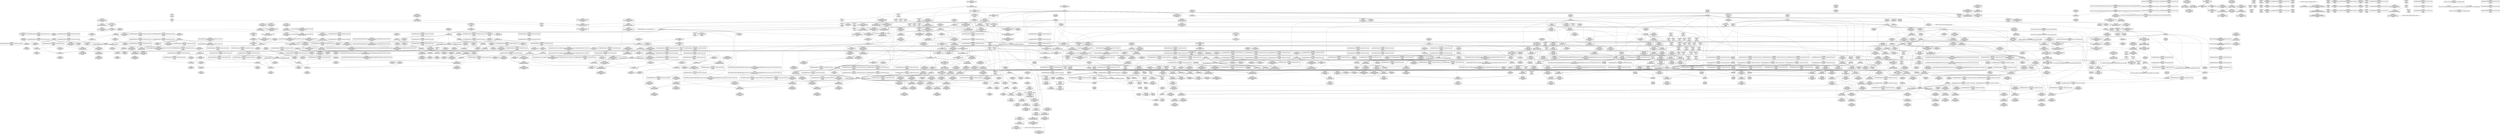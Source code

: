 digraph {
	CE0x5247290 [shape=record,shape=Mrecord,label="{CE0x5247290|i64*_getelementptr_inbounds_(_2_x_i64_,_2_x_i64_*___llvm_gcov_ctr278,_i64_0,_i64_0)|*Constant*|*SummSource*}"]
	CE0x5256490 [shape=record,shape=Mrecord,label="{CE0x5256490|i64*_getelementptr_inbounds_(_2_x_i64_,_2_x_i64_*___llvm_gcov_ctr278,_i64_0,_i64_1)|*Constant*}"]
	CE0x5285560 [shape=record,shape=Mrecord,label="{CE0x5285560|task_sid:_call|security/selinux/hooks.c,208|*SummSink*}"]
	CE0x52a5610 [shape=record,shape=Mrecord,label="{CE0x52a5610|rcu_read_lock:_tmp16|include/linux/rcupdate.h,882|*SummSink*}"]
	CE0x5283620 [shape=record,shape=Mrecord,label="{CE0x5283620|i32_22|*Constant*}"]
	CE0x52cfed0 [shape=record,shape=Mrecord,label="{CE0x52cfed0|GLOBAL:___llvm_gcov_ctr132|Global_var:__llvm_gcov_ctr132|*SummSink*}"]
	CE0x52520f0 [shape=record,shape=Mrecord,label="{CE0x52520f0|i64*_getelementptr_inbounds_(_11_x_i64_,_11_x_i64_*___llvm_gcov_ctr132,_i64_0,_i64_9)|*Constant*|*SummSource*}"]
	CE0x5293030 [shape=record,shape=Mrecord,label="{CE0x5293030|rcu_lock_acquire:_tmp|*SummSink*}"]
	CE0x52f7c00 [shape=record,shape=Mrecord,label="{CE0x52f7c00|__preempt_count_sub:_do.body|*SummSink*}"]
	CE0x5243270 [shape=record,shape=Mrecord,label="{CE0x5243270|i32_1|*Constant*|*SummSink*}"]
	CE0x523a9d0 [shape=record,shape=Mrecord,label="{CE0x523a9d0|GLOBAL:___llvm_gcov_ctr126|Global_var:__llvm_gcov_ctr126|*SummSink*}"]
	CE0x523f590 [shape=record,shape=Mrecord,label="{CE0x523f590|task_sid:_entry}"]
	CE0x5261150 [shape=record,shape=Mrecord,label="{CE0x5261150|get_current:_tmp2|*SummSource*}"]
	CE0x52820e0 [shape=record,shape=Mrecord,label="{CE0x52820e0|task_sid:_tmp13|security/selinux/hooks.c,208|*SummSink*}"]
	CE0x5283e70 [shape=record,shape=Mrecord,label="{CE0x5283e70|rcu_read_lock:_tmp2|*SummSource*}"]
	CE0x52982a0 [shape=record,shape=Mrecord,label="{CE0x52982a0|GLOBAL:_rcu_read_lock.__warned|Global_var:rcu_read_lock.__warned}"]
	CE0x52a7ff0 [shape=record,shape=Mrecord,label="{CE0x52a7ff0|rcu_read_lock:_tmp17|include/linux/rcupdate.h,882}"]
	CE0x52f5580 [shape=record,shape=Mrecord,label="{CE0x52f5580|rcu_lock_acquire:_tmp6|*SummSource*}"]
	CE0x52400c0 [shape=record,shape=Mrecord,label="{CE0x52400c0|task_sid:_tmp23|security/selinux/hooks.c,208|*SummSource*}"]
	CE0x52f3310 [shape=record,shape=Mrecord,label="{CE0x52f3310|i64_ptrtoint_(i8*_blockaddress(_rcu_lock_release,_%__here)_to_i64)|*Constant*}"]
	CE0x5289690 [shape=record,shape=Mrecord,label="{CE0x5289690|__rcu_read_lock:_tmp6|include/linux/rcupdate.h,240|*SummSink*}"]
	CE0x5280f80 [shape=record,shape=Mrecord,label="{CE0x5280f80|task_sid:_tmp21|security/selinux/hooks.c,208|*SummSource*}"]
	CE0x52d2910 [shape=record,shape=Mrecord,label="{CE0x52d2910|COLLAPSED:_GCMRE___llvm_gcov_ctr134_internal_global_4_x_i64_zeroinitializer:_elem_0:default:}"]
	CE0x524e470 [shape=record,shape=Mrecord,label="{CE0x524e470|task_sid:_do.body}"]
	CE0x52f82d0 [shape=record,shape=Mrecord,label="{CE0x52f82d0|__preempt_count_sub:_do.body}"]
	CE0x52867d0 [shape=record,shape=Mrecord,label="{CE0x52867d0|i64*_getelementptr_inbounds_(_2_x_i64_,_2_x_i64_*___llvm_gcov_ctr131,_i64_0,_i64_0)|*Constant*|*SummSource*}"]
	CE0x52a5930 [shape=record,shape=Mrecord,label="{CE0x52a5930|i64*_getelementptr_inbounds_(_11_x_i64_,_11_x_i64_*___llvm_gcov_ctr127,_i64_0,_i64_8)|*Constant*}"]
	CE0x5299d00 [shape=record,shape=Mrecord,label="{CE0x5299d00|task_sid:_tmp17|security/selinux/hooks.c,208}"]
	CE0x5234960 [shape=record,shape=Mrecord,label="{CE0x5234960|rcu_read_lock:_do.end|*SummSink*}"]
	CE0x524a910 [shape=record,shape=Mrecord,label="{CE0x524a910|get_current:_entry|*SummSink*}"]
	CE0x52cf950 [shape=record,shape=Mrecord,label="{CE0x52cf950|i64*_getelementptr_inbounds_(_4_x_i64_,_4_x_i64_*___llvm_gcov_ctr133,_i64_0,_i64_1)|*Constant*|*SummSource*}"]
	CE0x52e5650 [shape=record,shape=Mrecord,label="{CE0x52e5650|_ret_void,_!dbg_!27717|include/linux/rcupdate.h,245|*SummSource*}"]
	CE0x52d5560 [shape=record,shape=Mrecord,label="{CE0x52d5560|_call_void_mcount()_#3|*SummSource*}"]
	CE0x52b2a80 [shape=record,shape=Mrecord,label="{CE0x52b2a80|rcu_read_unlock:_call3|include/linux/rcupdate.h,933}"]
	CE0x5288e00 [shape=record,shape=Mrecord,label="{CE0x5288e00|GLOBAL:___preempt_count_add|*Constant*}"]
	CE0x5295880 [shape=record,shape=Mrecord,label="{CE0x5295880|__preempt_count_add:_val|Function::__preempt_count_add&Arg::val::|*SummSource*}"]
	CE0x52ec0e0 [shape=record,shape=Mrecord,label="{CE0x52ec0e0|i64*_getelementptr_inbounds_(_4_x_i64_,_4_x_i64_*___llvm_gcov_ctr134,_i64_0,_i64_2)|*Constant*}"]
	CE0x527d5f0 [shape=record,shape=Mrecord,label="{CE0x527d5f0|_call_void_mcount()_#3}"]
	CE0x527dc20 [shape=record,shape=Mrecord,label="{CE0x527dc20|GLOBAL:___preempt_count_add|*Constant*|*SummSource*}"]
	CE0x52e9fa0 [shape=record,shape=Mrecord,label="{CE0x52e9fa0|__rcu_read_unlock:_do.body|*SummSink*}"]
	CE0x5289a40 [shape=record,shape=Mrecord,label="{CE0x5289a40|task_sid:_tmp14|security/selinux/hooks.c,208|*SummSink*}"]
	CE0x5320da0 [shape=record,shape=Mrecord,label="{CE0x5320da0|_call_void_mcount()_#3|*SummSink*}"]
	CE0x52eabe0 [shape=record,shape=Mrecord,label="{CE0x52eabe0|__preempt_count_add:_tmp7|./arch/x86/include/asm/preempt.h,73|*SummSource*}"]
	CE0x5263c10 [shape=record,shape=Mrecord,label="{CE0x5263c10|GLOBAL:___rcu_read_lock|*Constant*|*SummSource*}"]
	CE0x5269a50 [shape=record,shape=Mrecord,label="{CE0x5269a50|task_sid:_do.end6|*SummSource*}"]
	CE0x523f6d0 [shape=record,shape=Mrecord,label="{CE0x523f6d0|task_sid:_entry|*SummSink*}"]
	CE0x5308510 [shape=record,shape=Mrecord,label="{CE0x5308510|_call_void_asm_addl_$1,_%gs:$0_,_*m,ri,*m,_dirflag_,_fpsr_,_flags_(i32*___preempt_count,_i32_%val,_i32*___preempt_count)_#3,_!dbg_!27714,_!srcloc_!27717|./arch/x86/include/asm/preempt.h,72|*SummSink*}"]
	CE0x52e9aa0 [shape=record,shape=Mrecord,label="{CE0x52e9aa0|__rcu_read_unlock:_tmp5|include/linux/rcupdate.h,244|*SummSource*}"]
	CE0x5297d20 [shape=record,shape=Mrecord,label="{CE0x5297d20|rcu_read_lock:_tmp7|include/linux/rcupdate.h,882}"]
	CE0x5286fb0 [shape=record,shape=Mrecord,label="{CE0x5286fb0|i64*_getelementptr_inbounds_(_13_x_i64_,_13_x_i64_*___llvm_gcov_ctr126,_i64_0,_i64_12)|*Constant*}"]
	CE0x5299860 [shape=record,shape=Mrecord,label="{CE0x5299860|task_sid:_tmp14|security/selinux/hooks.c,208|*SummSource*}"]
	CE0x523b570 [shape=record,shape=Mrecord,label="{CE0x523b570|rcu_read_lock:_tmp8|include/linux/rcupdate.h,882|*SummSource*}"]
	CE0x52f1c70 [shape=record,shape=Mrecord,label="{CE0x52f1c70|_call_void_asm_addl_$1,_%gs:$0_,_*m,ri,*m,_dirflag_,_fpsr_,_flags_(i32*___preempt_count,_i32_%val,_i32*___preempt_count)_#3,_!dbg_!27714,_!srcloc_!27717|./arch/x86/include/asm/preempt.h,72}"]
	CE0x524e740 [shape=record,shape=Mrecord,label="{CE0x524e740|task_sid:_if.end|*SummSource*}"]
	CE0x52ee170 [shape=record,shape=Mrecord,label="{CE0x52ee170|i64*_getelementptr_inbounds_(_4_x_i64_,_4_x_i64_*___llvm_gcov_ctr130,_i64_0,_i64_0)|*Constant*}"]
	CE0x523bf30 [shape=record,shape=Mrecord,label="{CE0x523bf30|rcu_read_lock:_tmp9|include/linux/rcupdate.h,882}"]
	CE0x52b2470 [shape=record,shape=Mrecord,label="{CE0x52b2470|_call_void_lockdep_rcu_suspicious(i8*_getelementptr_inbounds_(_25_x_i8_,_25_x_i8_*_.str45,_i32_0,_i32_0),_i32_934,_i8*_getelementptr_inbounds_(_44_x_i8_,_44_x_i8_*_.str47,_i32_0,_i32_0))_#10,_!dbg_!27726|include/linux/rcupdate.h,933}"]
	CE0x52f52d0 [shape=record,shape=Mrecord,label="{CE0x52f52d0|rcu_lock_acquire:_tmp6}"]
	CE0x5247660 [shape=record,shape=Mrecord,label="{CE0x5247660|get_current:_tmp1}"]
	CE0x52fdb80 [shape=record,shape=Mrecord,label="{CE0x52fdb80|__rcu_read_unlock:_tmp6|include/linux/rcupdate.h,245|*SummSink*}"]
	CE0x5284550 [shape=record,shape=Mrecord,label="{CE0x5284550|i64*_getelementptr_inbounds_(_2_x_i64_,_2_x_i64_*___llvm_gcov_ctr131,_i64_0,_i64_1)|*Constant*}"]
	CE0x528eb70 [shape=record,shape=Mrecord,label="{CE0x528eb70|rcu_read_lock:_bb|*SummSink*}"]
	CE0x52ea180 [shape=record,shape=Mrecord,label="{CE0x52ea180|rcu_lock_release:_tmp7}"]
	CE0x525b090 [shape=record,shape=Mrecord,label="{CE0x525b090|selinux_kernel_module_request:_entry|*SummSink*}"]
	CE0x5291e50 [shape=record,shape=Mrecord,label="{CE0x5291e50|GLOBAL:_rcu_read_unlock|*Constant*|*SummSource*}"]
	CE0x5323d10 [shape=record,shape=Mrecord,label="{CE0x5323d10|__preempt_count_add:_tmp6|./arch/x86/include/asm/preempt.h,73}"]
	CE0x52490c0 [shape=record,shape=Mrecord,label="{CE0x52490c0|_ret_void,_!dbg_!27735|include/linux/rcupdate.h,884|*SummSink*}"]
	CE0x52fa000 [shape=record,shape=Mrecord,label="{CE0x52fa000|rcu_lock_acquire:_tmp5|include/linux/rcupdate.h,418}"]
	CE0x52cdb90 [shape=record,shape=Mrecord,label="{CE0x52cdb90|rcu_read_unlock:_land.lhs.true2|*SummSource*}"]
	CE0x52d3570 [shape=record,shape=Mrecord,label="{CE0x52d3570|__rcu_read_lock:_tmp4|include/linux/rcupdate.h,239|*SummSource*}"]
	CE0x5259b60 [shape=record,shape=Mrecord,label="{CE0x5259b60|selinux_kernel_module_request:_u|security/selinux/hooks.c,3566|*SummSink*}"]
	CE0x52626f0 [shape=record,shape=Mrecord,label="{CE0x52626f0|_ret_void,_!dbg_!27717|include/linux/rcupdate.h,419|*SummSink*}"]
	CE0x5282c80 [shape=record,shape=Mrecord,label="{CE0x5282c80|GLOBAL:_rcu_read_lock.__warned|Global_var:rcu_read_lock.__warned|*SummSource*}"]
	CE0x52fde10 [shape=record,shape=Mrecord,label="{CE0x52fde10|__rcu_read_unlock:_do.end}"]
	CE0x52983f0 [shape=record,shape=Mrecord,label="{CE0x52983f0|cred_sid:_tmp6|security/selinux/hooks.c,197|*SummSource*}"]
	CE0x5a90540 [shape=record,shape=Mrecord,label="{CE0x5a90540|selinux_kernel_module_request:_call|security/selinux/hooks.c,3563|*SummSource*}"]
	CE0x52b18c0 [shape=record,shape=Mrecord,label="{CE0x52b18c0|rcu_read_lock:_tmp12|include/linux/rcupdate.h,882|*SummSource*}"]
	CE0x5267ce0 [shape=record,shape=Mrecord,label="{CE0x5267ce0|GLOBAL:___llvm_gcov_ctr126|Global_var:__llvm_gcov_ctr126|*SummSource*}"]
	CE0x5309f90 [shape=record,shape=Mrecord,label="{CE0x5309f90|__rcu_read_lock:_do.end}"]
	CE0x5288f80 [shape=record,shape=Mrecord,label="{CE0x5288f80|_call_void___preempt_count_add(i32_1)_#10,_!dbg_!27711|include/linux/rcupdate.h,239|*SummSource*}"]
	CE0x5240c00 [shape=record,shape=Mrecord,label="{CE0x5240c00|i64*_getelementptr_inbounds_(_13_x_i64_,_13_x_i64_*___llvm_gcov_ctr126,_i64_0,_i64_9)|*Constant*|*SummSource*}"]
	CE0x52cf1b0 [shape=record,shape=Mrecord,label="{CE0x52cf1b0|i64*_getelementptr_inbounds_(_4_x_i64_,_4_x_i64_*___llvm_gcov_ctr128,_i64_0,_i64_2)|*Constant*|*SummSink*}"]
	CE0x52e9d20 [shape=record,shape=Mrecord,label="{CE0x52e9d20|rcu_lock_release:_tmp6|*SummSink*}"]
	CE0x5307ea0 [shape=record,shape=Mrecord,label="{CE0x5307ea0|rcu_lock_release:___here|*SummSource*}"]
	CE0x525b100 [shape=record,shape=Mrecord,label="{CE0x525b100|i64*_getelementptr_inbounds_(_2_x_i64_,_2_x_i64_*___llvm_gcov_ctr278,_i64_0,_i64_0)|*Constant*|*SummSink*}"]
	CE0x52b2bb0 [shape=record,shape=Mrecord,label="{CE0x52b2bb0|rcu_read_unlock:_call3|include/linux/rcupdate.h,933|*SummSource*}"]
	CE0x52f8a50 [shape=record,shape=Mrecord,label="{CE0x52f8a50|i64*_getelementptr_inbounds_(_4_x_i64_,_4_x_i64_*___llvm_gcov_ctr133,_i64_0,_i64_2)|*Constant*}"]
	CE0x53217d0 [shape=record,shape=Mrecord,label="{CE0x53217d0|__preempt_count_add:_tmp5|./arch/x86/include/asm/preempt.h,72|*SummSink*}"]
	CE0x5294bb0 [shape=record,shape=Mrecord,label="{CE0x5294bb0|rcu_read_unlock:_tmp16|include/linux/rcupdate.h,933}"]
	CE0x5321530 [shape=record,shape=Mrecord,label="{CE0x5321530|__preempt_count_add:_tmp4|./arch/x86/include/asm/preempt.h,72|*SummSource*}"]
	CE0x52e2da0 [shape=record,shape=Mrecord,label="{CE0x52e2da0|_call_void_rcu_lock_release(%struct.lockdep_map*_rcu_lock_map)_#10,_!dbg_!27733|include/linux/rcupdate.h,935|*SummSource*}"]
	CE0x52eaf80 [shape=record,shape=Mrecord,label="{CE0x52eaf80|_call_void_mcount()_#3|*SummSource*}"]
	CE0x52452d0 [shape=record,shape=Mrecord,label="{CE0x52452d0|i64*_getelementptr_inbounds_(_2_x_i64_,_2_x_i64_*___llvm_gcov_ctr278,_i64_0,_i64_1)|*Constant*|*SummSink*}"]
	CE0x52d2000 [shape=record,shape=Mrecord,label="{CE0x52d2000|__preempt_count_add:_do.body}"]
	CE0x52e3fe0 [shape=record,shape=Mrecord,label="{CE0x52e3fe0|GLOBAL:___rcu_read_unlock|*Constant*}"]
	CE0x5258040 [shape=record,shape=Mrecord,label="{CE0x5258040|get_current:_entry}"]
	CE0x5291920 [shape=record,shape=Mrecord,label="{CE0x5291920|_call_void_rcu_read_unlock()_#10,_!dbg_!27748|security/selinux/hooks.c,209}"]
	CE0x52b3560 [shape=record,shape=Mrecord,label="{CE0x52b3560|cred_sid:_tmp6|security/selinux/hooks.c,197|*SummSink*}"]
	CE0x5264e00 [shape=record,shape=Mrecord,label="{CE0x5264e00|task_sid:_do.body5|*SummSink*}"]
	CE0x5282840 [shape=record,shape=Mrecord,label="{CE0x5282840|rcu_read_lock:_entry|*SummSource*}"]
	CE0x5258e40 [shape=record,shape=Mrecord,label="{CE0x5258e40|_ret_i32_%retval.0,_!dbg_!27728|security/selinux/avc.c,775}"]
	CE0x523f330 [shape=record,shape=Mrecord,label="{CE0x523f330|GLOBAL:_task_sid|*Constant*|*SummSource*}"]
	CE0x52ce2d0 [shape=record,shape=Mrecord,label="{CE0x52ce2d0|rcu_read_unlock:_tmp1|*SummSource*}"]
	CE0x528a370 [shape=record,shape=Mrecord,label="{CE0x528a370|rcu_read_lock:_tmp6|include/linux/rcupdate.h,882}"]
	CE0x52442c0 [shape=record,shape=Mrecord,label="{CE0x52442c0|selinux_kernel_module_request:_tmp3|*SummSource*}"]
	CE0x52633f0 [shape=record,shape=Mrecord,label="{CE0x52633f0|rcu_read_lock:_tmp|*SummSource*}"]
	CE0x52b3010 [shape=record,shape=Mrecord,label="{CE0x52b3010|rcu_read_lock:_tmp13|include/linux/rcupdate.h,882|*SummSource*}"]
	CE0x52d1aa0 [shape=record,shape=Mrecord,label="{CE0x52d1aa0|__preempt_count_add:_bb}"]
	CE0x525cd60 [shape=record,shape=Mrecord,label="{CE0x525cd60|selinux_kernel_module_request:_call|security/selinux/hooks.c,3563|*SummSink*}"]
	CE0x52a5170 [shape=record,shape=Mrecord,label="{CE0x52a5170|rcu_read_lock:_tmp15|include/linux/rcupdate.h,882|*SummSink*}"]
	CE0x5268830 [shape=record,shape=Mrecord,label="{CE0x5268830|task_sid:_call3|security/selinux/hooks.c,208|*SummSink*}"]
	CE0x52beab0 [shape=record,shape=Mrecord,label="{CE0x52beab0|i64*_getelementptr_inbounds_(_4_x_i64_,_4_x_i64_*___llvm_gcov_ctr129,_i64_0,_i64_0)|*Constant*|*SummSource*}"]
	CE0x5252310 [shape=record,shape=Mrecord,label="{CE0x5252310|i64*_getelementptr_inbounds_(_11_x_i64_,_11_x_i64_*___llvm_gcov_ctr132,_i64_0,_i64_9)|*Constant*|*SummSink*}"]
	CE0x523bb70 [shape=record,shape=Mrecord,label="{CE0x523bb70|rcu_read_lock:_tobool1|include/linux/rcupdate.h,882|*SummSource*}"]
	CE0x526ebc0 [shape=record,shape=Mrecord,label="{CE0x526ebc0|task_sid:_tmp23|security/selinux/hooks.c,208|*SummSink*}"]
	CE0x5320cb0 [shape=record,shape=Mrecord,label="{CE0x5320cb0|_call_void_mcount()_#3|*SummSource*}"]
	CE0x52e1810 [shape=record,shape=Mrecord,label="{CE0x52e1810|rcu_read_unlock:_tmp20|include/linux/rcupdate.h,933|*SummSink*}"]
	CE0x528d1b0 [shape=record,shape=Mrecord,label="{CE0x528d1b0|task_sid:_tobool1|security/selinux/hooks.c,208|*SummSource*}"]
	CE0x52f0740 [shape=record,shape=Mrecord,label="{CE0x52f0740|__rcu_read_unlock:_tmp5|include/linux/rcupdate.h,244|*SummSink*}"]
	CE0x5286d20 [shape=record,shape=Mrecord,label="{CE0x5286d20|task_sid:_tmp26|security/selinux/hooks.c,208}"]
	CE0x527e020 [shape=record,shape=Mrecord,label="{CE0x527e020|rcu_read_lock:_tmp}"]
	CE0x52a7690 [shape=record,shape=Mrecord,label="{CE0x52a7690|rcu_read_lock:_tmp22|include/linux/rcupdate.h,884|*SummSink*}"]
	CE0x52e2960 [shape=record,shape=Mrecord,label="{CE0x52e2960|rcu_read_unlock:_tmp22|include/linux/rcupdate.h,935|*SummSource*}"]
	CE0x52ed650 [shape=record,shape=Mrecord,label="{CE0x52ed650|rcu_lock_acquire:_tmp4|include/linux/rcupdate.h,418}"]
	CE0x53465f0 [shape=record,shape=Mrecord,label="{CE0x53465f0|i64*_getelementptr_inbounds_(_4_x_i64_,_4_x_i64_*___llvm_gcov_ctr135,_i64_0,_i64_2)|*Constant*|*SummSource*}"]
	CE0x5300530 [shape=record,shape=Mrecord,label="{CE0x5300530|__preempt_count_sub:_tmp6|./arch/x86/include/asm/preempt.h,78|*SummSource*}"]
	CE0x527f360 [shape=record,shape=Mrecord,label="{CE0x527f360|rcu_read_unlock:_tmp7|include/linux/rcupdate.h,933}"]
	CE0x523aa60 [shape=record,shape=Mrecord,label="{CE0x523aa60|i64_0|*Constant*|*SummSink*}"]
	CE0x5233ba0 [shape=record,shape=Mrecord,label="{CE0x5233ba0|i64_4|*Constant*|*SummSink*}"]
	CE0x52e20b0 [shape=record,shape=Mrecord,label="{CE0x52e20b0|i64*_getelementptr_inbounds_(_11_x_i64_,_11_x_i64_*___llvm_gcov_ctr132,_i64_0,_i64_10)|*Constant*|*SummSink*}"]
	CE0x528e2e0 [shape=record,shape=Mrecord,label="{CE0x528e2e0|__rcu_read_lock:_tmp}"]
	CE0x52ad7a0 [shape=record,shape=Mrecord,label="{CE0x52ad7a0|rcu_read_unlock:_tmp7|include/linux/rcupdate.h,933|*SummSink*}"]
	CE0x5296580 [shape=record,shape=Mrecord,label="{CE0x5296580|rcu_read_unlock:_tmp6|include/linux/rcupdate.h,933|*SummSink*}"]
	CE0x5267070 [shape=record,shape=Mrecord,label="{CE0x5267070|task_sid:_tmp6|security/selinux/hooks.c,208|*SummSink*}"]
	CE0x5256720 [shape=record,shape=Mrecord,label="{CE0x5256720|GLOBAL:_rcu_read_lock|*Constant*}"]
	CE0x52348d0 [shape=record,shape=Mrecord,label="{CE0x52348d0|rcu_read_lock:_do.end|*SummSource*}"]
	CE0x52d4340 [shape=record,shape=Mrecord,label="{CE0x52d4340|GLOBAL:_rcu_read_unlock.__warned|Global_var:rcu_read_unlock.__warned|*SummSink*}"]
	CE0x52ae800 [shape=record,shape=Mrecord,label="{CE0x52ae800|__preempt_count_add:_entry}"]
	CE0x52f0350 [shape=record,shape=Mrecord,label="{CE0x52f0350|__preempt_count_sub:_do.end|*SummSource*}"]
	CE0x52d11b0 [shape=record,shape=Mrecord,label="{CE0x52d11b0|rcu_lock_acquire:_tmp5|include/linux/rcupdate.h,418|*SummSource*}"]
	CE0x528bb40 [shape=record,shape=Mrecord,label="{CE0x528bb40|i8*_getelementptr_inbounds_(_25_x_i8_,_25_x_i8_*_.str3,_i32_0,_i32_0)|*Constant*|*SummSink*}"]
	CE0x52e5a90 [shape=record,shape=Mrecord,label="{CE0x52e5a90|__rcu_read_lock:_do.body}"]
	CE0x52fa570 [shape=record,shape=Mrecord,label="{CE0x52fa570|GLOBAL:___preempt_count|Global_var:__preempt_count}"]
	CE0x52d93f0 [shape=record,shape=Mrecord,label="{CE0x52d93f0|i64*_getelementptr_inbounds_(_4_x_i64_,_4_x_i64_*___llvm_gcov_ctr133,_i64_0,_i64_0)|*Constant*|*SummSource*}"]
	CE0x52f5340 [shape=record,shape=Mrecord,label="{CE0x52f5340|i64*_getelementptr_inbounds_(_4_x_i64_,_4_x_i64_*___llvm_gcov_ctr130,_i64_0,_i64_3)|*Constant*|*SummSink*}"]
	CE0x528e6d0 [shape=record,shape=Mrecord,label="{CE0x528e6d0|_call_void_rcu_lock_acquire(%struct.lockdep_map*_rcu_lock_map)_#10,_!dbg_!27711|include/linux/rcupdate.h,881|*SummSink*}"]
	CE0x5284c90 [shape=record,shape=Mrecord,label="{CE0x5284c90|i64_3|*Constant*}"]
	CE0x5245c30 [shape=record,shape=Mrecord,label="{CE0x5245c30|_call_void_mcount()_#3|*SummSource*}"]
	CE0x52837c0 [shape=record,shape=Mrecord,label="{CE0x52837c0|cred_sid:_tmp3|*SummSource*}"]
	CE0x528e760 [shape=record,shape=Mrecord,label="{CE0x528e760|i32_22|*Constant*|*SummSink*}"]
	CE0x5266f80 [shape=record,shape=Mrecord,label="{CE0x5266f80|task_sid:_land.lhs.true|*SummSink*}"]
	CE0x52542f0 [shape=record,shape=Mrecord,label="{CE0x52542f0|selinux_kernel_module_request:_call1|security/selinux/hooks.c,3563}"]
	CE0x523a560 [shape=record,shape=Mrecord,label="{CE0x523a560|GLOBAL:_task_sid.__warned|Global_var:task_sid.__warned|*SummSource*}"]
	CE0x52ec1d0 [shape=record,shape=Mrecord,label="{CE0x52ec1d0|__rcu_read_unlock:_tmp3}"]
	CE0x525cbd0 [shape=record,shape=Mrecord,label="{CE0x525cbd0|i32_(i32,_i32,_i16,_i32,_%struct.common_audit_data*)*_bitcast_(i32_(i32,_i32,_i16,_i32,_%struct.common_audit_data.495*)*_avc_has_perm_to_i32_(i32,_i32,_i16,_i32,_%struct.common_audit_data*)*)|*Constant*|*SummSink*}"]
	CE0x526dc20 [shape=record,shape=Mrecord,label="{CE0x526dc20|rcu_read_unlock:_tmp18|include/linux/rcupdate.h,933}"]
	CE0x52b0e30 [shape=record,shape=Mrecord,label="{CE0x52b0e30|rcu_read_lock:_tmp10|include/linux/rcupdate.h,882}"]
	CE0x5280e70 [shape=record,shape=Mrecord,label="{CE0x5280e70|task_sid:_tmp21|security/selinux/hooks.c,208}"]
	CE0x52936a0 [shape=record,shape=Mrecord,label="{CE0x52936a0|rcu_read_lock:_tobool|include/linux/rcupdate.h,882|*SummSource*}"]
	CE0x52a5e80 [shape=record,shape=Mrecord,label="{CE0x52a5e80|GLOBAL:_lockdep_rcu_suspicious|*Constant*}"]
	CE0x523af20 [shape=record,shape=Mrecord,label="{CE0x523af20|%struct.task_struct*_(%struct.task_struct**)*_asm_movq_%gs:$_1:P_,$0_,_r,im,_dirflag_,_fpsr_,_flags_|*SummSink*}"]
	CE0x5268e40 [shape=record,shape=Mrecord,label="{CE0x5268e40|task_sid:_tobool4|security/selinux/hooks.c,208|*SummSink*}"]
	CE0x52cfd60 [shape=record,shape=Mrecord,label="{CE0x52cfd60|GLOBAL:___llvm_gcov_ctr132|Global_var:__llvm_gcov_ctr132|*SummSource*}"]
	CE0x5244a90 [shape=record,shape=Mrecord,label="{CE0x5244a90|task_sid:_tmp11|security/selinux/hooks.c,208|*SummSink*}"]
	CE0x5261630 [shape=record,shape=Mrecord,label="{CE0x5261630|_ret_i32_%call3,_!dbg_!27722|security/selinux/hooks.c,3568|*SummSink*}"]
	CE0x52904f0 [shape=record,shape=Mrecord,label="{CE0x52904f0|task_sid:_land.lhs.true}"]
	CE0x530a370 [shape=record,shape=Mrecord,label="{CE0x530a370|i64*_getelementptr_inbounds_(_4_x_i64_,_4_x_i64_*___llvm_gcov_ctr128,_i64_0,_i64_1)|*Constant*|*SummSource*}"]
	CE0x5261ad0 [shape=record,shape=Mrecord,label="{CE0x5261ad0|task_sid:_do.end}"]
	CE0x5262680 [shape=record,shape=Mrecord,label="{CE0x5262680|rcu_lock_acquire:_entry|*SummSink*}"]
	CE0x52f0e10 [shape=record,shape=Mrecord,label="{CE0x52f0e10|i64*_getelementptr_inbounds_(_4_x_i64_,_4_x_i64_*___llvm_gcov_ctr134,_i64_0,_i64_0)|*Constant*|*SummSource*}"]
	CE0x52a87d0 [shape=record,shape=Mrecord,label="{CE0x52a87d0|rcu_read_lock:_tmp18|include/linux/rcupdate.h,882|*SummSink*}"]
	CE0x52f1930 [shape=record,shape=Mrecord,label="{CE0x52f1930|rcu_lock_release:_bb}"]
	CE0x52e4c10 [shape=record,shape=Mrecord,label="{CE0x52e4c10|__rcu_read_unlock:_entry}"]
	CE0x5283e00 [shape=record,shape=Mrecord,label="{CE0x5283e00|rcu_read_lock:_tmp2}"]
	CE0x52e37d0 [shape=record,shape=Mrecord,label="{CE0x52e37d0|rcu_lock_release:_entry}"]
	CE0x52d8100 [shape=record,shape=Mrecord,label="{CE0x52d8100|__rcu_read_lock:_tmp|*SummSink*}"]
	CE0x52395f0 [shape=record,shape=Mrecord,label="{CE0x52395f0|rcu_lock_acquire:_bb|*SummSource*}"]
	CE0x52d48c0 [shape=record,shape=Mrecord,label="{CE0x52d48c0|rcu_read_unlock:_bb|*SummSource*}"]
	CE0x5252970 [shape=record,shape=Mrecord,label="{CE0x5252970|rcu_read_unlock:_tmp19|include/linux/rcupdate.h,933|*SummSource*}"]
	CE0x52883e0 [shape=record,shape=Mrecord,label="{CE0x52883e0|GLOBAL:_cred_sid|*Constant*|*SummSource*}"]
	CE0x5294e10 [shape=record,shape=Mrecord,label="{CE0x5294e10|i64_3|*Constant*}"]
	CE0x52e27f0 [shape=record,shape=Mrecord,label="{CE0x52e27f0|rcu_read_unlock:_tmp22|include/linux/rcupdate.h,935}"]
	CE0x52aaa30 [shape=record,shape=Mrecord,label="{CE0x52aaa30|_ret_void,_!dbg_!27719|./arch/x86/include/asm/preempt.h,73|*SummSink*}"]
	CE0x52f91b0 [shape=record,shape=Mrecord,label="{CE0x52f91b0|__preempt_count_sub:_sub|./arch/x86/include/asm/preempt.h,77|*SummSource*}"]
	CE0x52579c0 [shape=record,shape=Mrecord,label="{CE0x52579c0|i64*_getelementptr_inbounds_(_13_x_i64_,_13_x_i64_*___llvm_gcov_ctr126,_i64_0,_i64_1)|*Constant*|*SummSource*}"]
	CE0x52ccb90 [shape=record,shape=Mrecord,label="{CE0x52ccb90|rcu_read_unlock:_tobool|include/linux/rcupdate.h,933}"]
	CE0x5291cb0 [shape=record,shape=Mrecord,label="{CE0x5291cb0|GLOBAL:_rcu_read_unlock|*Constant*|*SummSink*}"]
	CE0x52885e0 [shape=record,shape=Mrecord,label="{CE0x52885e0|cred_sid:_entry}"]
	CE0x5353990 [shape=record,shape=Mrecord,label="{CE0x5353990|__preempt_count_sub:_tmp4|./arch/x86/include/asm/preempt.h,77|*SummSource*}"]
	CE0x5298dd0 [shape=record,shape=Mrecord,label="{CE0x5298dd0|task_sid:_tmp}"]
	CE0x5280c20 [shape=record,shape=Mrecord,label="{CE0x5280c20|task_sid:_tmp20|security/selinux/hooks.c,208|*SummSink*}"]
	CE0x5299b90 [shape=record,shape=Mrecord,label="{CE0x5299b90|task_sid:_tmp16|security/selinux/hooks.c,208|*SummSink*}"]
	CE0x5294800 [shape=record,shape=Mrecord,label="{CE0x5294800|rcu_read_unlock:_tmp15|include/linux/rcupdate.h,933|*SummSource*}"]
	CE0x52fd6e0 [shape=record,shape=Mrecord,label="{CE0x52fd6e0|i64*_getelementptr_inbounds_(_4_x_i64_,_4_x_i64_*___llvm_gcov_ctr134,_i64_0,_i64_3)|*Constant*|*SummSink*}"]
	CE0x52f8b50 [shape=record,shape=Mrecord,label="{CE0x52f8b50|rcu_lock_release:_tmp3|*SummSink*}"]
	CE0x5299900 [shape=record,shape=Mrecord,label="{CE0x5299900|task_sid:_tmp16|security/selinux/hooks.c,208}"]
	CE0x52a4ed0 [shape=record,shape=Mrecord,label="{CE0x52a4ed0|rcu_read_lock:_tmp15|include/linux/rcupdate.h,882}"]
	CE0x52f6580 [shape=record,shape=Mrecord,label="{CE0x52f6580|rcu_lock_release:_tmp5|include/linux/rcupdate.h,423}"]
	CE0x52a66a0 [shape=record,shape=Mrecord,label="{CE0x52a66a0|rcu_read_lock:_tmp19|include/linux/rcupdate.h,882|*SummSource*}"]
	CE0x5323d80 [shape=record,shape=Mrecord,label="{CE0x5323d80|__preempt_count_add:_tmp6|./arch/x86/include/asm/preempt.h,73|*SummSource*}"]
	CE0x52e2120 [shape=record,shape=Mrecord,label="{CE0x52e2120|rcu_read_unlock:_tmp21|include/linux/rcupdate.h,935|*SummSource*}"]
	CE0x5293b20 [shape=record,shape=Mrecord,label="{CE0x5293b20|GLOBAL:_rcu_lock_map|Global_var:rcu_lock_map|*SummSource*}"]
	CE0x5254bb0 [shape=record,shape=Mrecord,label="{CE0x5254bb0|__preempt_count_sub:_tmp|*SummSink*}"]
	CE0x52950e0 [shape=record,shape=Mrecord,label="{CE0x52950e0|rcu_read_lock:_tmp4|include/linux/rcupdate.h,882}"]
	CE0x5264430 [shape=record,shape=Mrecord,label="{CE0x5264430|rcu_read_unlock:_tmp13|include/linux/rcupdate.h,933|*SummSink*}"]
	CE0x52ea570 [shape=record,shape=Mrecord,label="{CE0x52ea570|i8*_undef|*Constant*}"]
	CE0x523fb50 [shape=record,shape=Mrecord,label="{CE0x523fb50|i32_1|*Constant*|*SummSource*}"]
	CE0x526f3b0 [shape=record,shape=Mrecord,label="{CE0x526f3b0|i64*_getelementptr_inbounds_(_13_x_i64_,_13_x_i64_*___llvm_gcov_ctr126,_i64_0,_i64_11)|*Constant*|*SummSource*}"]
	CE0x52ea730 [shape=record,shape=Mrecord,label="{CE0x52ea730|__preempt_count_add:_tmp7|./arch/x86/include/asm/preempt.h,73|*SummSink*}"]
	CE0x52a5a60 [shape=record,shape=Mrecord,label="{CE0x52a5a60|i64*_getelementptr_inbounds_(_11_x_i64_,_11_x_i64_*___llvm_gcov_ctr127,_i64_0,_i64_8)|*Constant*|*SummSource*}"]
	CE0x5254040 [shape=record,shape=Mrecord,label="{CE0x5254040|selinux_kernel_module_request:_ad|security/selinux/hooks.c, 3561|*SummSource*}"]
	CE0x5289210 [shape=record,shape=Mrecord,label="{CE0x5289210|rcu_read_unlock:_call|include/linux/rcupdate.h,933|*SummSource*}"]
	CE0x526c6f0 [shape=record,shape=Mrecord,label="{CE0x526c6f0|task_sid:_tmp17|security/selinux/hooks.c,208|*SummSink*}"]
	CE0x5282920 [shape=record,shape=Mrecord,label="{CE0x5282920|rcu_read_lock:_entry|*SummSink*}"]
	CE0x52516c0 [shape=record,shape=Mrecord,label="{CE0x52516c0|i32_934|*Constant*|*SummSink*}"]
	CE0x5307160 [shape=record,shape=Mrecord,label="{CE0x5307160|rcu_lock_release:_indirectgoto}"]
	CE0x52d14c0 [shape=record,shape=Mrecord,label="{CE0x52d14c0|GLOBAL:_lock_acquire|*Constant*}"]
	CE0x52c01c0 [shape=record,shape=Mrecord,label="{CE0x52c01c0|COLLAPSED:_GCMRE___llvm_gcov_ctr129_internal_global_4_x_i64_zeroinitializer:_elem_0:default:}"]
	CE0x52d82e0 [shape=record,shape=Mrecord,label="{CE0x52d82e0|i64*_getelementptr_inbounds_(_4_x_i64_,_4_x_i64_*___llvm_gcov_ctr134,_i64_0,_i64_1)|*Constant*}"]
	CE0x528cfe0 [shape=record,shape=Mrecord,label="{CE0x528cfe0|task_sid:_tobool1|security/selinux/hooks.c,208}"]
	CE0x5281870 [shape=record,shape=Mrecord,label="{CE0x5281870|cred_sid:_tmp1}"]
	CE0x659f860 [shape=record,shape=Mrecord,label="{CE0x659f860|COLLAPSED:_GCMRE___llvm_gcov_ctr278_internal_global_2_x_i64_zeroinitializer:_elem_0:default:}"]
	CE0x5244380 [shape=record,shape=Mrecord,label="{CE0x5244380|selinux_kernel_module_request:_tmp3|*SummSink*}"]
	CE0x5280cf0 [shape=record,shape=Mrecord,label="{CE0x5280cf0|task_sid:_tmp22|security/selinux/hooks.c,208|*SummSource*}"]
	CE0x5267310 [shape=record,shape=Mrecord,label="{CE0x5267310|%struct.task_struct*_(%struct.task_struct**)*_asm_movq_%gs:$_1:P_,$0_,_r,im,_dirflag_,_fpsr_,_flags_}"]
	CE0x52c04b0 [shape=record,shape=Mrecord,label="{CE0x52c04b0|__preempt_count_sub:_tmp|*SummSource*}"]
	CE0x52f8ff0 [shape=record,shape=Mrecord,label="{CE0x52f8ff0|__preempt_count_sub:_sub|./arch/x86/include/asm/preempt.h,77}"]
	CE0x5245260 [shape=record,shape=Mrecord,label="{CE0x5245260|selinux_kernel_module_request:_tmp|*SummSink*}"]
	CE0x523ad00 [shape=record,shape=Mrecord,label="{CE0x523ad00|i64_0|*Constant*|*SummSource*}"]
	CE0x5268250 [shape=record,shape=Mrecord,label="{CE0x5268250|i64*_getelementptr_inbounds_(_11_x_i64_,_11_x_i64_*___llvm_gcov_ctr127,_i64_0,_i64_1)|*Constant*|*SummSource*}"]
	CE0x52d2730 [shape=record,shape=Mrecord,label="{CE0x52d2730|rcu_read_unlock:_tmp10|include/linux/rcupdate.h,933|*SummSink*}"]
	CE0x528d6e0 [shape=record,shape=Mrecord,label="{CE0x528d6e0|COLLAPSED:_GCMRE___llvm_gcov_ctr98_internal_global_2_x_i64_zeroinitializer:_elem_0:default:}"]
	CE0x52cc1b0 [shape=record,shape=Mrecord,label="{CE0x52cc1b0|rcu_lock_acquire:_tmp2}"]
	CE0x52ac0f0 [shape=record,shape=Mrecord,label="{CE0x52ac0f0|i8*_getelementptr_inbounds_(_42_x_i8_,_42_x_i8_*_.str46,_i32_0,_i32_0)|*Constant*|*SummSource*}"]
	CE0x52ae5a0 [shape=record,shape=Mrecord,label="{CE0x52ae5a0|GLOBAL:___preempt_count_sub|*Constant*}"]
	CE0x52624d0 [shape=record,shape=Mrecord,label="{CE0x52624d0|GLOBAL:_rcu_lock_acquire|*Constant*|*SummSource*}"]
	CE0x5236350 [shape=record,shape=Mrecord,label="{CE0x5236350|i8_1|*Constant*|*SummSink*}"]
	CE0x52cf440 [shape=record,shape=Mrecord,label="{CE0x52cf440|i64*_getelementptr_inbounds_(_4_x_i64_,_4_x_i64_*___llvm_gcov_ctr128,_i64_0,_i64_2)|*Constant*|*SummSource*}"]
	CE0x5284d00 [shape=record,shape=Mrecord,label="{CE0x5284d00|task_sid:_tobool|security/selinux/hooks.c,208|*SummSink*}"]
	CE0x5239c20 [shape=record,shape=Mrecord,label="{CE0x5239c20|i64*_getelementptr_inbounds_(_13_x_i64_,_13_x_i64_*___llvm_gcov_ctr126,_i64_0,_i64_8)|*Constant*|*SummSink*}"]
	CE0x52838e0 [shape=record,shape=Mrecord,label="{CE0x52838e0|task_sid:_bb}"]
	CE0x524d630 [shape=record,shape=Mrecord,label="{CE0x524d630|GLOBAL:_current_task|Global_var:current_task}"]
	CE0x523b970 [shape=record,shape=Mrecord,label="{CE0x523b970|i64_5|*Constant*}"]
	CE0x52ac740 [shape=record,shape=Mrecord,label="{CE0x52ac740|i64*_getelementptr_inbounds_(_11_x_i64_,_11_x_i64_*___llvm_gcov_ctr127,_i64_0,_i64_9)|*Constant*|*SummSink*}"]
	CE0x5294080 [shape=record,shape=Mrecord,label="{CE0x5294080|rcu_read_unlock:_tmp8|include/linux/rcupdate.h,933|*SummSource*}"]
	CE0x528bd30 [shape=record,shape=Mrecord,label="{CE0x528bd30|i32_208|*Constant*}"]
	CE0x52cdce0 [shape=record,shape=Mrecord,label="{CE0x52cdce0|__preempt_count_add:_entry|*SummSink*}"]
	CE0x5307cf0 [shape=record,shape=Mrecord,label="{CE0x5307cf0|rcu_lock_release:_bb|*SummSink*}"]
	CE0x523cef0 [shape=record,shape=Mrecord,label="{CE0x523cef0|avc_has_perm:_auditdata|Function::avc_has_perm&Arg::auditdata::|*SummSource*}"]
	CE0x5248230 [shape=record,shape=Mrecord,label="{CE0x5248230|selinux_kernel_module_request:_kmod_name|Function::selinux_kernel_module_request&Arg::kmod_name::|*SummSink*}"]
	CE0x5236f20 [shape=record,shape=Mrecord,label="{CE0x5236f20|selinux_kernel_module_request:_tmp2|*SummSink*}"]
	CE0x523b280 [shape=record,shape=Mrecord,label="{CE0x523b280|GLOBAL:_task_sid.__warned|Global_var:task_sid.__warned}"]
	CE0x52a6f80 [shape=record,shape=Mrecord,label="{CE0x52a6f80|rcu_read_lock:_tmp21|include/linux/rcupdate.h,884}"]
	CE0x52cbc60 [shape=record,shape=Mrecord,label="{CE0x52cbc60|_call_void___preempt_count_sub(i32_1)_#10,_!dbg_!27715|include/linux/rcupdate.h,244|*SummSource*}"]
	CE0x5238ef0 [shape=record,shape=Mrecord,label="{CE0x5238ef0|rcu_read_unlock:_tmp2|*SummSource*}"]
	CE0x523fd30 [shape=record,shape=Mrecord,label="{CE0x523fd30|task_sid:_tmp22|security/selinux/hooks.c,208|*SummSink*}"]
	CE0x526f6c0 [shape=record,shape=Mrecord,label="{CE0x526f6c0|task_sid:_tmp25|security/selinux/hooks.c,208}"]
	CE0x52ab850 [shape=record,shape=Mrecord,label="{CE0x52ab850|i32_883|*Constant*|*SummSource*}"]
	CE0x525e420 [shape=record,shape=Mrecord,label="{CE0x525e420|__rcu_read_lock:_tmp2|*SummSink*}"]
	CE0x52f3c50 [shape=record,shape=Mrecord,label="{CE0x52f3c50|i64*_getelementptr_inbounds_(_4_x_i64_,_4_x_i64_*___llvm_gcov_ctr133,_i64_0,_i64_3)|*Constant*|*SummSource*}"]
	CE0x5300830 [shape=record,shape=Mrecord,label="{CE0x5300830|__preempt_count_sub:_tmp7|./arch/x86/include/asm/preempt.h,78|*SummSink*}"]
	CE0x52ed480 [shape=record,shape=Mrecord,label="{CE0x52ed480|_call_void_mcount()_#3|*SummSource*}"]
	CE0x5319140 [shape=record,shape=Mrecord,label="{CE0x5319140|_call_void_mcount()_#3|*SummSink*}"]
	CE0x5265000 [shape=record,shape=Mrecord,label="{CE0x5265000|rcu_read_lock:_tmp1}"]
	CE0x525e340 [shape=record,shape=Mrecord,label="{CE0x525e340|__rcu_read_lock:_tmp2}"]
	CE0x52d0b20 [shape=record,shape=Mrecord,label="{CE0x52d0b20|_call_void_mcount()_#3}"]
	CE0x52ebf90 [shape=record,shape=Mrecord,label="{CE0x52ebf90|%struct.lockdep_map*_null|*Constant*}"]
	CE0x5268d10 [shape=record,shape=Mrecord,label="{CE0x5268d10|task_sid:_tobool4|security/selinux/hooks.c,208|*SummSource*}"]
	CE0x52995b0 [shape=record,shape=Mrecord,label="{CE0x52995b0|i64_7|*Constant*}"]
	CE0x5267bc0 [shape=record,shape=Mrecord,label="{CE0x5267bc0|rcu_read_lock:_tmp3|*SummSource*}"]
	CE0x52b1460 [shape=record,shape=Mrecord,label="{CE0x52b1460|rcu_read_lock:_tmp11|include/linux/rcupdate.h,882|*SummSource*}"]
	CE0x5256900 [shape=record,shape=Mrecord,label="{CE0x5256900|task_sid:_tmp3|*SummSource*}"]
	CE0x531fa40 [shape=record,shape=Mrecord,label="{CE0x531fa40|__rcu_read_unlock:_do.end|*SummSink*}"]
	CE0x5292a50 [shape=record,shape=Mrecord,label="{CE0x5292a50|rcu_read_lock:_land.lhs.true2|*SummSink*}"]
	CE0x524e570 [shape=record,shape=Mrecord,label="{CE0x524e570|task_sid:_do.body|*SummSource*}"]
	CE0x527fb80 [shape=record,shape=Mrecord,label="{CE0x527fb80|cred_sid:_tmp4|*LoadInst*|security/selinux/hooks.c,196|*SummSource*}"]
	CE0x52f2af0 [shape=record,shape=Mrecord,label="{CE0x52f2af0|rcu_lock_acquire:_tmp|*SummSource*}"]
	CE0x52fd990 [shape=record,shape=Mrecord,label="{CE0x52fd990|__rcu_read_unlock:_tmp6|include/linux/rcupdate.h,245}"]
	CE0x5286760 [shape=record,shape=Mrecord,label="{CE0x5286760|i64*_getelementptr_inbounds_(_2_x_i64_,_2_x_i64_*___llvm_gcov_ctr131,_i64_0,_i64_0)|*Constant*}"]
	CE0x52e5d10 [shape=record,shape=Mrecord,label="{CE0x52e5d10|i64_ptrtoint_(i8*_blockaddress(_rcu_lock_acquire,_%__here)_to_i64)|*Constant*}"]
	CE0x527e2c0 [shape=record,shape=Mrecord,label="{CE0x527e2c0|i64*_getelementptr_inbounds_(_4_x_i64_,_4_x_i64_*___llvm_gcov_ctr128,_i64_0,_i64_3)|*Constant*}"]
	CE0x52e8f70 [shape=record,shape=Mrecord,label="{CE0x52e8f70|__preempt_count_add:_bb|*SummSink*}"]
	CE0x5285750 [shape=record,shape=Mrecord,label="{CE0x5285750|cred_sid:_tmp|*SummSource*}"]
	CE0x52969b0 [shape=record,shape=Mrecord,label="{CE0x52969b0|i64*_getelementptr_inbounds_(_4_x_i64_,_4_x_i64_*___llvm_gcov_ctr130,_i64_0,_i64_1)|*Constant*|*SummSource*}"]
	CE0x52f6a00 [shape=record,shape=Mrecord,label="{CE0x52f6a00|GLOBAL:_lock_release|*Constant*}"]
	CE0x52f07f0 [shape=record,shape=Mrecord,label="{CE0x52f07f0|__preempt_count_add:_tmp3|*SummSource*}"]
	CE0x5285320 [shape=record,shape=Mrecord,label="{CE0x5285320|task_sid:_tobool|security/selinux/hooks.c,208}"]
	CE0x53214c0 [shape=record,shape=Mrecord,label="{CE0x53214c0|__preempt_count_add:_tmp4|./arch/x86/include/asm/preempt.h,72}"]
	CE0x52edab0 [shape=record,shape=Mrecord,label="{CE0x52edab0|__rcu_read_lock:_tmp|*SummSource*}"]
	CE0x52b36e0 [shape=record,shape=Mrecord,label="{CE0x52b36e0|rcu_read_unlock:_land.lhs.true}"]
	CE0x53077c0 [shape=record,shape=Mrecord,label="{CE0x53077c0|i64*_getelementptr_inbounds_(_4_x_i64_,_4_x_i64_*___llvm_gcov_ctr133,_i64_0,_i64_1)|*Constant*}"]
	CE0x5309950 [shape=record,shape=Mrecord,label="{CE0x5309950|__rcu_read_unlock:_tmp1}"]
	CE0x5262610 [shape=record,shape=Mrecord,label="{CE0x5262610|rcu_lock_acquire:_entry}"]
	CE0x526c520 [shape=record,shape=Mrecord,label="{CE0x526c520|rcu_read_unlock:_bb}"]
	CE0x52b33a0 [shape=record,shape=Mrecord,label="{CE0x52b33a0|rcu_read_lock:_tmp14|include/linux/rcupdate.h,882}"]
	CE0x5257f10 [shape=record,shape=Mrecord,label="{CE0x5257f10|GLOBAL:_get_current|*Constant*|*SummSink*}"]
	CE0x52d8d80 [shape=record,shape=Mrecord,label="{CE0x52d8d80|rcu_read_unlock:_tmp10|include/linux/rcupdate.h,933}"]
	CE0x52d7bf0 [shape=record,shape=Mrecord,label="{CE0x52d7bf0|rcu_read_unlock:_tmp17|include/linux/rcupdate.h,933}"]
	CE0x53206d0 [shape=record,shape=Mrecord,label="{CE0x53206d0|_ret_void,_!dbg_!27720|./arch/x86/include/asm/preempt.h,78}"]
	CE0x53087d0 [shape=record,shape=Mrecord,label="{CE0x53087d0|rcu_lock_release:___here|*SummSink*}"]
	CE0x52ebda0 [shape=record,shape=Mrecord,label="{CE0x52ebda0|i32_2|*Constant*|*SummSink*}"]
	CE0x52d8190 [shape=record,shape=Mrecord,label="{CE0x52d8190|i64*_getelementptr_inbounds_(_4_x_i64_,_4_x_i64_*___llvm_gcov_ctr128,_i64_0,_i64_1)|*Constant*|*SummSink*}"]
	CE0x526f0b0 [shape=record,shape=Mrecord,label="{CE0x526f0b0|i64*_getelementptr_inbounds_(_13_x_i64_,_13_x_i64_*___llvm_gcov_ctr126,_i64_0,_i64_11)|*Constant*}"]
	CE0x5288280 [shape=record,shape=Mrecord,label="{CE0x5288280|GLOBAL:_cred_sid|*Constant*}"]
	CE0x5295ba0 [shape=record,shape=Mrecord,label="{CE0x5295ba0|rcu_read_lock:_tmp4|include/linux/rcupdate.h,882|*SummSink*}"]
	CE0x53212b0 [shape=record,shape=Mrecord,label="{CE0x53212b0|__preempt_count_sub:_tmp2}"]
	CE0x52ac570 [shape=record,shape=Mrecord,label="{CE0x52ac570|i64*_getelementptr_inbounds_(_11_x_i64_,_11_x_i64_*___llvm_gcov_ctr127,_i64_0,_i64_9)|*Constant*}"]
	CE0x5251b80 [shape=record,shape=Mrecord,label="{CE0x5251b80|i8*_getelementptr_inbounds_(_44_x_i8_,_44_x_i8_*_.str47,_i32_0,_i32_0)|*Constant*}"]
	CE0x5262a00 [shape=record,shape=Mrecord,label="{CE0x5262a00|i32_22|*Constant*|*SummSource*}"]
	CE0x52548f0 [shape=record,shape=Mrecord,label="{CE0x52548f0|__preempt_count_add:_tmp2|*SummSource*}"]
	CE0x5258870 [shape=record,shape=Mrecord,label="{CE0x5258870|avc_has_perm:_tclass|Function::avc_has_perm&Arg::tclass::|*SummSink*}"]
	CE0x52a9900 [shape=record,shape=Mrecord,label="{CE0x52a9900|cred_sid:_bb|*SummSource*}"]
	CE0x524eab0 [shape=record,shape=Mrecord,label="{CE0x524eab0|_call_void_mcount()_#3}"]
	CE0x52f6ba0 [shape=record,shape=Mrecord,label="{CE0x52f6ba0|_call_void_lock_release(%struct.lockdep_map*_%map,_i32_1,_i64_ptrtoint_(i8*_blockaddress(_rcu_lock_release,_%__here)_to_i64))_#10,_!dbg_!27716|include/linux/rcupdate.h,423|*SummSink*}"]
	CE0x52d8790 [shape=record,shape=Mrecord,label="{CE0x52d8790|__rcu_read_lock:_tmp7|include/linux/rcupdate.h,240|*SummSource*}"]
	CE0x5244ce0 [shape=record,shape=Mrecord,label="{CE0x5244ce0|task_sid:_tmp12|security/selinux/hooks.c,208|*SummSource*}"]
	CE0x5258ce0 [shape=record,shape=Mrecord,label="{CE0x5258ce0|i32_16|*Constant*|*SummSink*}"]
	CE0x52d2070 [shape=record,shape=Mrecord,label="{CE0x52d2070|__preempt_count_add:_bb|*SummSource*}"]
	CE0x52f3d70 [shape=record,shape=Mrecord,label="{CE0x52f3d70|rcu_lock_release:_tmp6}"]
	CE0x5309ad0 [shape=record,shape=Mrecord,label="{CE0x5309ad0|__rcu_read_unlock:_tmp}"]
	CE0x5265e50 [shape=record,shape=Mrecord,label="{CE0x5265e50|GLOBAL:_lockdep_rcu_suspicious|*Constant*|*SummSource*}"]
	CE0x525c8c0 [shape=record,shape=Mrecord,label="{CE0x525c8c0|i32_(i32,_i32,_i16,_i32,_%struct.common_audit_data*)*_bitcast_(i32_(i32,_i32,_i16,_i32,_%struct.common_audit_data.495*)*_avc_has_perm_to_i32_(i32,_i32,_i16,_i32,_%struct.common_audit_data*)*)|*Constant*}"]
	CE0x52662a0 [shape=record,shape=Mrecord,label="{CE0x52662a0|_ret_i32_%tmp6,_!dbg_!27716|security/selinux/hooks.c,197}"]
	CE0x52fcca0 [shape=record,shape=Mrecord,label="{CE0x52fcca0|__rcu_read_unlock:_tmp4|include/linux/rcupdate.h,244}"]
	CE0x52cb930 [shape=record,shape=Mrecord,label="{CE0x52cb930|_call_void_asm_addl_$1,_%gs:$0_,_*m,ri,*m,_dirflag_,_fpsr_,_flags_(i32*___preempt_count,_i32_%sub,_i32*___preempt_count)_#3,_!dbg_!27717,_!srcloc_!27718|./arch/x86/include/asm/preempt.h,77|*SummSink*}"]
	CE0x524c7f0 [shape=record,shape=Mrecord,label="{CE0x524c7f0|task_sid:_tmp9|security/selinux/hooks.c,208}"]
	CE0x5319b40 [shape=record,shape=Mrecord,label="{CE0x5319b40|__preempt_count_sub:_tmp7|./arch/x86/include/asm/preempt.h,78|*SummSource*}"]
	CE0x52a4c40 [shape=record,shape=Mrecord,label="{CE0x52a4c40|rcu_read_lock:_tmp14|include/linux/rcupdate.h,882|*SummSink*}"]
	CE0x528bed0 [shape=record,shape=Mrecord,label="{CE0x528bed0|i32_208|*Constant*|*SummSource*}"]
	CE0x5280730 [shape=record,shape=Mrecord,label="{CE0x5280730|_ret_void,_!dbg_!27717|include/linux/rcupdate.h,419}"]
	CE0x523fc30 [shape=record,shape=Mrecord,label="{CE0x523fc30|i64*_getelementptr_inbounds_(_13_x_i64_,_13_x_i64_*___llvm_gcov_ctr126,_i64_0,_i64_10)|*Constant*|*SummSource*}"]
	CE0x5234280 [shape=record,shape=Mrecord,label="{CE0x5234280|_call_void_rcu_read_lock()_#10,_!dbg_!27712|security/selinux/hooks.c,207|*SummSink*}"]
	CE0x5244220 [shape=record,shape=Mrecord,label="{CE0x5244220|selinux_kernel_module_request:_tmp3}"]
	CE0x5266e90 [shape=record,shape=Mrecord,label="{CE0x5266e90|task_sid:_land.lhs.true|*SummSource*}"]
	CE0x528ee40 [shape=record,shape=Mrecord,label="{CE0x528ee40|rcu_read_lock:_if.end|*SummSink*}"]
	CE0x5234ca0 [shape=record,shape=Mrecord,label="{CE0x5234ca0|task_sid:_if.then}"]
	CE0x526f4d0 [shape=record,shape=Mrecord,label="{CE0x526f4d0|task_sid:_tmp24|security/selinux/hooks.c,208|*SummSink*}"]
	CE0x52ebac0 [shape=record,shape=Mrecord,label="{CE0x52ebac0|i32_2|*Constant*|*SummSource*}"]
	CE0x52b15d0 [shape=record,shape=Mrecord,label="{CE0x52b15d0|rcu_read_lock:_tmp11|include/linux/rcupdate.h,882|*SummSink*}"]
	CE0x5320310 [shape=record,shape=Mrecord,label="{CE0x5320310|i64*_getelementptr_inbounds_(_4_x_i64_,_4_x_i64_*___llvm_gcov_ctr134,_i64_0,_i64_0)|*Constant*}"]
	CE0x525e750 [shape=record,shape=Mrecord,label="{CE0x525e750|selinux_kernel_module_request:_tmp|*SummSource*}"]
	CE0x52eaa60 [shape=record,shape=Mrecord,label="{CE0x52eaa60|__preempt_count_add:_tmp7|./arch/x86/include/asm/preempt.h,73}"]
	CE0x52e4f50 [shape=record,shape=Mrecord,label="{CE0x52e4f50|__rcu_read_unlock:_entry|*SummSink*}"]
	CE0x52d0df0 [shape=record,shape=Mrecord,label="{CE0x52d0df0|rcu_read_unlock:_tmp5|include/linux/rcupdate.h,933|*SummSource*}"]
	CE0x5267970 [shape=record,shape=Mrecord,label="{CE0x5267970|GLOBAL:___rcu_read_lock|*Constant*}"]
	CE0x52892e0 [shape=record,shape=Mrecord,label="{CE0x52892e0|rcu_read_unlock:_call|include/linux/rcupdate.h,933|*SummSink*}"]
	CE0x524b660 [shape=record,shape=Mrecord,label="{CE0x524b660|_call_void_rcu_read_lock()_#10,_!dbg_!27712|security/selinux/hooks.c,207}"]
	CE0x528e080 [shape=record,shape=Mrecord,label="{CE0x528e080|i64*_getelementptr_inbounds_(_4_x_i64_,_4_x_i64_*___llvm_gcov_ctr128,_i64_0,_i64_0)|*Constant*}"]
	CE0x52f9e10 [shape=record,shape=Mrecord,label="{CE0x52f9e10|rcu_lock_acquire:_tmp5|include/linux/rcupdate.h,418|*SummSink*}"]
	CE0x5313d30 [shape=record,shape=Mrecord,label="{CE0x5313d30|VOIDTB_TE:_CE:_elem_0:default:}"]
	CE0x52f5950 [shape=record,shape=Mrecord,label="{CE0x52f5950|i64*_getelementptr_inbounds_(_4_x_i64_,_4_x_i64_*___llvm_gcov_ctr133,_i64_0,_i64_2)|*Constant*|*SummSource*}"]
	CE0x5258660 [shape=record,shape=Mrecord,label="{CE0x5258660|i16_3|*Constant*|*SummSink*}"]
	CE0x5287ac0 [shape=record,shape=Mrecord,label="{CE0x5287ac0|task_sid:_tmp27|security/selinux/hooks.c,208|*SummSink*}"]
	CE0x526c5e0 [shape=record,shape=Mrecord,label="{CE0x526c5e0|task_sid:_tmp17|security/selinux/hooks.c,208|*SummSource*}"]
	CE0x52aafd0 [shape=record,shape=Mrecord,label="{CE0x52aafd0|rcu_read_unlock:_tmp11|include/linux/rcupdate.h,933}"]
	CE0x523bdb0 [shape=record,shape=Mrecord,label="{CE0x523bdb0|i64_4|*Constant*}"]
	CE0x52eb830 [shape=record,shape=Mrecord,label="{CE0x52eb830|i32_0|*Constant*}"]
	CE0x525eac0 [shape=record,shape=Mrecord,label="{CE0x525eac0|i8_8|*Constant*|*SummSink*}"]
	CE0x5261490 [shape=record,shape=Mrecord,label="{CE0x5261490|_ret_i32_%call3,_!dbg_!27722|security/selinux/hooks.c,3568|*SummSource*}"]
	CE0x5293c30 [shape=record,shape=Mrecord,label="{CE0x5293c30|GLOBAL:_rcu_lock_map|Global_var:rcu_lock_map|*SummSink*}"]
	CE0x5259a90 [shape=record,shape=Mrecord,label="{CE0x5259a90|avc_has_perm:_auditdata|Function::avc_has_perm&Arg::auditdata::}"]
	CE0x52d74e0 [shape=record,shape=Mrecord,label="{CE0x52d74e0|i64*_getelementptr_inbounds_(_11_x_i64_,_11_x_i64_*___llvm_gcov_ctr132,_i64_0,_i64_8)|*Constant*|*SummSource*}"]
	CE0x53208f0 [shape=record,shape=Mrecord,label="{CE0x53208f0|__preempt_count_sub:_val|Function::__preempt_count_sub&Arg::val::|*SummSource*}"]
	CE0x5323df0 [shape=record,shape=Mrecord,label="{CE0x5323df0|__preempt_count_add:_tmp6|./arch/x86/include/asm/preempt.h,73|*SummSink*}"]
	CE0x52cd770 [shape=record,shape=Mrecord,label="{CE0x52cd770|__rcu_read_lock:_tmp5|include/linux/rcupdate.h,239|*SummSource*}"]
	CE0x5294ce0 [shape=record,shape=Mrecord,label="{CE0x5294ce0|rcu_read_unlock:_tmp16|include/linux/rcupdate.h,933|*SummSource*}"]
	CE0x52ed290 [shape=record,shape=Mrecord,label="{CE0x52ed290|i64*_getelementptr_inbounds_(_4_x_i64_,_4_x_i64_*___llvm_gcov_ctr134,_i64_0,_i64_0)|*Constant*|*SummSink*}"]
	CE0x52d2410 [shape=record,shape=Mrecord,label="{CE0x52d2410|i64*_getelementptr_inbounds_(_11_x_i64_,_11_x_i64_*___llvm_gcov_ctr132,_i64_0,_i64_8)|*Constant*}"]
	CE0x5269620 [shape=record,shape=Mrecord,label="{CE0x5269620|rcu_read_unlock:_tmp4|include/linux/rcupdate.h,933|*SummSource*}"]
	CE0x524e850 [shape=record,shape=Mrecord,label="{CE0x524e850|task_sid:_if.end|*SummSink*}"]
	CE0x524aae0 [shape=record,shape=Mrecord,label="{CE0x524aae0|_ret_%struct.task_struct*_%tmp4,_!dbg_!27714|./arch/x86/include/asm/current.h,14}"]
	CE0x525a1f0 [shape=record,shape=Mrecord,label="{CE0x525a1f0|i8_8|*Constant*}"]
	CE0x526c210 [shape=record,shape=Mrecord,label="{CE0x526c210|rcu_read_unlock:_if.end}"]
	CE0x52c03b0 [shape=record,shape=Mrecord,label="{CE0x52c03b0|__preempt_count_add:_tmp|*SummSource*}"]
	CE0x52ac5e0 [shape=record,shape=Mrecord,label="{CE0x52ac5e0|i64*_getelementptr_inbounds_(_11_x_i64_,_11_x_i64_*___llvm_gcov_ctr127,_i64_0,_i64_9)|*Constant*|*SummSource*}"]
	CE0x52ce260 [shape=record,shape=Mrecord,label="{CE0x52ce260|rcu_read_unlock:_tmp1}"]
	CE0x52e38f0 [shape=record,shape=Mrecord,label="{CE0x52e38f0|_ret_void,_!dbg_!27717|include/linux/rcupdate.h,424|*SummSink*}"]
	CE0x52f1010 [shape=record,shape=Mrecord,label="{CE0x52f1010|__preempt_count_sub:_val|Function::__preempt_count_sub&Arg::val::|*SummSink*}"]
	CE0x5253a80 [shape=record,shape=Mrecord,label="{CE0x5253a80|task_sid:_tmp5|security/selinux/hooks.c,208}"]
	CE0x52919b0 [shape=record,shape=Mrecord,label="{CE0x52919b0|_call_void_rcu_read_unlock()_#10,_!dbg_!27748|security/selinux/hooks.c,209|*SummSource*}"]
	CE0x52e9210 [shape=record,shape=Mrecord,label="{CE0x52e9210|__preempt_count_add:_do.body|*SummSink*}"]
	CE0x52baad0 [shape=record,shape=Mrecord,label="{CE0x52baad0|__preempt_count_sub:_tmp1|*SummSink*}"]
	CE0x52ec350 [shape=record,shape=Mrecord,label="{CE0x52ec350|i64_1|*Constant*}"]
	CE0x5287730 [shape=record,shape=Mrecord,label="{CE0x5287730|task_sid:_tmp27|security/selinux/hooks.c,208|*SummSource*}"]
	CE0x52f42a0 [shape=record,shape=Mrecord,label="{CE0x52f42a0|__rcu_read_unlock:_do.body|*SummSource*}"]
	CE0x5264f90 [shape=record,shape=Mrecord,label="{CE0x5264f90|i64_1|*Constant*}"]
	CE0x531fe10 [shape=record,shape=Mrecord,label="{CE0x531fe10|__preempt_count_add:_tmp2}"]
	CE0x5307470 [shape=record,shape=Mrecord,label="{CE0x5307470|rcu_lock_release:_tmp1|*SummSource*}"]
	CE0x53462d0 [shape=record,shape=Mrecord,label="{CE0x53462d0|__preempt_count_sub:_tmp}"]
	CE0x5239330 [shape=record,shape=Mrecord,label="{CE0x5239330|rcu_lock_acquire:___here|*SummSink*}"]
	CE0x52cd4a0 [shape=record,shape=Mrecord,label="{CE0x52cd4a0|rcu_read_unlock:_tmp1|*SummSink*}"]
	CE0x52fff50 [shape=record,shape=Mrecord,label="{CE0x52fff50|__preempt_count_sub:_tmp5|./arch/x86/include/asm/preempt.h,77}"]
	CE0x5268bb0 [shape=record,shape=Mrecord,label="{CE0x5268bb0|task_sid:_tobool4|security/selinux/hooks.c,208}"]
	CE0x5297bd0 [shape=record,shape=Mrecord,label="{CE0x5297bd0|rcu_read_lock:_tmp6|include/linux/rcupdate.h,882|*SummSink*}"]
	CE0x5299a60 [shape=record,shape=Mrecord,label="{CE0x5299a60|task_sid:_tmp16|security/selinux/hooks.c,208|*SummSource*}"]
	CE0x5288710 [shape=record,shape=Mrecord,label="{CE0x5288710|cred_sid:_entry|*SummSink*}"]
	CE0x52549d0 [shape=record,shape=Mrecord,label="{CE0x52549d0|i64*_getelementptr_inbounds_(_4_x_i64_,_4_x_i64_*___llvm_gcov_ctr129,_i64_0,_i64_2)|*Constant*}"]
	CE0x52d0d30 [shape=record,shape=Mrecord,label="{CE0x52d0d30|_call_void_mcount()_#3|*SummSink*}"]
	CE0x52f7960 [shape=record,shape=Mrecord,label="{CE0x52f7960|i64*_getelementptr_inbounds_(_4_x_i64_,_4_x_i64_*___llvm_gcov_ctr135,_i64_0,_i64_3)|*Constant*}"]
	CE0x52bb670 [shape=record,shape=Mrecord,label="{CE0x52bb670|__preempt_count_add:_tmp5|./arch/x86/include/asm/preempt.h,72|*SummSource*}"]
	CE0x5297950 [shape=record,shape=Mrecord,label="{CE0x5297950|_call_void_mcount()_#3}"]
	CE0x53261a0 [shape=record,shape=Mrecord,label="{CE0x53261a0|i64*_getelementptr_inbounds_(_4_x_i64_,_4_x_i64_*___llvm_gcov_ctr129,_i64_0,_i64_0)|*Constant*|*SummSink*}"]
	CE0x52e97b0 [shape=record,shape=Mrecord,label="{CE0x52e97b0|_call_void_asm_sideeffect_,_memory_,_dirflag_,_fpsr_,_flags_()_#3,_!dbg_!27711,_!srcloc_!27714|include/linux/rcupdate.h,244}"]
	CE0x524bac0 [shape=record,shape=Mrecord,label="{CE0x524bac0|avc_has_perm:_ssid|Function::avc_has_perm&Arg::ssid::|*SummSink*}"]
	CE0x52d5ef0 [shape=record,shape=Mrecord,label="{CE0x52d5ef0|rcu_lock_release:_tmp2|*SummSink*}"]
	CE0x5297510 [shape=record,shape=Mrecord,label="{CE0x5297510|GLOBAL:___rcu_read_lock|*Constant*|*SummSink*}"]
	CE0x52445b0 [shape=record,shape=Mrecord,label="{CE0x52445b0|task_sid:_tmp10|security/selinux/hooks.c,208|*SummSink*}"]
	CE0x5283ee0 [shape=record,shape=Mrecord,label="{CE0x5283ee0|rcu_read_lock:_tmp2|*SummSink*}"]
	CE0x528b040 [shape=record,shape=Mrecord,label="{CE0x528b040|rcu_read_lock:_tmp1|*SummSink*}"]
	CE0x526f540 [shape=record,shape=Mrecord,label="{CE0x526f540|task_sid:_tmp26|security/selinux/hooks.c,208|*SummSource*}"]
	CE0x526dbb0 [shape=record,shape=Mrecord,label="{CE0x526dbb0|i32_934|*Constant*}"]
	CE0x52d53d0 [shape=record,shape=Mrecord,label="{CE0x52d53d0|rcu_read_unlock:_tmp8|include/linux/rcupdate.h,933}"]
	CE0x5253fd0 [shape=record,shape=Mrecord,label="{CE0x5253fd0|selinux_kernel_module_request:_ad|security/selinux/hooks.c, 3561}"]
	CE0x52e6780 [shape=record,shape=Mrecord,label="{CE0x52e6780|i8*_undef|*Constant*}"]
	CE0x524b460 [shape=record,shape=Mrecord,label="{CE0x524b460|_call_void_mcount()_#3|*SummSink*}"]
	CE0x5247390 [shape=record,shape=Mrecord,label="{CE0x5247390|i64*_getelementptr_inbounds_(_2_x_i64_,_2_x_i64_*___llvm_gcov_ctr98,_i64_0,_i64_1)|*Constant*|*SummSource*}"]
	CE0x5252d90 [shape=record,shape=Mrecord,label="{CE0x5252d90|rcu_read_unlock:_tmp20|include/linux/rcupdate.h,933}"]
	CE0x52e3bd0 [shape=record,shape=Mrecord,label="{CE0x52e3bd0|rcu_lock_release:_map|Function::rcu_lock_release&Arg::map::}"]
	CE0x52ae100 [shape=record,shape=Mrecord,label="{CE0x52ae100|__rcu_read_lock:_tmp3|*SummSink*}"]
	CE0x523ff20 [shape=record,shape=Mrecord,label="{CE0x523ff20|task_sid:_tmp23|security/selinux/hooks.c,208}"]
	CE0x52f6d10 [shape=record,shape=Mrecord,label="{CE0x52f6d10|i64*_getelementptr_inbounds_(_4_x_i64_,_4_x_i64_*___llvm_gcov_ctr133,_i64_0,_i64_3)|*Constant*}"]
	CE0x52f98f0 [shape=record,shape=Mrecord,label="{CE0x52f98f0|i64*_getelementptr_inbounds_(_4_x_i64_,_4_x_i64_*___llvm_gcov_ctr133,_i64_0,_i64_1)|*Constant*|*SummSink*}"]
	CE0x53098e0 [shape=record,shape=Mrecord,label="{CE0x53098e0|i64*_getelementptr_inbounds_(_4_x_i64_,_4_x_i64_*___llvm_gcov_ctr134,_i64_0,_i64_1)|*Constant*|*SummSink*}"]
	CE0x52406e0 [shape=record,shape=Mrecord,label="{CE0x52406e0|i8*_getelementptr_inbounds_(_41_x_i8_,_41_x_i8_*_.str44,_i32_0,_i32_0)|*Constant*|*SummSink*}"]
	CE0x528fb20 [shape=record,shape=Mrecord,label="{CE0x528fb20|COLLAPSED:_CMRE:_elem_0::|security/selinux/hooks.c,196}"]
	CE0x5307680 [shape=record,shape=Mrecord,label="{CE0x5307680|rcu_lock_release:_tmp1|*SummSink*}"]
	CE0x5261cb0 [shape=record,shape=Mrecord,label="{CE0x5261cb0|task_sid:_do.end|*SummSink*}"]
	CE0x523a960 [shape=record,shape=Mrecord,label="{CE0x523a960|i64_0|*Constant*}"]
	CE0x52fcd10 [shape=record,shape=Mrecord,label="{CE0x52fcd10|__rcu_read_unlock:_tmp4|include/linux/rcupdate.h,244|*SummSource*}"]
	CE0x52f7150 [shape=record,shape=Mrecord,label="{CE0x52f7150|GLOBAL:_lock_release|*Constant*|*SummSource*}"]
	CE0x528fca0 [shape=record,shape=Mrecord,label="{CE0x528fca0|rcu_read_lock:_land.lhs.true|*SummSink*}"]
	CE0x52e5e50 [shape=record,shape=Mrecord,label="{CE0x52e5e50|i64_ptrtoint_(i8*_blockaddress(_rcu_lock_acquire,_%__here)_to_i64)|*Constant*|*SummSource*}"]
	CE0x52d54f0 [shape=record,shape=Mrecord,label="{CE0x52d54f0|_call_void_mcount()_#3}"]
	CE0x524ca70 [shape=record,shape=Mrecord,label="{CE0x524ca70|selinux_kernel_module_request:_type|security/selinux/hooks.c,3565|*SummSource*}"]
	CE0x52f9960 [shape=record,shape=Mrecord,label="{CE0x52f9960|i64_1|*Constant*}"]
	CE0x52d4560 [shape=record,shape=Mrecord,label="{CE0x52d4560|i64*_getelementptr_inbounds_(_4_x_i64_,_4_x_i64_*___llvm_gcov_ctr128,_i64_0,_i64_3)|*Constant*|*SummSource*}"]
	CE0x527e090 [shape=record,shape=Mrecord,label="{CE0x527e090|COLLAPSED:_GCMRE___llvm_gcov_ctr127_internal_global_11_x_i64_zeroinitializer:_elem_0:default:}"]
	CE0x52cef70 [shape=record,shape=Mrecord,label="{CE0x52cef70|rcu_read_unlock:_tmp13|include/linux/rcupdate.h,933|*SummSource*}"]
	CE0x52ecf50 [shape=record,shape=Mrecord,label="{CE0x52ecf50|i64*_getelementptr_inbounds_(_4_x_i64_,_4_x_i64_*___llvm_gcov_ctr130,_i64_0,_i64_2)|*Constant*|*SummSink*}"]
	CE0x52d1a30 [shape=record,shape=Mrecord,label="{CE0x52d1a30|__rcu_read_unlock:_tmp7|include/linux/rcupdate.h,245|*SummSink*}"]
	CE0x5295590 [shape=record,shape=Mrecord,label="{CE0x5295590|rcu_read_unlock:_tmp3|*SummSink*}"]
	CE0x5289620 [shape=record,shape=Mrecord,label="{CE0x5289620|__rcu_read_lock:_tmp6|include/linux/rcupdate.h,240|*SummSource*}"]
	CE0x52f8200 [shape=record,shape=Mrecord,label="{CE0x52f8200|i64*_getelementptr_inbounds_(_4_x_i64_,_4_x_i64_*___llvm_gcov_ctr135,_i64_0,_i64_0)|*Constant*|*SummSink*}"]
	CE0x52d3ae0 [shape=record,shape=Mrecord,label="{CE0x52d3ae0|rcu_read_unlock:_do.end|*SummSource*}"]
	CE0x5296410 [shape=record,shape=Mrecord,label="{CE0x5296410|rcu_read_unlock:_tmp6|include/linux/rcupdate.h,933|*SummSource*}"]
	CE0x52f4a70 [shape=record,shape=Mrecord,label="{CE0x52f4a70|void_(i32*,_i32,_i32*)*_asm_addl_$1,_%gs:$0_,_*m,ri,*m,_dirflag_,_fpsr_,_flags_|*SummSink*}"]
	CE0x528a7f0 [shape=record,shape=Mrecord,label="{CE0x528a7f0|rcu_read_unlock:_tobool1|include/linux/rcupdate.h,933}"]
	CE0x523d720 [shape=record,shape=Mrecord,label="{CE0x523d720|get_current:_bb}"]
	CE0x52540b0 [shape=record,shape=Mrecord,label="{CE0x52540b0|selinux_kernel_module_request:_ad|security/selinux/hooks.c, 3561|*SummSink*}"]
	CE0x5288910 [shape=record,shape=Mrecord,label="{CE0x5288910|cred_sid:_cred|Function::cred_sid&Arg::cred::}"]
	CE0x525b9d0 [shape=record,shape=Mrecord,label="{CE0x525b9d0|selinux_kernel_module_request:_tmp2}"]
	CE0x52622e0 [shape=record,shape=Mrecord,label="{CE0x52622e0|i64*_getelementptr_inbounds_(_2_x_i64_,_2_x_i64_*___llvm_gcov_ctr98,_i64_0,_i64_0)|*Constant*|*SummSink*}"]
	CE0x52590f0 [shape=record,shape=Mrecord,label="{CE0x52590f0|task_sid:_tobool1|security/selinux/hooks.c,208|*SummSink*}"]
	CE0x52554f0 [shape=record,shape=Mrecord,label="{CE0x52554f0|task_sid:_tmp18|security/selinux/hooks.c,208|*SummSink*}"]
	CE0x5326030 [shape=record,shape=Mrecord,label="{CE0x5326030|__preempt_count_sub:_sub|./arch/x86/include/asm/preempt.h,77|*SummSink*}"]
	CE0x5255c60 [shape=record,shape=Mrecord,label="{CE0x5255c60|task_sid:_task|Function::task_sid&Arg::task::|*SummSource*}"]
	CE0x524ebb0 [shape=record,shape=Mrecord,label="{CE0x524ebb0|_call_void_mcount()_#3|*SummSource*}"]
	CE0x5280bb0 [shape=record,shape=Mrecord,label="{CE0x5280bb0|task_sid:_tmp20|security/selinux/hooks.c,208|*SummSource*}"]
	CE0x52e2ed0 [shape=record,shape=Mrecord,label="{CE0x52e2ed0|_call_void_rcu_lock_release(%struct.lockdep_map*_rcu_lock_map)_#10,_!dbg_!27733|include/linux/rcupdate.h,935|*SummSink*}"]
	CE0x528c090 [shape=record,shape=Mrecord,label="{CE0x528c090|i32_208|*Constant*|*SummSink*}"]
	CE0x52c02a0 [shape=record,shape=Mrecord,label="{CE0x52c02a0|i64_1|*Constant*}"]
	CE0x52924d0 [shape=record,shape=Mrecord,label="{CE0x52924d0|_ret_void,_!dbg_!27735|include/linux/rcupdate.h,938}"]
	CE0x5261ba0 [shape=record,shape=Mrecord,label="{CE0x5261ba0|task_sid:_do.end|*SummSource*}"]
	CE0x52e3880 [shape=record,shape=Mrecord,label="{CE0x52e3880|rcu_lock_release:_entry|*SummSink*}"]
	CE0x52be260 [shape=record,shape=Mrecord,label="{CE0x52be260|i64*_getelementptr_inbounds_(_4_x_i64_,_4_x_i64_*___llvm_gcov_ctr135,_i64_0,_i64_3)|*Constant*|*SummSink*}"]
	CE0x5353920 [shape=record,shape=Mrecord,label="{CE0x5353920|__preempt_count_sub:_tmp4|./arch/x86/include/asm/preempt.h,77}"]
	CE0x52a6400 [shape=record,shape=Mrecord,label="{CE0x52a6400|i8*_getelementptr_inbounds_(_25_x_i8_,_25_x_i8_*_.str45,_i32_0,_i32_0)|*Constant*|*SummSink*}"]
	CE0x5269000 [shape=record,shape=Mrecord,label="{CE0x5269000|i64_6|*Constant*}"]
	CE0x5263c80 [shape=record,shape=Mrecord,label="{CE0x5263c80|__rcu_read_lock:_entry|*SummSource*}"]
	CE0x52f99d0 [shape=record,shape=Mrecord,label="{CE0x52f99d0|rcu_lock_release:_tmp1}"]
	CE0x52587d0 [shape=record,shape=Mrecord,label="{CE0x52587d0|avc_has_perm:_tclass|Function::avc_has_perm&Arg::tclass::|*SummSource*}"]
	CE0x5353520 [shape=record,shape=Mrecord,label="{CE0x5353520|_call_void_mcount()_#3}"]
	CE0x52810b0 [shape=record,shape=Mrecord,label="{CE0x52810b0|task_sid:_tmp21|security/selinux/hooks.c,208|*SummSink*}"]
	CE0x5269130 [shape=record,shape=Mrecord,label="{CE0x5269130|_ret_void,_!dbg_!27717|include/linux/rcupdate.h,240|*SummSink*}"]
	CE0x5297ea0 [shape=record,shape=Mrecord,label="{CE0x5297ea0|rcu_read_lock:_tmp7|include/linux/rcupdate.h,882|*SummSource*}"]
	CE0x52bf010 [shape=record,shape=Mrecord,label="{CE0x52bf010|GLOBAL:___preempt_count|Global_var:__preempt_count|*SummSink*}"]
	CE0x52cb080 [shape=record,shape=Mrecord,label="{CE0x52cb080|GLOBAL:_lock_acquire|*Constant*|*SummSource*}"]
	CE0x52f7f10 [shape=record,shape=Mrecord,label="{CE0x52f7f10|__preempt_count_sub:_bb|*SummSink*}"]
	CE0x5255960 [shape=record,shape=Mrecord,label="{CE0x5255960|task_sid:_tmp19|security/selinux/hooks.c,208|*SummSource*}"]
	CE0x52b2eb0 [shape=record,shape=Mrecord,label="{CE0x52b2eb0|rcu_read_lock:_tmp13|include/linux/rcupdate.h,882}"]
	CE0x525ee40 [shape=record,shape=Mrecord,label="{CE0x525ee40|selinux_kernel_module_request:_u|security/selinux/hooks.c,3566}"]
	CE0x5236eb0 [shape=record,shape=Mrecord,label="{CE0x5236eb0|selinux_kernel_module_request:_tmp2|*SummSource*}"]
	CE0x52f2cd0 [shape=record,shape=Mrecord,label="{CE0x52f2cd0|i64*_getelementptr_inbounds_(_4_x_i64_,_4_x_i64_*___llvm_gcov_ctr128,_i64_0,_i64_0)|*Constant*|*SummSink*}"]
	CE0x531fb40 [shape=record,shape=Mrecord,label="{CE0x531fb40|i64_1|*Constant*}"]
	CE0x52396b0 [shape=record,shape=Mrecord,label="{CE0x52396b0|rcu_lock_acquire:_bb|*SummSink*}"]
	CE0x5249130 [shape=record,shape=Mrecord,label="{CE0x5249130|rcu_read_lock:_entry}"]
	CE0x5264880 [shape=record,shape=Mrecord,label="{CE0x5264880|rcu_read_unlock:_tmp14|include/linux/rcupdate.h,933|*SummSource*}"]
	CE0x5281e50 [shape=record,shape=Mrecord,label="{CE0x5281e50|task_sid:_tmp13|security/selinux/hooks.c,208}"]
	CE0x52654d0 [shape=record,shape=Mrecord,label="{CE0x52654d0|_call_void_lockdep_rcu_suspicious(i8*_getelementptr_inbounds_(_25_x_i8_,_25_x_i8_*_.str3,_i32_0,_i32_0),_i32_208,_i8*_getelementptr_inbounds_(_41_x_i8_,_41_x_i8_*_.str44,_i32_0,_i32_0))_#10,_!dbg_!27732|security/selinux/hooks.c,208|*SummSource*}"]
	CE0x52938a0 [shape=record,shape=Mrecord,label="{CE0x52938a0|rcu_read_lock:_tobool1|include/linux/rcupdate.h,882|*SummSink*}"]
	CE0x52d06f0 [shape=record,shape=Mrecord,label="{CE0x52d06f0|i64*_getelementptr_inbounds_(_11_x_i64_,_11_x_i64_*___llvm_gcov_ctr132,_i64_0,_i64_0)|*Constant*|*SummSource*}"]
	CE0x5233a60 [shape=record,shape=Mrecord,label="{CE0x5233a60|i64_4|*Constant*}"]
	CE0x523c500 [shape=record,shape=Mrecord,label="{CE0x523c500|get_current:_tmp3|*SummSink*}"]
	CE0x523bd40 [shape=record,shape=Mrecord,label="{CE0x523bd40|rcu_read_lock:_tmp9|include/linux/rcupdate.h,882|*SummSource*}"]
	CE0x528eac0 [shape=record,shape=Mrecord,label="{CE0x528eac0|cred_sid:_security|security/selinux/hooks.c,196|*SummSource*}"]
	CE0x52cf6f0 [shape=record,shape=Mrecord,label="{CE0x52cf6f0|rcu_read_unlock:_tmp|*SummSource*}"]
	CE0x5306400 [shape=record,shape=Mrecord,label="{CE0x5306400|_call_void_mcount()_#3|*SummSink*}"]
	CE0x5268160 [shape=record,shape=Mrecord,label="{CE0x5268160|i64_3|*Constant*|*SummSink*}"]
	CE0x5252080 [shape=record,shape=Mrecord,label="{CE0x5252080|i64*_getelementptr_inbounds_(_11_x_i64_,_11_x_i64_*___llvm_gcov_ctr132,_i64_0,_i64_9)|*Constant*}"]
	CE0x5237080 [shape=record,shape=Mrecord,label="{CE0x5237080|_call_void_mcount()_#3}"]
	CE0x524af20 [shape=record,shape=Mrecord,label="{CE0x524af20|avc_has_perm:_entry|*SummSource*}"]
	CE0x523c3a0 [shape=record,shape=Mrecord,label="{CE0x523c3a0|get_current:_tmp3}"]
	CE0x52a90f0 [shape=record,shape=Mrecord,label="{CE0x52a90f0|_call_void_lockdep_rcu_suspicious(i8*_getelementptr_inbounds_(_25_x_i8_,_25_x_i8_*_.str45,_i32_0,_i32_0),_i32_883,_i8*_getelementptr_inbounds_(_42_x_i8_,_42_x_i8_*_.str46,_i32_0,_i32_0))_#10,_!dbg_!27728|include/linux/rcupdate.h,882|*SummSink*}"]
	CE0x528a190 [shape=record,shape=Mrecord,label="{CE0x528a190|rcu_read_lock:_tmp5|include/linux/rcupdate.h,882|*SummSink*}"]
	CE0x52890f0 [shape=record,shape=Mrecord,label="{CE0x52890f0|_call_void___preempt_count_add(i32_1)_#10,_!dbg_!27711|include/linux/rcupdate.h,239|*SummSink*}"]
	CE0x52930a0 [shape=record,shape=Mrecord,label="{CE0x52930a0|i64*_getelementptr_inbounds_(_4_x_i64_,_4_x_i64_*___llvm_gcov_ctr130,_i64_0,_i64_1)|*Constant*|*SummSink*}"]
	CE0x524b390 [shape=record,shape=Mrecord,label="{CE0x524b390|_call_void_mcount()_#3|*SummSource*}"]
	CE0x52f6390 [shape=record,shape=Mrecord,label="{CE0x52f6390|rcu_lock_release:_tmp5|include/linux/rcupdate.h,423|*SummSink*}"]
	CE0x52edec0 [shape=record,shape=Mrecord,label="{CE0x52edec0|GLOBAL:___preempt_count|Global_var:__preempt_count|*SummSource*}"]
	CE0x52ae430 [shape=record,shape=Mrecord,label="{CE0x52ae430|_call_void___preempt_count_sub(i32_1)_#10,_!dbg_!27715|include/linux/rcupdate.h,244|*SummSink*}"]
	CE0x5353d90 [shape=record,shape=Mrecord,label="{CE0x5353d90|__preempt_count_sub:_tmp3}"]
	CE0x527faa0 [shape=record,shape=Mrecord,label="{CE0x527faa0|cred_sid:_tmp4|*LoadInst*|security/selinux/hooks.c,196}"]
	CE0x53207e0 [shape=record,shape=Mrecord,label="{CE0x53207e0|__preempt_count_sub:_val|Function::__preempt_count_sub&Arg::val::}"]
	CE0x5233990 [shape=record,shape=Mrecord,label="{CE0x5233990|i64_5|*Constant*|*SummSink*}"]
	CE0x5298010 [shape=record,shape=Mrecord,label="{CE0x5298010|rcu_read_lock:_tmp7|include/linux/rcupdate.h,882|*SummSink*}"]
	CE0x52596c0 [shape=record,shape=Mrecord,label="{CE0x52596c0|avc_has_perm:_requested|Function::avc_has_perm&Arg::requested::}"]
	"CONST[source:0(mediator),value:2(dynamic)][purpose:{subject}]"
	CE0x528e520 [shape=record,shape=Mrecord,label="{CE0x528e520|GLOBAL:_rcu_lock_acquire|*Constant*}"]
	CE0x524b2c0 [shape=record,shape=Mrecord,label="{CE0x524b2c0|_call_void_mcount()_#3}"]
	CE0x52d4ea0 [shape=record,shape=Mrecord,label="{CE0x52d4ea0|rcu_lock_acquire:_tmp3|*SummSource*}"]
	CE0x5245000 [shape=record,shape=Mrecord,label="{CE0x5245000|i64_1|*Constant*|*SummSource*}"]
	CE0x524ec50 [shape=record,shape=Mrecord,label="{CE0x524ec50|_call_void_mcount()_#3|*SummSink*}"]
	CE0x526f860 [shape=record,shape=Mrecord,label="{CE0x526f860|task_sid:_tmp25|security/selinux/hooks.c,208|*SummSource*}"]
	CE0x5266530 [shape=record,shape=Mrecord,label="{CE0x5266530|_ret_i32_%tmp6,_!dbg_!27716|security/selinux/hooks.c,197|*SummSink*}"]
	CE0x525d4b0 [shape=record,shape=Mrecord,label="{CE0x525d4b0|i32_0|*Constant*}"]
	CE0x5269950 [shape=record,shape=Mrecord,label="{CE0x5269950|task_sid:_do.end6}"]
	CE0x52ce050 [shape=record,shape=Mrecord,label="{CE0x52ce050|__preempt_count_add:_val|Function::__preempt_count_add&Arg::val::}"]
	CE0x524ecc0 [shape=record,shape=Mrecord,label="{CE0x524ecc0|i64*_getelementptr_inbounds_(_13_x_i64_,_13_x_i64_*___llvm_gcov_ctr126,_i64_0,_i64_1)|*Constant*|*SummSink*}"]
	CE0x5298980 [shape=record,shape=Mrecord,label="{CE0x5298980|rcu_read_lock:_do.body|*SummSink*}"]
	CE0x5238f60 [shape=record,shape=Mrecord,label="{CE0x5238f60|rcu_read_unlock:_tmp2|*SummSink*}"]
	CE0x52bc080 [shape=record,shape=Mrecord,label="{CE0x52bc080|_call_void_mcount()_#3}"]
	CE0x524b150 [shape=record,shape=Mrecord,label="{CE0x524b150|avc_has_perm:_requested|Function::avc_has_perm&Arg::requested::|*SummSink*}"]
	CE0x5244960 [shape=record,shape=Mrecord,label="{CE0x5244960|task_sid:_tmp11|security/selinux/hooks.c,208|*SummSource*}"]
	CE0x5266400 [shape=record,shape=Mrecord,label="{CE0x5266400|_ret_i32_%tmp6,_!dbg_!27716|security/selinux/hooks.c,197|*SummSource*}"]
	CE0x52e9cb0 [shape=record,shape=Mrecord,label="{CE0x52e9cb0|rcu_lock_release:_tmp6|*SummSource*}"]
	CE0x5233ad0 [shape=record,shape=Mrecord,label="{CE0x5233ad0|i64_4|*Constant*|*SummSource*}"]
	CE0x5287fe0 [shape=record,shape=Mrecord,label="{CE0x5287fe0|task_sid:_call7|security/selinux/hooks.c,208|*SummSink*}"]
	CE0x5299230 [shape=record,shape=Mrecord,label="{CE0x5299230|cred_sid:_tmp|*SummSink*}"]
	CE0x52d2480 [shape=record,shape=Mrecord,label="{CE0x52d2480|rcu_read_unlock:_tmp9|include/linux/rcupdate.h,933|*SummSource*}"]
	CE0x52d7c60 [shape=record,shape=Mrecord,label="{CE0x52d7c60|rcu_read_unlock:_tmp17|include/linux/rcupdate.h,933|*SummSource*}"]
	CE0x52e7050 [shape=record,shape=Mrecord,label="{CE0x52e7050|i8*_undef|*Constant*|*SummSource*}"]
	CE0x52f31e0 [shape=record,shape=Mrecord,label="{CE0x52f31e0|i32_1|*Constant*}"]
	CE0x525eeb0 [shape=record,shape=Mrecord,label="{CE0x525eeb0|selinux_kernel_module_request:_u|security/selinux/hooks.c,3566|*SummSource*}"]
	CE0x525daf0 [shape=record,shape=Mrecord,label="{CE0x525daf0|selinux_kernel_module_request:_type|security/selinux/hooks.c,3565}"]
	CE0x527dbb0 [shape=record,shape=Mrecord,label="{CE0x527dbb0|GLOBAL:___preempt_count_add|*Constant*|*SummSink*}"]
	CE0x524dde0 [shape=record,shape=Mrecord,label="{CE0x524dde0|task_sid:_tmp2|*SummSource*}"]
	CE0x5233d70 [shape=record,shape=Mrecord,label="{CE0x5233d70|task_sid:_tmp10|security/selinux/hooks.c,208|*SummSource*}"]
	CE0x52f0900 [shape=record,shape=Mrecord,label="{CE0x52f0900|__preempt_count_add:_tmp3|*SummSink*}"]
	CE0x52f1210 [shape=record,shape=Mrecord,label="{CE0x52f1210|__preempt_count_sub:_entry|*SummSource*}"]
	CE0x523fcc0 [shape=record,shape=Mrecord,label="{CE0x523fcc0|i64*_getelementptr_inbounds_(_13_x_i64_,_13_x_i64_*___llvm_gcov_ctr126,_i64_0,_i64_10)|*Constant*|*SummSink*}"]
	CE0x52565f0 [shape=record,shape=Mrecord,label="{CE0x52565f0|i64*_getelementptr_inbounds_(_2_x_i64_,_2_x_i64_*___llvm_gcov_ctr278,_i64_0,_i64_1)|*Constant*|*SummSource*}"]
	CE0x525bfb0 [shape=record,shape=Mrecord,label="{CE0x525bfb0|selinux_kernel_module_request:_kmod_name|Function::selinux_kernel_module_request&Arg::kmod_name::}"]
	CE0x524e270 [shape=record,shape=Mrecord,label="{CE0x524e270|i64*_getelementptr_inbounds_(_13_x_i64_,_13_x_i64_*___llvm_gcov_ctr126,_i64_0,_i64_0)|*Constant*|*SummSink*}"]
	CE0x525e610 [shape=record,shape=Mrecord,label="{CE0x525e610|i64*_getelementptr_inbounds_(_4_x_i64_,_4_x_i64_*___llvm_gcov_ctr128,_i64_0,_i64_2)|*Constant*}"]
	CE0x52d1530 [shape=record,shape=Mrecord,label="{CE0x52d1530|_call_void_lock_acquire(%struct.lockdep_map*_%map,_i32_0,_i32_0,_i32_2,_i32_0,_%struct.lockdep_map*_null,_i64_ptrtoint_(i8*_blockaddress(_rcu_lock_acquire,_%__here)_to_i64))_#10,_!dbg_!27716|include/linux/rcupdate.h,418|*SummSource*}"]
	CE0x52cea10 [shape=record,shape=Mrecord,label="{CE0x52cea10|rcu_read_unlock:_call3|include/linux/rcupdate.h,933|*SummSink*}"]
	CE0x52bf840 [shape=record,shape=Mrecord,label="{CE0x52bf840|i64*_getelementptr_inbounds_(_4_x_i64_,_4_x_i64_*___llvm_gcov_ctr129,_i64_0,_i64_1)|*Constant*}"]
	CE0x52962e0 [shape=record,shape=Mrecord,label="{CE0x52962e0|rcu_read_unlock:_tmp6|include/linux/rcupdate.h,933}"]
	CE0x528dcc0 [shape=record,shape=Mrecord,label="{CE0x528dcc0|rcu_read_lock:_if.then|*SummSink*}"]
	CE0x530a8f0 [shape=record,shape=Mrecord,label="{CE0x530a8f0|rcu_lock_acquire:___here}"]
	CE0x52d0f60 [shape=record,shape=Mrecord,label="{CE0x52d0f60|rcu_read_unlock:_tmp5|include/linux/rcupdate.h,933|*SummSink*}"]
	CE0x5307b70 [shape=record,shape=Mrecord,label="{CE0x5307b70|GLOBAL:___preempt_count_sub|*Constant*|*SummSource*}"]
	CE0x5258a90 [shape=record,shape=Mrecord,label="{CE0x5258a90|i32_16|*Constant*}"]
	CE0x52e4380 [shape=record,shape=Mrecord,label="{CE0x52e4380|_call_void___rcu_read_unlock()_#10,_!dbg_!27734|include/linux/rcupdate.h,937}"]
	CE0x5264d40 [shape=record,shape=Mrecord,label="{CE0x5264d40|task_sid:_do.body5|*SummSource*}"]
	CE0x52cbcd0 [shape=record,shape=Mrecord,label="{CE0x52cbcd0|_call_void_asm_sideeffect_,_memory_,_dirflag_,_fpsr_,_flags_()_#3,_!dbg_!27711,_!srcloc_!27714|include/linux/rcupdate.h,244|*SummSource*}"]
	CE0x52f9690 [shape=record,shape=Mrecord,label="{CE0x52f9690|i64*_getelementptr_inbounds_(_4_x_i64_,_4_x_i64_*___llvm_gcov_ctr134,_i64_0,_i64_2)|*Constant*|*SummSink*}"]
	CE0x523ee70 [shape=record,shape=Mrecord,label="{CE0x523ee70|i32_77|*Constant*|*SummSink*}"]
	CE0x5264f20 [shape=record,shape=Mrecord,label="{CE0x5264f20|i64*_getelementptr_inbounds_(_11_x_i64_,_11_x_i64_*___llvm_gcov_ctr127,_i64_0,_i64_1)|*Constant*|*SummSink*}"]
	CE0x52c1560 [shape=record,shape=Mrecord,label="{CE0x52c1560|i64*_getelementptr_inbounds_(_4_x_i64_,_4_x_i64_*___llvm_gcov_ctr135,_i64_0,_i64_0)|*Constant*|*SummSource*}"]
	CE0x528a4a0 [shape=record,shape=Mrecord,label="{CE0x528a4a0|rcu_read_lock:_tmp6|include/linux/rcupdate.h,882|*SummSource*}"]
	CE0x52b2400 [shape=record,shape=Mrecord,label="{CE0x52b2400|i64_6|*Constant*}"]
	CE0x525c4f0 [shape=record,shape=Mrecord,label="{CE0x525c4f0|selinux_kernel_module_request:_call3|security/selinux/hooks.c,3568|*SummSource*}"]
	CE0x52979c0 [shape=record,shape=Mrecord,label="{CE0x52979c0|_call_void_mcount()_#3|*SummSource*}"]
	CE0x528b1c0 [shape=record,shape=Mrecord,label="{CE0x528b1c0|i64*_getelementptr_inbounds_(_11_x_i64_,_11_x_i64_*___llvm_gcov_ctr127,_i64_0,_i64_1)|*Constant*}"]
	CE0x5281800 [shape=record,shape=Mrecord,label="{CE0x5281800|i64*_getelementptr_inbounds_(_2_x_i64_,_2_x_i64_*___llvm_gcov_ctr131,_i64_0,_i64_1)|*Constant*|*SummSink*}"]
	CE0x52539e0 [shape=record,shape=Mrecord,label="{CE0x52539e0|i64_2|*Constant*|*SummSink*}"]
	CE0x52a5000 [shape=record,shape=Mrecord,label="{CE0x52a5000|rcu_read_lock:_tmp15|include/linux/rcupdate.h,882|*SummSource*}"]
	CE0x52f75b0 [shape=record,shape=Mrecord,label="{CE0x52f75b0|rcu_lock_acquire:_bb}"]
	CE0x52b25a0 [shape=record,shape=Mrecord,label="{CE0x52b25a0|rcu_read_unlock:_tmp12|include/linux/rcupdate.h,933|*SummSource*}"]
	CE0x52611c0 [shape=record,shape=Mrecord,label="{CE0x52611c0|get_current:_tmp2|*SummSink*}"]
	CE0x5255bc0 [shape=record,shape=Mrecord,label="{CE0x5255bc0|task_sid:_task|Function::task_sid&Arg::task::}"]
	CE0x5286a90 [shape=record,shape=Mrecord,label="{CE0x5286a90|task_sid:_tmp25|security/selinux/hooks.c,208|*SummSink*}"]
	CE0x5292c60 [shape=record,shape=Mrecord,label="{CE0x5292c60|rcu_read_lock:_tmp3|*SummSink*}"]
	CE0x524abd0 [shape=record,shape=Mrecord,label="{CE0x524abd0|_ret_%struct.task_struct*_%tmp4,_!dbg_!27714|./arch/x86/include/asm/current.h,14|*SummSink*}"]
	CE0x5241380 [shape=record,shape=Mrecord,label="{CE0x5241380|cred_sid:_tmp2|*SummSource*}"]
	CE0x5240df0 [shape=record,shape=Mrecord,label="{CE0x5240df0|i64*_getelementptr_inbounds_(_13_x_i64_,_13_x_i64_*___llvm_gcov_ctr126,_i64_0,_i64_9)|*Constant*|*SummSink*}"]
	CE0x5239b30 [shape=record,shape=Mrecord,label="{CE0x5239b30|rcu_read_unlock:_do.body|*SummSink*}"]
	CE0x5254c20 [shape=record,shape=Mrecord,label="{CE0x5254c20|i64*_getelementptr_inbounds_(_4_x_i64_,_4_x_i64_*___llvm_gcov_ctr135,_i64_0,_i64_1)|*Constant*|*SummSink*}"]
	CE0x5255f90 [shape=record,shape=Mrecord,label="{CE0x5255f90|_ret_i32_%call7,_!dbg_!27749|security/selinux/hooks.c,210|*SummSource*}"]
	CE0x53005a0 [shape=record,shape=Mrecord,label="{CE0x53005a0|__preempt_count_sub:_tmp6|./arch/x86/include/asm/preempt.h,78|*SummSink*}"]
	CE0x52903d0 [shape=record,shape=Mrecord,label="{CE0x52903d0|task_sid:_bb|*SummSource*}"]
	CE0x527fdc0 [shape=record,shape=Mrecord,label="{CE0x527fdc0|task_sid:_real_cred|security/selinux/hooks.c,208|*SummSource*}"]
	CE0x52f3470 [shape=record,shape=Mrecord,label="{CE0x52f3470|i64_ptrtoint_(i8*_blockaddress(_rcu_lock_release,_%__here)_to_i64)|*Constant*|*SummSource*}"]
	CE0x52578f0 [shape=record,shape=Mrecord,label="{CE0x52578f0|i64*_getelementptr_inbounds_(_13_x_i64_,_13_x_i64_*___llvm_gcov_ctr126,_i64_0,_i64_1)|*Constant*}"]
	CE0x528b9f0 [shape=record,shape=Mrecord,label="{CE0x528b9f0|cred_sid:_tmp5|security/selinux/hooks.c,196|*SummSource*}"]
	CE0x52bb550 [shape=record,shape=Mrecord,label="{CE0x52bb550|__preempt_count_add:_tmp5|./arch/x86/include/asm/preempt.h,72}"]
	CE0x524aa40 [shape=record,shape=Mrecord,label="{CE0x524aa40|_ret_%struct.task_struct*_%tmp4,_!dbg_!27714|./arch/x86/include/asm/current.h,14|*SummSource*}"]
	CE0x52360c0 [shape=record,shape=Mrecord,label="{CE0x52360c0|i8_1|*Constant*}"]
	CE0x5320b30 [shape=record,shape=Mrecord,label="{CE0x5320b30|_ret_void,_!dbg_!27720|./arch/x86/include/asm/preempt.h,78|*SummSource*}"]
	CE0x524dd70 [shape=record,shape=Mrecord,label="{CE0x524dd70|task_sid:_tmp2}"]
	CE0x5287eb0 [shape=record,shape=Mrecord,label="{CE0x5287eb0|task_sid:_call7|security/selinux/hooks.c,208|*SummSource*}"]
	CE0x52b3670 [shape=record,shape=Mrecord,label="{CE0x52b3670|rcu_read_unlock:_land.lhs.true|*SummSink*}"]
	CE0x52c1300 [shape=record,shape=Mrecord,label="{CE0x52c1300|i64*_getelementptr_inbounds_(_4_x_i64_,_4_x_i64_*___llvm_gcov_ctr135,_i64_0,_i64_0)|*Constant*}"]
	CE0x525e3b0 [shape=record,shape=Mrecord,label="{CE0x525e3b0|__rcu_read_lock:_tmp2|*SummSource*}"]
	CE0x5298ab0 [shape=record,shape=Mrecord,label="{CE0x5298ab0|rcu_read_lock:_land.lhs.true}"]
	CE0x5299620 [shape=record,shape=Mrecord,label="{CE0x5299620|i64_7|*Constant*|*SummSource*}"]
	CE0x52ee4c0 [shape=record,shape=Mrecord,label="{CE0x52ee4c0|__rcu_read_lock:_tmp1|*SummSink*}"]
	CE0x527fc40 [shape=record,shape=Mrecord,label="{CE0x527fc40|cred_sid:_tmp4|*LoadInst*|security/selinux/hooks.c,196|*SummSink*}"]
	CE0x52b0f10 [shape=record,shape=Mrecord,label="{CE0x52b0f10|rcu_read_lock:_tmp10|include/linux/rcupdate.h,882|*SummSource*}"]
	CE0x52aabb0 [shape=record,shape=Mrecord,label="{CE0x52aabb0|_call_void_asm_sideeffect_,_memory_,_dirflag_,_fpsr_,_flags_()_#3,_!dbg_!27714,_!srcloc_!27715|include/linux/rcupdate.h,239}"]
	CE0x52ae870 [shape=record,shape=Mrecord,label="{CE0x52ae870|__preempt_count_add:_val|Function::__preempt_count_add&Arg::val::|*SummSink*}"]
	CE0x5280b40 [shape=record,shape=Mrecord,label="{CE0x5280b40|task_sid:_tmp20|security/selinux/hooks.c,208}"]
	CE0x5233c40 [shape=record,shape=Mrecord,label="{CE0x5233c40|task_sid:_tmp10|security/selinux/hooks.c,208}"]
	CE0x52a6880 [shape=record,shape=Mrecord,label="{CE0x52a6880|rcu_read_lock:_tmp21|include/linux/rcupdate.h,884|*SummSource*}"]
	CE0x52f92a0 [shape=record,shape=Mrecord,label="{CE0x52f92a0|i64*_getelementptr_inbounds_(_4_x_i64_,_4_x_i64_*___llvm_gcov_ctr130,_i64_0,_i64_0)|*Constant*|*SummSink*}"]
	CE0x52e1c20 [shape=record,shape=Mrecord,label="{CE0x52e1c20|i64*_getelementptr_inbounds_(_11_x_i64_,_11_x_i64_*___llvm_gcov_ctr132,_i64_0,_i64_10)|*Constant*}"]
	CE0x52935d0 [shape=record,shape=Mrecord,label="{CE0x52935d0|rcu_read_lock:_tobool|include/linux/rcupdate.h,882}"]
	CE0x52d38d0 [shape=record,shape=Mrecord,label="{CE0x52d38d0|rcu_read_unlock:_if.then|*SummSink*}"]
	CE0x52f51b0 [shape=record,shape=Mrecord,label="{CE0x52f51b0|i64*_getelementptr_inbounds_(_4_x_i64_,_4_x_i64_*___llvm_gcov_ctr130,_i64_0,_i64_3)|*Constant*|*SummSource*}"]
	CE0x52a5370 [shape=record,shape=Mrecord,label="{CE0x52a5370|rcu_read_lock:_tmp16|include/linux/rcupdate.h,882}"]
	CE0x52e59b0 [shape=record,shape=Mrecord,label="{CE0x52e59b0|__rcu_read_lock:_bb|*SummSink*}"]
	CE0x528fe30 [shape=record,shape=Mrecord,label="{CE0x528fe30|rcu_read_lock:_bb}"]
	CE0x525d950 [shape=record,shape=Mrecord,label="{CE0x525d950|i32_0|*Constant*|*SummSink*}"]
	CE0x52996c0 [shape=record,shape=Mrecord,label="{CE0x52996c0|i64_7|*Constant*|*SummSink*}"]
	CE0x5298800 [shape=record,shape=Mrecord,label="{CE0x5298800|rcu_read_lock:_do.body}"]
	CE0x527dd40 [shape=record,shape=Mrecord,label="{CE0x527dd40|i64*_getelementptr_inbounds_(_11_x_i64_,_11_x_i64_*___llvm_gcov_ctr127,_i64_0,_i64_0)|*Constant*|*SummSource*}"]
	CE0x5309d80 [shape=record,shape=Mrecord,label="{CE0x5309d80|__rcu_read_lock:_do.body|*SummSource*}"]
	CE0x5245110 [shape=record,shape=Mrecord,label="{CE0x5245110|i64_1|*Constant*|*SummSink*}"]
	CE0x52ecd80 [shape=record,shape=Mrecord,label="{CE0x52ecd80|i64*_getelementptr_inbounds_(_4_x_i64_,_4_x_i64_*___llvm_gcov_ctr130,_i64_0,_i64_2)|*Constant*|*SummSource*}"]
	CE0x52f0fa0 [shape=record,shape=Mrecord,label="{CE0x52f0fa0|__preempt_count_sub:_entry}"]
	CE0x52960a0 [shape=record,shape=Mrecord,label="{CE0x52960a0|GLOBAL:___llvm_gcov_ctr127|Global_var:__llvm_gcov_ctr127|*SummSink*}"]
	CE0x5291fe0 [shape=record,shape=Mrecord,label="{CE0x5291fe0|rcu_read_unlock:_entry}"]
	CE0x528fab0 [shape=record,shape=Mrecord,label="{CE0x528fab0|i32_1|*Constant*}"]
	CE0x52d49d0 [shape=record,shape=Mrecord,label="{CE0x52d49d0|rcu_read_unlock:_bb|*SummSink*}"]
	CE0x5240b90 [shape=record,shape=Mrecord,label="{CE0x5240b90|i64*_getelementptr_inbounds_(_13_x_i64_,_13_x_i64_*___llvm_gcov_ctr126,_i64_0,_i64_9)|*Constant*}"]
	CE0x52ae010 [shape=record,shape=Mrecord,label="{CE0x52ae010|__rcu_read_lock:_tmp3|*SummSource*}"]
	CE0x5240600 [shape=record,shape=Mrecord,label="{CE0x5240600|i8*_getelementptr_inbounds_(_41_x_i8_,_41_x_i8_*_.str44,_i32_0,_i32_0)|*Constant*}"]
	CE0x52b3770 [shape=record,shape=Mrecord,label="{CE0x52b3770|rcu_read_unlock:_land.lhs.true|*SummSource*}"]
	CE0x5313a90 [shape=record,shape=Mrecord,label="{CE0x5313a90|__preempt_count_sub:_tmp5|./arch/x86/include/asm/preempt.h,77|*SummSink*}"]
	CE0x52b1080 [shape=record,shape=Mrecord,label="{CE0x52b1080|rcu_read_lock:_tmp10|include/linux/rcupdate.h,882|*SummSink*}"]
	CE0x5244b80 [shape=record,shape=Mrecord,label="{CE0x5244b80|task_sid:_tmp12|security/selinux/hooks.c,208}"]
	CE0x525c560 [shape=record,shape=Mrecord,label="{CE0x525c560|avc_has_perm:_entry}"]
	CE0x528ec60 [shape=record,shape=Mrecord,label="{CE0x528ec60|rcu_read_lock:_if.end}"]
	CE0x5295280 [shape=record,shape=Mrecord,label="{CE0x5295280|rcu_read_lock:_tmp4|include/linux/rcupdate.h,882|*SummSource*}"]
	CE0x5267130 [shape=record,shape=Mrecord,label="{CE0x5267130|task_sid:_tmp7|security/selinux/hooks.c,208|*SummSource*}"]
	CE0x5291ec0 [shape=record,shape=Mrecord,label="{CE0x5291ec0|rcu_read_unlock:_entry|*SummSource*}"]
	CE0x5282ba0 [shape=record,shape=Mrecord,label="{CE0x5282ba0|_ret_void,_!dbg_!27735|include/linux/rcupdate.h,884}"]
	CE0x52f7710 [shape=record,shape=Mrecord,label="{CE0x52f7710|void_(i32*,_i32,_i32*)*_asm_addl_$1,_%gs:$0_,_*m,ri,*m,_dirflag_,_fpsr_,_flags_}"]
	CE0x523b790 [shape=record,shape=Mrecord,label="{CE0x523b790|rcu_read_lock:_tmp8|include/linux/rcupdate.h,882|*SummSink*}"]
	CE0x531fc50 [shape=record,shape=Mrecord,label="{CE0x531fc50|__rcu_read_unlock:_bb}"]
	CE0x5307b00 [shape=record,shape=Mrecord,label="{CE0x5307b00|GLOBAL:___preempt_count_sub|*Constant*|*SummSink*}"]
	CE0x5251ca0 [shape=record,shape=Mrecord,label="{CE0x5251ca0|i8*_getelementptr_inbounds_(_44_x_i8_,_44_x_i8_*_.str47,_i32_0,_i32_0)|*Constant*|*SummSink*}"]
	CE0x52b2d40 [shape=record,shape=Mrecord,label="{CE0x52b2d40|i64_7|*Constant*}"]
	CE0x5293e90 [shape=record,shape=Mrecord,label="{CE0x5293e90|0:_i8,_:_GCMR_rcu_read_unlock.__warned_internal_global_i8_0,_section_.data.unlikely_,_align_1:_elem_0:default:}"]
	CE0x524ea40 [shape=record,shape=Mrecord,label="{CE0x524ea40|i64*_getelementptr_inbounds_(_13_x_i64_,_13_x_i64_*___llvm_gcov_ctr126,_i64_0,_i64_0)|*Constant*|*SummSource*}"]
	CE0x52f66f0 [shape=record,shape=Mrecord,label="{CE0x52f66f0|rcu_lock_release:_tmp5|include/linux/rcupdate.h,423|*SummSource*}"]
	CE0x52c0310 [shape=record,shape=Mrecord,label="{CE0x52c0310|__preempt_count_sub:_tmp1}"]
	CE0x52cf680 [shape=record,shape=Mrecord,label="{CE0x52cf680|COLLAPSED:_GCMRE___llvm_gcov_ctr132_internal_global_11_x_i64_zeroinitializer:_elem_0:default:}"]
	CE0x523d200 [shape=record,shape=Mrecord,label="{CE0x523d200|_ret_i32_%retval.0,_!dbg_!27728|security/selinux/avc.c,775|*SummSource*}"]
	CE0x528ffc0 [shape=record,shape=Mrecord,label="{CE0x528ffc0|COLLAPSED:_GCMRE___llvm_gcov_ctr133_internal_global_4_x_i64_zeroinitializer:_elem_0:default:}"]
	CE0x52f9380 [shape=record,shape=Mrecord,label="{CE0x52f9380|rcu_lock_acquire:_indirectgoto|*SummSink*}"]
	CE0x524bfb0 [shape=record,shape=Mrecord,label="{CE0x524bfb0|i16_3|*Constant*}"]
	CE0x5253900 [shape=record,shape=Mrecord,label="{CE0x5253900|i64_2|*Constant*}"]
	CE0x52698c0 [shape=record,shape=Mrecord,label="{CE0x52698c0|GLOBAL:_rcu_read_unlock.__warned|Global_var:rcu_read_unlock.__warned}"]
	CE0x52f2fd0 [shape=record,shape=Mrecord,label="{CE0x52f2fd0|GLOBAL:_lock_release|*Constant*|*SummSink*}"]
	CE0x52fd060 [shape=record,shape=Mrecord,label="{CE0x52fd060|__preempt_count_add:_tmp1|*SummSource*}"]
	CE0x52d4850 [shape=record,shape=Mrecord,label="{CE0x52d4850|i64*_getelementptr_inbounds_(_4_x_i64_,_4_x_i64_*___llvm_gcov_ctr128,_i64_0,_i64_3)|*Constant*|*SummSink*}"]
	CE0x52b34d0 [shape=record,shape=Mrecord,label="{CE0x52b34d0|rcu_read_lock:_tmp14|include/linux/rcupdate.h,882|*SummSource*}"]
	CE0x5255e30 [shape=record,shape=Mrecord,label="{CE0x5255e30|_ret_i32_%call7,_!dbg_!27749|security/selinux/hooks.c,210}"]
	CE0x52d04d0 [shape=record,shape=Mrecord,label="{CE0x52d04d0|__rcu_read_lock:_tmp5|include/linux/rcupdate.h,239}"]
	CE0x52e71a0 [shape=record,shape=Mrecord,label="{CE0x52e71a0|i8*_undef|*Constant*|*SummSink*}"]
	CE0x5288a90 [shape=record,shape=Mrecord,label="{CE0x5288a90|rcu_read_unlock:_tmp8|include/linux/rcupdate.h,933|*SummSink*}"]
	CE0x5254960 [shape=record,shape=Mrecord,label="{CE0x5254960|__preempt_count_add:_tmp2|*SummSink*}"]
	CE0x52547c0 [shape=record,shape=Mrecord,label="{CE0x52547c0|selinux_kernel_module_request:_bb|*SummSource*}"]
	CE0x523d9e0 [shape=record,shape=Mrecord,label="{CE0x523d9e0|get_current:_bb|*SummSink*}"]
	CE0x52d7e70 [shape=record,shape=Mrecord,label="{CE0x52d7e70|rcu_read_unlock:_tmp17|include/linux/rcupdate.h,933|*SummSink*}"]
	CE0x52fda00 [shape=record,shape=Mrecord,label="{CE0x52fda00|__rcu_read_unlock:_tmp6|include/linux/rcupdate.h,245|*SummSource*}"]
	CE0x523a020 [shape=record,shape=Mrecord,label="{CE0x523a020|task_sid:_tmp8|security/selinux/hooks.c,208}"]
	CE0x52ec8e0 [shape=record,shape=Mrecord,label="{CE0x52ec8e0|i64*_getelementptr_inbounds_(_4_x_i64_,_4_x_i64_*___llvm_gcov_ctr130,_i64_0,_i64_2)|*Constant*}"]
	CE0x52d5e10 [shape=record,shape=Mrecord,label="{CE0x52d5e10|rcu_lock_release:_tmp2}"]
	CE0x52d39e0 [shape=record,shape=Mrecord,label="{CE0x52d39e0|rcu_read_unlock:_do.end}"]
	CE0x52d41d0 [shape=record,shape=Mrecord,label="{CE0x52d41d0|GLOBAL:_rcu_read_unlock.__warned|Global_var:rcu_read_unlock.__warned|*SummSource*}"]
	CE0x525cf90 [shape=record,shape=Mrecord,label="{CE0x525cf90|GLOBAL:_get_current|*Constant*}"]
	CE0x530a5e0 [shape=record,shape=Mrecord,label="{CE0x530a5e0|__rcu_read_unlock:_tmp2|*SummSource*}"]
	CE0x527e600 [shape=record,shape=Mrecord,label="{CE0x527e600|_call_void___rcu_read_lock()_#10,_!dbg_!27710|include/linux/rcupdate.h,879|*SummSource*}"]
	CE0x52b1ff0 [shape=record,shape=Mrecord,label="{CE0x52b1ff0|rcu_read_lock:_call3|include/linux/rcupdate.h,882|*SummSink*}"]
	CE0x52647a0 [shape=record,shape=Mrecord,label="{CE0x52647a0|rcu_read_unlock:_tmp14|include/linux/rcupdate.h,933}"]
	CE0x526dec0 [shape=record,shape=Mrecord,label="{CE0x526dec0|rcu_read_unlock:_tmp18|include/linux/rcupdate.h,933|*SummSink*}"]
	CE0x528b580 [shape=record,shape=Mrecord,label="{CE0x528b580|task_sid:_tmp|*SummSink*}"]
	CE0x52ee2d0 [shape=record,shape=Mrecord,label="{CE0x52ee2d0|__rcu_read_lock:_tmp1|*SummSource*}"]
	CE0x52f37b0 [shape=record,shape=Mrecord,label="{CE0x52f37b0|i64_ptrtoint_(i8*_blockaddress(_rcu_lock_release,_%__here)_to_i64)|*Constant*|*SummSink*}"]
	CE0x5281c80 [shape=record,shape=Mrecord,label="{CE0x5281c80|task_sid:_tmp12|security/selinux/hooks.c,208|*SummSink*}"]
	CE0x5267220 [shape=record,shape=Mrecord,label="{CE0x5267220|get_current:_tmp4|./arch/x86/include/asm/current.h,14|*SummSink*}"]
	CE0x52660f0 [shape=record,shape=Mrecord,label="{CE0x52660f0|cred_sid:_cred|Function::cred_sid&Arg::cred::|*SummSink*}"]
	CE0x52d4b40 [shape=record,shape=Mrecord,label="{CE0x52d4b40|rcu_read_unlock:_if.then}"]
	CE0x5260e90 [shape=record,shape=Mrecord,label="{CE0x5260e90|task_sid:_land.lhs.true2|*SummSource*}"]
	CE0x52e3da0 [shape=record,shape=Mrecord,label="{CE0x52e3da0|rcu_lock_release:_map|Function::rcu_lock_release&Arg::map::|*SummSink*}"]
	CE0x530aa20 [shape=record,shape=Mrecord,label="{CE0x530aa20|rcu_lock_acquire:___here|*SummSource*}"]
	CE0x52a8d30 [shape=record,shape=Mrecord,label="{CE0x52a8d30|_call_void_lockdep_rcu_suspicious(i8*_getelementptr_inbounds_(_25_x_i8_,_25_x_i8_*_.str45,_i32_0,_i32_0),_i32_883,_i8*_getelementptr_inbounds_(_42_x_i8_,_42_x_i8_*_.str46,_i32_0,_i32_0))_#10,_!dbg_!27728|include/linux/rcupdate.h,882|*SummSource*}"]
	CE0x5285df0 [shape=record,shape=Mrecord,label="{CE0x5285df0|rcu_lock_acquire:_map|Function::rcu_lock_acquire&Arg::map::}"]
	CE0x52f6150 [shape=record,shape=Mrecord,label="{CE0x52f6150|rcu_lock_release:_tmp4|include/linux/rcupdate.h,423|*SummSink*}"]
	CE0x52f1c00 [shape=record,shape=Mrecord,label="{CE0x52f1c00|_call_void_asm_addl_$1,_%gs:$0_,_*m,ri,*m,_dirflag_,_fpsr_,_flags_(i32*___preempt_count,_i32_%val,_i32*___preempt_count)_#3,_!dbg_!27714,_!srcloc_!27717|./arch/x86/include/asm/preempt.h,72|*SummSource*}"]
	CE0x5247800 [shape=record,shape=Mrecord,label="{CE0x5247800|get_current:_tmp1|*SummSource*}"]
	CE0x5258760 [shape=record,shape=Mrecord,label="{CE0x5258760|avc_has_perm:_tclass|Function::avc_has_perm&Arg::tclass::}"]
	CE0x5285f20 [shape=record,shape=Mrecord,label="{CE0x5285f20|rcu_lock_acquire:_map|Function::rcu_lock_acquire&Arg::map::|*SummSource*}"]
	CE0x5290030 [shape=record,shape=Mrecord,label="{CE0x5290030|rcu_lock_release:_tmp|*SummSource*}"]
	CE0x531feb0 [shape=record,shape=Mrecord,label="{CE0x531feb0|__rcu_read_unlock:_bb|*SummSource*}"]
	CE0x5298e40 [shape=record,shape=Mrecord,label="{CE0x5298e40|COLLAPSED:_GCMRE___llvm_gcov_ctr126_internal_global_13_x_i64_zeroinitializer:_elem_0:default:}"]
	CE0x52ce1f0 [shape=record,shape=Mrecord,label="{CE0x52ce1f0|i64*_getelementptr_inbounds_(_11_x_i64_,_11_x_i64_*___llvm_gcov_ctr132,_i64_0,_i64_1)|*Constant*|*SummSink*}"]
	CE0x52808a0 [shape=record,shape=Mrecord,label="{CE0x52808a0|_ret_void,_!dbg_!27717|include/linux/rcupdate.h,419|*SummSource*}"]
	CE0x5353a00 [shape=record,shape=Mrecord,label="{CE0x5353a00|__preempt_count_sub:_tmp4|./arch/x86/include/asm/preempt.h,77|*SummSink*}"]
	CE0x525c020 [shape=record,shape=Mrecord,label="{CE0x525c020|selinux_kernel_module_request:_kmod_name|Function::selinux_kernel_module_request&Arg::kmod_name::|*SummSource*}"]
	CE0x52569d0 [shape=record,shape=Mrecord,label="{CE0x52569d0|task_sid:_tmp3|*SummSink*}"]
	CE0x52a6a20 [shape=record,shape=Mrecord,label="{CE0x52a6a20|rcu_read_lock:_tmp20|include/linux/rcupdate.h,882}"]
	CE0x5309420 [shape=record,shape=Mrecord,label="{CE0x5309420|__rcu_read_unlock:_tmp1|*SummSource*}"]
	CE0x52968f0 [shape=record,shape=Mrecord,label="{CE0x52968f0|i64*_getelementptr_inbounds_(_4_x_i64_,_4_x_i64_*___llvm_gcov_ctr130,_i64_0,_i64_1)|*Constant*}"]
	CE0x52ecaa0 [shape=record,shape=Mrecord,label="{CE0x52ecaa0|rcu_lock_release:_tmp3|*SummSource*}"]
	CE0x52946d0 [shape=record,shape=Mrecord,label="{CE0x52946d0|rcu_read_unlock:_tmp15|include/linux/rcupdate.h,933}"]
	CE0x52e6450 [shape=record,shape=Mrecord,label="{CE0x52e6450|rcu_lock_acquire:_tmp7|*SummSource*}"]
	CE0x52d8370 [shape=record,shape=Mrecord,label="{CE0x52d8370|i64*_getelementptr_inbounds_(_4_x_i64_,_4_x_i64_*___llvm_gcov_ctr134,_i64_0,_i64_1)|*Constant*|*SummSource*}"]
	CE0x524b960 [shape=record,shape=Mrecord,label="{CE0x524b960|avc_has_perm:_ssid|Function::avc_has_perm&Arg::ssid::}"]
	CE0x526e160 [shape=record,shape=Mrecord,label="{CE0x526e160|_call_void_lockdep_rcu_suspicious(i8*_getelementptr_inbounds_(_25_x_i8_,_25_x_i8_*_.str45,_i32_0,_i32_0),_i32_934,_i8*_getelementptr_inbounds_(_44_x_i8_,_44_x_i8_*_.str47,_i32_0,_i32_0))_#10,_!dbg_!27726|include/linux/rcupdate.h,933|*SummSource*}"]
	CE0x52ad3e0 [shape=record,shape=Mrecord,label="{CE0x52ad3e0|rcu_read_lock:_call|include/linux/rcupdate.h,882|*SummSink*}"]
	CE0x5293110 [shape=record,shape=Mrecord,label="{CE0x5293110|rcu_lock_acquire:_tmp1}"]
	CE0x5281510 [shape=record,shape=Mrecord,label="{CE0x5281510|i64*_getelementptr_inbounds_(_13_x_i64_,_13_x_i64_*___llvm_gcov_ctr126,_i64_0,_i64_10)|*Constant*}"]
	CE0x5285670 [shape=record,shape=Mrecord,label="{CE0x5285670|cred_sid:_tmp}"]
	CE0x52a7620 [shape=record,shape=Mrecord,label="{CE0x52a7620|rcu_read_lock:_tmp21|include/linux/rcupdate.h,884|*SummSink*}"]
	CE0x5321420 [shape=record,shape=Mrecord,label="{CE0x5321420|i64*_getelementptr_inbounds_(_4_x_i64_,_4_x_i64_*___llvm_gcov_ctr135,_i64_0,_i64_2)|*Constant*}"]
	CE0x528d670 [shape=record,shape=Mrecord,label="{CE0x528d670|get_current:_tmp}"]
	CE0x530a880 [shape=record,shape=Mrecord,label="{CE0x530a880|rcu_lock_acquire:_indirectgoto|*SummSource*}"]
	CE0x52926f0 [shape=record,shape=Mrecord,label="{CE0x52926f0|rcu_read_lock:_land.lhs.true2}"]
	CE0x52925e0 [shape=record,shape=Mrecord,label="{CE0x52925e0|_ret_void,_!dbg_!27735|include/linux/rcupdate.h,938|*SummSource*}"]
	CE0x5287590 [shape=record,shape=Mrecord,label="{CE0x5287590|task_sid:_tmp27|security/selinux/hooks.c,208}"]
	CE0x527e150 [shape=record,shape=Mrecord,label="{CE0x527e150|_call_void_asm_sideeffect_,_memory_,_dirflag_,_fpsr_,_flags_()_#3,_!dbg_!27714,_!srcloc_!27715|include/linux/rcupdate.h,239|*SummSink*}"]
	CE0x52475f0 [shape=record,shape=Mrecord,label="{CE0x52475f0|i64_1|*Constant*}"]
	CE0x5287410 [shape=record,shape=Mrecord,label="{CE0x5287410|_call_void_rcu_read_unlock()_#10,_!dbg_!27748|security/selinux/hooks.c,209|*SummSink*}"]
	CE0x528ae50 [shape=record,shape=Mrecord,label="{CE0x528ae50|rcu_read_lock:_tmp1|*SummSource*}"]
	CE0x52695b0 [shape=record,shape=Mrecord,label="{CE0x52695b0|GLOBAL:___llvm_gcov_ctr132|Global_var:__llvm_gcov_ctr132}"]
	CE0x5266a40 [shape=record,shape=Mrecord,label="{CE0x5266a40|get_current:_tmp|*SummSource*}"]
	CE0x5295ad0 [shape=record,shape=Mrecord,label="{CE0x5295ad0|_ret_void,_!dbg_!27719|./arch/x86/include/asm/preempt.h,73|*SummSource*}"]
	CE0x5310e30 [shape=record,shape=Mrecord,label="{CE0x5310e30|void_(i32*,_i32,_i32*)*_asm_addl_$1,_%gs:$0_,_*m,ri,*m,_dirflag_,_fpsr_,_flags_|*SummSource*}"]
	CE0x52e3c90 [shape=record,shape=Mrecord,label="{CE0x52e3c90|rcu_lock_release:_map|Function::rcu_lock_release&Arg::map::|*SummSource*}"]
	CE0x52b1790 [shape=record,shape=Mrecord,label="{CE0x52b1790|rcu_read_lock:_tmp12|include/linux/rcupdate.h,882}"]
	CE0x5295a60 [shape=record,shape=Mrecord,label="{CE0x5295a60|_call_void_asm_sideeffect_,_memory_,_dirflag_,_fpsr_,_flags_()_#3,_!dbg_!27714,_!srcloc_!27715|include/linux/rcupdate.h,239|*SummSource*}"]
	CE0x52be970 [shape=record,shape=Mrecord,label="{CE0x52be970|i64*_getelementptr_inbounds_(_4_x_i64_,_4_x_i64_*___llvm_gcov_ctr135,_i64_0,_i64_1)|*Constant*|*SummSource*}"]
	CE0x52faa40 [shape=record,shape=Mrecord,label="{CE0x52faa40|i64*_getelementptr_inbounds_(_4_x_i64_,_4_x_i64_*___llvm_gcov_ctr129,_i64_0,_i64_2)|*Constant*|*SummSource*}"]
	CE0x52580e0 [shape=record,shape=Mrecord,label="{CE0x52580e0|get_current:_entry|*SummSource*}"]
	CE0x5280160 [shape=record,shape=Mrecord,label="{CE0x5280160|task_sid:_tmp4|*LoadInst*|security/selinux/hooks.c,208}"]
	CE0x5234800 [shape=record,shape=Mrecord,label="{CE0x5234800|rcu_read_lock:_do.end}"]
	CE0x52a7dd0 [shape=record,shape=Mrecord,label="{CE0x52a7dd0|rcu_read_lock:_tmp22|include/linux/rcupdate.h,884|*SummSource*}"]
	CE0x52e2d30 [shape=record,shape=Mrecord,label="{CE0x52e2d30|GLOBAL:_rcu_lock_release|*Constant*}"]
	CE0x5310be0 [shape=record,shape=Mrecord,label="{CE0x5310be0|i64*_getelementptr_inbounds_(_4_x_i64_,_4_x_i64_*___llvm_gcov_ctr134,_i64_0,_i64_2)|*Constant*|*SummSource*}"]
	CE0x52bf2b0 [shape=record,shape=Mrecord,label="{CE0x52bf2b0|i64*_getelementptr_inbounds_(_4_x_i64_,_4_x_i64_*___llvm_gcov_ctr129,_i64_0,_i64_3)|*Constant*|*SummSource*}"]
	CE0x523d070 [shape=record,shape=Mrecord,label="{CE0x523d070|avc_has_perm:_auditdata|Function::avc_has_perm&Arg::auditdata::|*SummSink*}"]
	CE0x52993f0 [shape=record,shape=Mrecord,label="{CE0x52993f0|i64_6|*Constant*|*SummSource*}"]
	CE0x52977c0 [shape=record,shape=Mrecord,label="{CE0x52977c0|cred_sid:_tmp3|*SummSink*}"]
	CE0x52cdaf0 [shape=record,shape=Mrecord,label="{CE0x52cdaf0|rcu_read_unlock:_land.lhs.true2}"]
	CE0x52cda80 [shape=record,shape=Mrecord,label="{CE0x52cda80|i64*_getelementptr_inbounds_(_11_x_i64_,_11_x_i64_*___llvm_gcov_ctr132,_i64_0,_i64_0)|*Constant*|*SummSink*}"]
	CE0x52a6b50 [shape=record,shape=Mrecord,label="{CE0x52a6b50|rcu_read_lock:_tmp20|include/linux/rcupdate.h,882|*SummSource*}"]
	CE0x5245340 [shape=record,shape=Mrecord,label="{CE0x5245340|i64_1|*Constant*}"]
	CE0x523fda0 [shape=record,shape=Mrecord,label="{CE0x523fda0|task_sid:_tmp24|security/selinux/hooks.c,208|*SummSource*}"]
	CE0x5281280 [shape=record,shape=Mrecord,label="{CE0x5281280|task_sid:_tmp22|security/selinux/hooks.c,208}"]
	CE0x52ec5d0 [shape=record,shape=Mrecord,label="{CE0x52ec5d0|rcu_lock_acquire:_tmp2|*SummSink*}"]
	CE0x528b710 [shape=record,shape=Mrecord,label="{CE0x528b710|cred_sid:_tmp5|security/selinux/hooks.c,196}"]
	CE0x528a760 [shape=record,shape=Mrecord,label="{CE0x528a760|rcu_read_unlock:_tmp9|include/linux/rcupdate.h,933}"]
	CE0x52e3650 [shape=record,shape=Mrecord,label="{CE0x52e3650|GLOBAL:_rcu_lock_release|*Constant*|*SummSource*}"]
	CE0x527fe60 [shape=record,shape=Mrecord,label="{CE0x527fe60|task_sid:_real_cred|security/selinux/hooks.c,208|*SummSink*}"]
	CE0x52a9a70 [shape=record,shape=Mrecord,label="{CE0x52a9a70|cred_sid:_bb|*SummSink*}"]
	CE0x52f6a70 [shape=record,shape=Mrecord,label="{CE0x52f6a70|_call_void_lock_release(%struct.lockdep_map*_%map,_i32_1,_i64_ptrtoint_(i8*_blockaddress(_rcu_lock_release,_%__here)_to_i64))_#10,_!dbg_!27716|include/linux/rcupdate.h,423|*SummSource*}"]
	CE0x526f460 [shape=record,shape=Mrecord,label="{CE0x526f460|i64*_getelementptr_inbounds_(_13_x_i64_,_13_x_i64_*___llvm_gcov_ctr126,_i64_0,_i64_11)|*Constant*|*SummSink*}"]
	CE0x53467c0 [shape=record,shape=Mrecord,label="{CE0x53467c0|i64*_getelementptr_inbounds_(_4_x_i64_,_4_x_i64_*___llvm_gcov_ctr135,_i64_0,_i64_2)|*Constant*|*SummSink*}"]
	CE0x52ab9d0 [shape=record,shape=Mrecord,label="{CE0x52ab9d0|i32_883|*Constant*|*SummSink*}"]
	CE0x52cb5f0 [shape=record,shape=Mrecord,label="{CE0x52cb5f0|__preempt_count_sub:_tmp5|./arch/x86/include/asm/preempt.h,77|*SummSource*}"]
	CE0x5253c50 [shape=record,shape=Mrecord,label="{CE0x5253c50|task_sid:_tmp5|security/selinux/hooks.c,208|*SummSource*}"]
	CE0x524c350 [shape=record,shape=Mrecord,label="{CE0x524c350|get_current:_tmp4|./arch/x86/include/asm/current.h,14|*SummSource*}"]
	CE0x52474a0 [shape=record,shape=Mrecord,label="{CE0x52474a0|i64*_getelementptr_inbounds_(_2_x_i64_,_2_x_i64_*___llvm_gcov_ctr278,_i64_0,_i64_0)|*Constant*}"]
	CE0x52f2a80 [shape=record,shape=Mrecord,label="{CE0x52f2a80|COLLAPSED:_GCMRE___llvm_gcov_ctr130_internal_global_4_x_i64_zeroinitializer:_elem_0:default:}"]
	CE0x5325ae0 [shape=record,shape=Mrecord,label="{CE0x5325ae0|i64*_getelementptr_inbounds_(_4_x_i64_,_4_x_i64_*___llvm_gcov_ctr129,_i64_0,_i64_2)|*Constant*|*SummSink*}"]
	CE0x52a6710 [shape=record,shape=Mrecord,label="{CE0x52a6710|rcu_read_lock:_tmp19|include/linux/rcupdate.h,882|*SummSink*}"]
	CE0x52b1a30 [shape=record,shape=Mrecord,label="{CE0x52b1a30|rcu_read_lock:_tmp12|include/linux/rcupdate.h,882|*SummSink*}"]
	CE0x53215a0 [shape=record,shape=Mrecord,label="{CE0x53215a0|__preempt_count_add:_tmp4|./arch/x86/include/asm/preempt.h,72|*SummSink*}"]
	CE0x52486d0 [shape=record,shape=Mrecord,label="{CE0x52486d0|selinux_kernel_module_request:_kmod_name2|security/selinux/hooks.c,3566|*SummSink*}"]
	CE0x5321320 [shape=record,shape=Mrecord,label="{CE0x5321320|__preempt_count_sub:_tmp2|*SummSource*}"]
	CE0x52cde30 [shape=record,shape=Mrecord,label="{CE0x52cde30|i32_1|*Constant*}"]
	"CONST[source:0(mediator),value:2(dynamic)][purpose:{object}]"
	CE0x52fe0f0 [shape=record,shape=Mrecord,label="{CE0x52fe0f0|__preempt_count_sub:_tmp6|./arch/x86/include/asm/preempt.h,78}"]
	CE0x52f7d50 [shape=record,shape=Mrecord,label="{CE0x52f7d50|__preempt_count_sub:_bb|*SummSource*}"]
	CE0x52a75b0 [shape=record,shape=Mrecord,label="{CE0x52a75b0|i64*_getelementptr_inbounds_(_11_x_i64_,_11_x_i64_*___llvm_gcov_ctr127,_i64_0,_i64_10)|*Constant*|*SummSink*}"]
	CE0x52d3500 [shape=record,shape=Mrecord,label="{CE0x52d3500|__rcu_read_lock:_tmp4|include/linux/rcupdate.h,239}"]
	CE0x523c440 [shape=record,shape=Mrecord,label="{CE0x523c440|get_current:_tmp3|*SummSource*}"]
	CE0x52e6390 [shape=record,shape=Mrecord,label="{CE0x52e6390|rcu_lock_acquire:_tmp7}"]
	CE0x52d4ff0 [shape=record,shape=Mrecord,label="{CE0x52d4ff0|rcu_lock_acquire:_tmp3|*SummSink*}"]
	CE0x526c310 [shape=record,shape=Mrecord,label="{CE0x526c310|rcu_read_unlock:_if.end|*SummSource*}"]
	CE0x5289f20 [shape=record,shape=Mrecord,label="{CE0x5289f20|rcu_read_lock:_tmp5|include/linux/rcupdate.h,882}"]
	CE0x5258b70 [shape=record,shape=Mrecord,label="{CE0x5258b70|i32_16|*Constant*|*SummSource*}"]
	CE0x52544d0 [shape=record,shape=Mrecord,label="{CE0x52544d0|GLOBAL:_task_sid|*Constant*}"]
	CE0x523af90 [shape=record,shape=Mrecord,label="{CE0x523af90|%struct.task_struct*_(%struct.task_struct**)*_asm_movq_%gs:$_1:P_,$0_,_r,im,_dirflag_,_fpsr_,_flags_|*SummSource*}"]
	CE0x5256890 [shape=record,shape=Mrecord,label="{CE0x5256890|task_sid:_tmp3}"]
	CE0x523d3e0 [shape=record,shape=Mrecord,label="{CE0x523d3e0|_ret_i32_%retval.0,_!dbg_!27728|security/selinux/avc.c,775|*SummSink*}"]
	CE0x5259790 [shape=record,shape=Mrecord,label="{CE0x5259790|avc_has_perm:_requested|Function::avc_has_perm&Arg::requested::|*SummSource*}"]
	CE0x52d2a20 [shape=record,shape=Mrecord,label="{CE0x52d2a20|__rcu_read_lock:_do.end|*SummSource*}"]
	CE0x52e43f0 [shape=record,shape=Mrecord,label="{CE0x52e43f0|_call_void___rcu_read_unlock()_#10,_!dbg_!27734|include/linux/rcupdate.h,937|*SummSource*}"]
	CE0x5263da0 [shape=record,shape=Mrecord,label="{CE0x5263da0|__rcu_read_lock:_entry}"]
	CE0x52805e0 [shape=record,shape=Mrecord,label="{CE0x52805e0|rcu_read_lock:_call|include/linux/rcupdate.h,882}"]
	CE0x5311260 [shape=record,shape=Mrecord,label="{CE0x5311260|__rcu_read_unlock:_tmp3|*SummSource*}"]
	CE0x5298870 [shape=record,shape=Mrecord,label="{CE0x5298870|rcu_read_lock:_do.body|*SummSource*}"]
	CE0x52edf30 [shape=record,shape=Mrecord,label="{CE0x52edf30|GLOBAL:___preempt_count|Global_var:__preempt_count}"]
	CE0x528d560 [shape=record,shape=Mrecord,label="{CE0x528d560|i64*_getelementptr_inbounds_(_4_x_i64_,_4_x_i64_*___llvm_gcov_ctr128,_i64_0,_i64_0)|*Constant*|*SummSource*}"]
	CE0x5258f70 [shape=record,shape=Mrecord,label="{CE0x5258f70|task_sid:_tmp9|security/selinux/hooks.c,208|*SummSink*}"]
	CE0x5295e00 [shape=record,shape=Mrecord,label="{CE0x5295e00|GLOBAL:___llvm_gcov_ctr127|Global_var:__llvm_gcov_ctr127}"]
	CE0x5261000 [shape=record,shape=Mrecord,label="{CE0x5261000|task_sid:_land.lhs.true2}"]
	CE0x523b390 [shape=record,shape=Mrecord,label="{CE0x523b390|0:_i8,_:_GCMR_rcu_read_lock.__warned_internal_global_i8_0,_section_.data.unlikely_,_align_1:_elem_0:default:}"]
	CE0x527f490 [shape=record,shape=Mrecord,label="{CE0x527f490|rcu_read_unlock:_tmp7|include/linux/rcupdate.h,933|*SummSource*}"]
	CE0x52fcef0 [shape=record,shape=Mrecord,label="{CE0x52fcef0|__rcu_read_unlock:_tmp4|include/linux/rcupdate.h,244|*SummSink*}"]
	CE0x5283b60 [shape=record,shape=Mrecord,label="{CE0x5283b60|task_sid:_tmp6|security/selinux/hooks.c,208|*SummSource*}"]
	CE0x528db30 [shape=record,shape=Mrecord,label="{CE0x528db30|rcu_read_lock:_if.then}"]
	CE0x525d0c0 [shape=record,shape=Mrecord,label="{CE0x525d0c0|GLOBAL:_get_current|*Constant*|*SummSource*}"]
	CE0x5299760 [shape=record,shape=Mrecord,label="{CE0x5299760|task_sid:_tmp14|security/selinux/hooks.c,208}"]
	CE0x5288510 [shape=record,shape=Mrecord,label="{CE0x5288510|GLOBAL:_cred_sid|*Constant*|*SummSink*}"]
	CE0x52d8ef0 [shape=record,shape=Mrecord,label="{CE0x52d8ef0|rcu_read_unlock:_tmp10|include/linux/rcupdate.h,933|*SummSource*}"]
	CE0x5236220 [shape=record,shape=Mrecord,label="{CE0x5236220|i8_1|*Constant*|*SummSource*}"]
	CE0x523a120 [shape=record,shape=Mrecord,label="{CE0x523a120|task_sid:_tmp6|security/selinux/hooks.c,208}"]
	CE0x52f5c70 [shape=record,shape=Mrecord,label="{CE0x52f5c70|i64*_getelementptr_inbounds_(_4_x_i64_,_4_x_i64_*___llvm_gcov_ctr133,_i64_0,_i64_2)|*Constant*|*SummSink*}"]
	CE0x52eb960 [shape=record,shape=Mrecord,label="{CE0x52eb960|i32_2|*Constant*}"]
	CE0x52cdf40 [shape=record,shape=Mrecord,label="{CE0x52cdf40|_ret_void,_!dbg_!27719|./arch/x86/include/asm/preempt.h,73}"]
	CE0x52e4c80 [shape=record,shape=Mrecord,label="{CE0x52e4c80|__rcu_read_unlock:_entry|*SummSource*}"]
	CE0x52d1660 [shape=record,shape=Mrecord,label="{CE0x52d1660|_call_void_lock_acquire(%struct.lockdep_map*_%map,_i32_0,_i32_0,_i32_2,_i32_0,_%struct.lockdep_map*_null,_i64_ptrtoint_(i8*_blockaddress(_rcu_lock_acquire,_%__here)_to_i64))_#10,_!dbg_!27716|include/linux/rcupdate.h,418|*SummSink*}"]
	CE0x5233860 [shape=record,shape=Mrecord,label="{CE0x5233860|i64_5|*Constant*|*SummSource*}"]
	CE0x528a960 [shape=record,shape=Mrecord,label="{CE0x528a960|rcu_read_unlock:_tobool1|include/linux/rcupdate.h,933|*SummSource*}"]
	CE0x5234b10 [shape=record,shape=Mrecord,label="{CE0x5234b10|task_sid:_do.body|*SummSink*}"]
	CE0x52e7350 [shape=record,shape=Mrecord,label="{CE0x52e7350|i64*_getelementptr_inbounds_(_4_x_i64_,_4_x_i64_*___llvm_gcov_ctr129,_i64_0,_i64_3)|*Constant*|*SummSink*}"]
	CE0x5254540 [shape=record,shape=Mrecord,label="{CE0x5254540|selinux_kernel_module_request:_type|security/selinux/hooks.c,3565|*SummSink*}"]
	CE0x52a60d0 [shape=record,shape=Mrecord,label="{CE0x52a60d0|i8*_getelementptr_inbounds_(_25_x_i8_,_25_x_i8_*_.str45,_i32_0,_i32_0)|*Constant*}"]
	CE0x52ccab0 [shape=record,shape=Mrecord,label="{CE0x52ccab0|rcu_read_unlock:_tmp4|include/linux/rcupdate.h,933}"]
	CE0x528a090 [shape=record,shape=Mrecord,label="{CE0x528a090|rcu_read_lock:_tmp5|include/linux/rcupdate.h,882|*SummSource*}"]
	CE0x5239d50 [shape=record,shape=Mrecord,label="{CE0x5239d50|task_sid:_tmp15|security/selinux/hooks.c,208|*SummSink*}"]
	CE0x5306190 [shape=record,shape=Mrecord,label="{CE0x5306190|__rcu_read_unlock:_tmp3|*SummSink*}"]
	CE0x525afa0 [shape=record,shape=Mrecord,label="{CE0x525afa0|selinux_kernel_module_request:_tmp1|*SummSink*}"]
	CE0x531fbb0 [shape=record,shape=Mrecord,label="{CE0x531fbb0|__preempt_count_add:_tmp1}"]
	CE0x52479e0 [shape=record,shape=Mrecord,label="{CE0x52479e0|get_current:_tmp1|*SummSink*}"]
	CE0x52aa580 [shape=record,shape=Mrecord,label="{CE0x52aa580|rcu_read_unlock:_tobool|include/linux/rcupdate.h,933|*SummSource*}"]
	CE0x524ed30 [shape=record,shape=Mrecord,label="{CE0x524ed30|task_sid:_tmp1}"]
	CE0x5252f10 [shape=record,shape=Mrecord,label="{CE0x5252f10|rcu_read_unlock:_tmp20|include/linux/rcupdate.h,933|*SummSource*}"]
	CE0x5255d30 [shape=record,shape=Mrecord,label="{CE0x5255d30|task_sid:_task|Function::task_sid&Arg::task::|*SummSink*}"]
	CE0x52ea340 [shape=record,shape=Mrecord,label="{CE0x52ea340|rcu_lock_release:_tmp7|*SummSink*}"]
	CE0x524bc20 [shape=record,shape=Mrecord,label="{CE0x524bc20|avc_has_perm:_tsid|Function::avc_has_perm&Arg::tsid::}"]
	CE0x52b2710 [shape=record,shape=Mrecord,label="{CE0x52b2710|rcu_read_unlock:_tmp12|include/linux/rcupdate.h,933|*SummSink*}"]
	CE0x52e57c0 [shape=record,shape=Mrecord,label="{CE0x52e57c0|__rcu_read_lock:_bb}"]
	CE0x523a5f0 [shape=record,shape=Mrecord,label="{CE0x523a5f0|GLOBAL:_task_sid.__warned|Global_var:task_sid.__warned|*SummSink*}"]
	CE0x5287330 [shape=record,shape=Mrecord,label="{CE0x5287330|i64*_getelementptr_inbounds_(_13_x_i64_,_13_x_i64_*___llvm_gcov_ctr126,_i64_0,_i64_12)|*Constant*|*SummSink*}"]
	CE0x52aaf60 [shape=record,shape=Mrecord,label="{CE0x52aaf60|rcu_read_unlock:_tmp12|include/linux/rcupdate.h,933}"]
	CE0x52e2000 [shape=record,shape=Mrecord,label="{CE0x52e2000|i64*_getelementptr_inbounds_(_11_x_i64_,_11_x_i64_*___llvm_gcov_ctr132,_i64_0,_i64_10)|*Constant*|*SummSource*}"]
	CE0x5289c30 [shape=record,shape=Mrecord,label="{CE0x5289c30|task_sid:_tmp15|security/selinux/hooks.c,208}"]
	CE0x526cae0 [shape=record,shape=Mrecord,label="{CE0x526cae0|i64*_getelementptr_inbounds_(_13_x_i64_,_13_x_i64_*___llvm_gcov_ctr126,_i64_0,_i64_8)|*Constant*|*SummSource*}"]
	CE0x5309d10 [shape=record,shape=Mrecord,label="{CE0x5309d10|__rcu_read_unlock:_tmp2}"]
	CE0x5238e80 [shape=record,shape=Mrecord,label="{CE0x5238e80|rcu_read_unlock:_tmp2}"]
	CE0x52e4a40 [shape=record,shape=Mrecord,label="{CE0x52e4a40|GLOBAL:___rcu_read_unlock|*Constant*|*SummSink*}"]
	CE0x52f5f50 [shape=record,shape=Mrecord,label="{CE0x52f5f50|rcu_lock_release:_tmp4|include/linux/rcupdate.h,423|*SummSource*}"]
	CE0x5282df0 [shape=record,shape=Mrecord,label="{CE0x5282df0|GLOBAL:_rcu_read_lock.__warned|Global_var:rcu_read_lock.__warned|*SummSink*}"]
	CE0x52ffc20 [shape=record,shape=Mrecord,label="{CE0x52ffc20|__preempt_count_add:_do.end}"]
	CE0x5254a40 [shape=record,shape=Mrecord,label="{CE0x5254a40|i64*_getelementptr_inbounds_(_4_x_i64_,_4_x_i64_*___llvm_gcov_ctr129,_i64_0,_i64_1)|*Constant*|*SummSource*}"]
	CE0x52d17d0 [shape=record,shape=Mrecord,label="{CE0x52d17d0|i64*_getelementptr_inbounds_(_4_x_i64_,_4_x_i64_*___llvm_gcov_ctr130,_i64_0,_i64_3)|*Constant*}"]
	CE0x5244800 [shape=record,shape=Mrecord,label="{CE0x5244800|task_sid:_tmp11|security/selinux/hooks.c,208}"]
	CE0x528ea50 [shape=record,shape=Mrecord,label="{CE0x528ea50|cred_sid:_security|security/selinux/hooks.c,196}"]
	CE0x52921d0 [shape=record,shape=Mrecord,label="{CE0x52921d0|_ret_void,_!dbg_!27735|include/linux/rcupdate.h,938|*SummSink*}"]
	CE0x52be8a0 [shape=record,shape=Mrecord,label="{CE0x52be8a0|i64*_getelementptr_inbounds_(_4_x_i64_,_4_x_i64_*___llvm_gcov_ctr135,_i64_0,_i64_1)|*Constant*}"]
	CE0x5241310 [shape=record,shape=Mrecord,label="{CE0x5241310|cred_sid:_tmp2}"]
	CE0x52a9e40 [shape=record,shape=Mrecord,label="{CE0x52a9e40|i64*_getelementptr_inbounds_(_11_x_i64_,_11_x_i64_*___llvm_gcov_ctr132,_i64_0,_i64_1)|*Constant*|*SummSource*}"]
	CE0x52e3430 [shape=record,shape=Mrecord,label="{CE0x52e3430|GLOBAL:_rcu_lock_release|*Constant*|*SummSink*}"]
	CE0x5294f70 [shape=record,shape=Mrecord,label="{CE0x5294f70|i64_2|*Constant*}"]
	CE0x52ec000 [shape=record,shape=Mrecord,label="{CE0x52ec000|%struct.lockdep_map*_null|*Constant*|*SummSource*}"]
	CE0x52f3de0 [shape=record,shape=Mrecord,label="{CE0x52f3de0|i64*_getelementptr_inbounds_(_4_x_i64_,_4_x_i64_*___llvm_gcov_ctr133,_i64_0,_i64_3)|*Constant*|*SummSink*}"]
	CE0x524e380 [shape=record,shape=Mrecord,label="{CE0x524e380|task_sid:_land.lhs.true2|*SummSink*}"]
	CE0x528ace0 [shape=record,shape=Mrecord,label="{CE0x528ace0|task_sid:_tobool|security/selinux/hooks.c,208|*SummSource*}"]
	CE0x5266df0 [shape=record,shape=Mrecord,label="{CE0x5266df0|task_sid:_do.end6|*SummSink*}"]
	CE0x5288e70 [shape=record,shape=Mrecord,label="{CE0x5288e70|_call_void___preempt_count_add(i32_1)_#10,_!dbg_!27711|include/linux/rcupdate.h,239}"]
	CE0x52ec070 [shape=record,shape=Mrecord,label="{CE0x52ec070|__rcu_read_unlock:_tmp2|*SummSink*}"]
	CE0x5245cf0 [shape=record,shape=Mrecord,label="{CE0x5245cf0|_call_void_mcount()_#3|*SummSink*}"]
	CE0x524de50 [shape=record,shape=Mrecord,label="{CE0x524de50|task_sid:_tmp2|*SummSink*}"]
	CE0x5308350 [shape=record,shape=Mrecord,label="{CE0x5308350|void_(i32*,_i32,_i32*)*_asm_addl_$1,_%gs:$0_,_*m,ri,*m,_dirflag_,_fpsr_,_flags_}"]
	CE0x52ecc40 [shape=record,shape=Mrecord,label="{CE0x52ecc40|rcu_lock_release:_tmp3}"]
	CE0x524bd00 [shape=record,shape=Mrecord,label="{CE0x524bd00|avc_has_perm:_tsid|Function::avc_has_perm&Arg::tsid::|*SummSource*}"]
	CE0x52b1d50 [shape=record,shape=Mrecord,label="{CE0x52b1d50|rcu_read_lock:_call3|include/linux/rcupdate.h,882}"]
	CE0x526c3d0 [shape=record,shape=Mrecord,label="{CE0x526c3d0|rcu_read_unlock:_if.end|*SummSink*}"]
	CE0x53202a0 [shape=record,shape=Mrecord,label="{CE0x53202a0|__rcu_read_unlock:_bb|*SummSink*}"]
	CE0x52a7500 [shape=record,shape=Mrecord,label="{CE0x52a7500|i64*_getelementptr_inbounds_(_11_x_i64_,_11_x_i64_*___llvm_gcov_ctr127,_i64_0,_i64_10)|*Constant*|*SummSource*}"]
	CE0x5253ea0 [shape=record,shape=Mrecord,label="{CE0x5253ea0|task_sid:_tmp5|security/selinux/hooks.c,208|*SummSink*}"]
	CE0x52d0630 [shape=record,shape=Mrecord,label="{CE0x52d0630|i64*_getelementptr_inbounds_(_11_x_i64_,_11_x_i64_*___llvm_gcov_ctr132,_i64_0,_i64_0)|*Constant*}"]
	CE0x52f8dd0 [shape=record,shape=Mrecord,label="{CE0x52f8dd0|_call_void_mcount()_#3}"]
	CE0x5254360 [shape=record,shape=Mrecord,label="{CE0x5254360|selinux_kernel_module_request:_call1|security/selinux/hooks.c,3563|*SummSink*}"]
	CE0x53069b0 [shape=record,shape=Mrecord,label="{CE0x53069b0|_ret_void,_!dbg_!27720|./arch/x86/include/asm/preempt.h,78|*SummSink*}"]
	CE0x52c10f0 [shape=record,shape=Mrecord,label="{CE0x52c10f0|__preempt_count_sub:_do.end|*SummSink*}"]
	CE0x5346340 [shape=record,shape=Mrecord,label="{CE0x5346340|COLLAPSED:_GCMRE___llvm_gcov_ctr135_internal_global_4_x_i64_zeroinitializer:_elem_0:default:}"]
	CE0x5262bd0 [shape=record,shape=Mrecord,label="{CE0x5262bd0|_call_void_mcount()_#3|*SummSink*}"]
	CE0x523c850 [shape=record,shape=Mrecord,label="{CE0x523c850|i64*_getelementptr_inbounds_(_2_x_i64_,_2_x_i64_*___llvm_gcov_ctr98,_i64_0,_i64_1)|*Constant*|*SummSink*}"]
	CE0x5253970 [shape=record,shape=Mrecord,label="{CE0x5253970|i64_2|*Constant*|*SummSource*}"]
	CE0x52632c0 [shape=record,shape=Mrecord,label="{CE0x52632c0|0:_i32,_4:_i32,_8:_i32,_12:_i32,_:_CMRE_4,8_|*MultipleSource*|security/selinux/hooks.c,196|*LoadInst*|security/selinux/hooks.c,196|security/selinux/hooks.c,197}"]
	CE0x523f490 [shape=record,shape=Mrecord,label="{CE0x523f490|GLOBAL:_task_sid|*Constant*|*SummSink*}"]
	CE0x523cba0 [shape=record,shape=Mrecord,label="{CE0x523cba0|COLLAPSED:_GCMRE_current_task_external_global_%struct.task_struct*:_elem_0:default:}"]
	CE0x5290480 [shape=record,shape=Mrecord,label="{CE0x5290480|task_sid:_bb|*SummSink*}"]
	CE0x526fd20 [shape=record,shape=Mrecord,label="{CE0x526fd20|task_sid:_tmp18|security/selinux/hooks.c,208}"]
	CE0x52a6630 [shape=record,shape=Mrecord,label="{CE0x52a6630|rcu_read_lock:_tmp19|include/linux/rcupdate.h,882}"]
	CE0x5267530 [shape=record,shape=Mrecord,label="{CE0x5267530|cred_sid:_sid|security/selinux/hooks.c,197}"]
	CE0x5280340 [shape=record,shape=Mrecord,label="{CE0x5280340|cred_sid:_tmp6|security/selinux/hooks.c,197}"]
	CE0x52d4c10 [shape=record,shape=Mrecord,label="{CE0x52d4c10|rcu_read_unlock:_if.then|*SummSource*}"]
	CE0x52d40a0 [shape=record,shape=Mrecord,label="{CE0x52d40a0|rcu_read_unlock:_tobool1|include/linux/rcupdate.h,933|*SummSink*}"]
	CE0x52a8a90 [shape=record,shape=Mrecord,label="{CE0x52a8a90|i8_1|*Constant*}"]
	CE0x52826e0 [shape=record,shape=Mrecord,label="{CE0x52826e0|cred_sid:_tmp5|security/selinux/hooks.c,196|*SummSink*}"]
	CE0x659f7f0 [shape=record,shape=Mrecord,label="{CE0x659f7f0|selinux_kernel_module_request:_tmp}"]
	CE0x528ba80 [shape=record,shape=Mrecord,label="{CE0x528ba80|i8*_getelementptr_inbounds_(_25_x_i8_,_25_x_i8_*_.str3,_i32_0,_i32_0)|*Constant*|*SummSource*}"]
	CE0x528e440 [shape=record,shape=Mrecord,label="{CE0x528e440|rcu_lock_acquire:_entry|*SummSource*}"]
	CE0x523ba00 [shape=record,shape=Mrecord,label="{CE0x523ba00|rcu_read_lock:_tobool1|include/linux/rcupdate.h,882}"]
	CE0x52adfa0 [shape=record,shape=Mrecord,label="{CE0x52adfa0|__rcu_read_lock:_tmp3}"]
	CE0x5234790 [shape=record,shape=Mrecord,label="{CE0x5234790|i64*_getelementptr_inbounds_(_11_x_i64_,_11_x_i64_*___llvm_gcov_ctr127,_i64_0,_i64_0)|*Constant*|*SummSink*}"]
	CE0x523c2e0 [shape=record,shape=Mrecord,label="{CE0x523c2e0|rcu_read_lock:_tmp9|include/linux/rcupdate.h,882|*SummSink*}"]
	CE0x5309f20 [shape=record,shape=Mrecord,label="{CE0x5309f20|__rcu_read_unlock:_tmp|*SummSink*}"]
	CE0x5306850 [shape=record,shape=Mrecord,label="{CE0x5306850|i64*_getelementptr_inbounds_(_4_x_i64_,_4_x_i64_*___llvm_gcov_ctr134,_i64_0,_i64_3)|*Constant*|*SummSource*}"]
	CE0x528d8a0 [shape=record,shape=Mrecord,label="{CE0x528d8a0|GLOBAL:_current_task|Global_var:current_task|*SummSink*}"]
	CE0x52ce180 [shape=record,shape=Mrecord,label="{CE0x52ce180|rcu_read_unlock:_tmp|*SummSink*}"]
	CE0x52649f0 [shape=record,shape=Mrecord,label="{CE0x52649f0|rcu_read_unlock:_tmp14|include/linux/rcupdate.h,933|*SummSink*}"]
	CE0x5255180 [shape=record,shape=Mrecord,label="{CE0x5255180|__preempt_count_add:_do.end|*SummSink*}"]
	CE0x5255480 [shape=record,shape=Mrecord,label="{CE0x5255480|task_sid:_tmp18|security/selinux/hooks.c,208|*SummSource*}"]
	CE0x52ed940 [shape=record,shape=Mrecord,label="{CE0x52ed940|rcu_lock_acquire:_tmp4|include/linux/rcupdate.h,418|*SummSink*}"]
	CE0x52ec3c0 [shape=record,shape=Mrecord,label="{CE0x52ec3c0|__rcu_read_lock:_tmp1}"]
	CE0x52f1a10 [shape=record,shape=Mrecord,label="{CE0x52f1a10|rcu_lock_release:_bb|*SummSource*}"]
	CE0x52f6400 [shape=record,shape=Mrecord,label="{CE0x52f6400|_call_void_lock_release(%struct.lockdep_map*_%map,_i32_1,_i64_ptrtoint_(i8*_blockaddress(_rcu_lock_release,_%__here)_to_i64))_#10,_!dbg_!27716|include/linux/rcupdate.h,423}"]
	CE0x527e560 [shape=record,shape=Mrecord,label="{CE0x527e560|_call_void___rcu_read_lock()_#10,_!dbg_!27710|include/linux/rcupdate.h,879}"]
	CE0x5246f70 [shape=record,shape=Mrecord,label="{CE0x5246f70|i64*_getelementptr_inbounds_(_2_x_i64_,_2_x_i64_*___llvm_gcov_ctr98,_i64_0,_i64_1)|*Constant*}"]
	CE0x524ef60 [shape=record,shape=Mrecord,label="{CE0x524ef60|task_sid:_tmp1|*SummSink*}"]
	CE0x525aec0 [shape=record,shape=Mrecord,label="{CE0x525aec0|selinux_kernel_module_request:_tmp1}"]
	CE0x5283210 [shape=record,shape=Mrecord,label="{CE0x5283210|rcu_read_lock:_tmp8|include/linux/rcupdate.h,882}"]
	CE0x523c0a0 [shape=record,shape=Mrecord,label="{CE0x523c0a0|i64*_getelementptr_inbounds_(_11_x_i64_,_11_x_i64_*___llvm_gcov_ctr127,_i64_0,_i64_8)|*Constant*|*SummSink*}"]
	CE0x5289e10 [shape=record,shape=Mrecord,label="{CE0x5289e10|i64_0|*Constant*}"]
	CE0x52ea240 [shape=record,shape=Mrecord,label="{CE0x52ea240|rcu_lock_release:_tmp7|*SummSource*}"]
	CE0x52556a0 [shape=record,shape=Mrecord,label="{CE0x52556a0|task_sid:_tmp19|security/selinux/hooks.c,208|*SummSink*}"]
	CE0x5269340 [shape=record,shape=Mrecord,label="{CE0x5269340|_call_void_rcu_lock_acquire(%struct.lockdep_map*_rcu_lock_map)_#10,_!dbg_!27711|include/linux/rcupdate.h,881}"]
	CE0x5269750 [shape=record,shape=Mrecord,label="{CE0x5269750|rcu_read_unlock:_tmp4|include/linux/rcupdate.h,933|*SummSink*}"]
	CE0x52d8620 [shape=record,shape=Mrecord,label="{CE0x52d8620|__rcu_read_lock:_tmp7|include/linux/rcupdate.h,240}"]
	CE0x52e9930 [shape=record,shape=Mrecord,label="{CE0x52e9930|__rcu_read_unlock:_tmp5|include/linux/rcupdate.h,244}"]
	CE0x5234470 [shape=record,shape=Mrecord,label="{CE0x5234470|GLOBAL:_rcu_read_lock|*Constant*|*SummSource*}"]
	CE0x52ab270 [shape=record,shape=Mrecord,label="{CE0x52ab270|rcu_read_unlock:_tmp11|include/linux/rcupdate.h,933|*SummSink*}"]
	CE0x5265540 [shape=record,shape=Mrecord,label="{CE0x5265540|_call_void_lockdep_rcu_suspicious(i8*_getelementptr_inbounds_(_25_x_i8_,_25_x_i8_*_.str3,_i32_0,_i32_0),_i32_208,_i8*_getelementptr_inbounds_(_41_x_i8_,_41_x_i8_*_.str44,_i32_0,_i32_0))_#10,_!dbg_!27732|security/selinux/hooks.c,208|*SummSink*}"]
	CE0x523fa80 [shape=record,shape=Mrecord,label="{CE0x523fa80|i32_1|*Constant*}"]
	CE0x52543d0 [shape=record,shape=Mrecord,label="{CE0x52543d0|selinux_kernel_module_request:_call1|security/selinux/hooks.c,3563|*SummSource*}"]
	CE0x5292f40 [shape=record,shape=Mrecord,label="{CE0x5292f40|_call_void_mcount()_#3|*SummSource*}"]
	CE0x527e710 [shape=record,shape=Mrecord,label="{CE0x527e710|_call_void___rcu_read_lock()_#10,_!dbg_!27710|include/linux/rcupdate.h,879|*SummSink*}"]
	CE0x52b12e0 [shape=record,shape=Mrecord,label="{CE0x52b12e0|rcu_read_lock:_tmp11|include/linux/rcupdate.h,882}"]
	CE0x52f2a10 [shape=record,shape=Mrecord,label="{CE0x52f2a10|rcu_lock_acquire:_tmp}"]
	CE0x52ed6c0 [shape=record,shape=Mrecord,label="{CE0x52ed6c0|rcu_lock_acquire:_tmp4|include/linux/rcupdate.h,418|*SummSource*}"]
	CE0x52482a0 [shape=record,shape=Mrecord,label="{CE0x52482a0|selinux_kernel_module_request:_kmod_name2|security/selinux/hooks.c,3566}"]
	CE0x5295f30 [shape=record,shape=Mrecord,label="{CE0x5295f30|GLOBAL:___llvm_gcov_ctr127|Global_var:__llvm_gcov_ctr127|*SummSource*}"]
	CE0x52f55f0 [shape=record,shape=Mrecord,label="{CE0x52f55f0|rcu_lock_acquire:_tmp6|*SummSink*}"]
	CE0x5288980 [shape=record,shape=Mrecord,label="{CE0x5288980|cred_sid:_cred|Function::cred_sid&Arg::cred::|*SummSource*}"]
	CE0x52a8660 [shape=record,shape=Mrecord,label="{CE0x52a8660|rcu_read_lock:_tmp18|include/linux/rcupdate.h,882|*SummSource*}"]
	CE0x5305c00 [shape=record,shape=Mrecord,label="{CE0x5305c00|__rcu_read_unlock:_tmp1|*SummSink*}"]
	CE0x52f7b20 [shape=record,shape=Mrecord,label="{CE0x52f7b20|__preempt_count_sub:_do.body|*SummSource*}"]
	CE0x52560a0 [shape=record,shape=Mrecord,label="{CE0x52560a0|_ret_i32_%call7,_!dbg_!27749|security/selinux/hooks.c,210|*SummSink*}"]
	CE0x52bbae0 [shape=record,shape=Mrecord,label="{CE0x52bbae0|_call_void_asm_addl_$1,_%gs:$0_,_*m,ri,*m,_dirflag_,_fpsr_,_flags_(i32*___preempt_count,_i32_%sub,_i32*___preempt_count)_#3,_!dbg_!27717,_!srcloc_!27718|./arch/x86/include/asm/preempt.h,77}"]
	CE0x52a6cc0 [shape=record,shape=Mrecord,label="{CE0x52a6cc0|rcu_read_lock:_tmp20|include/linux/rcupdate.h,882|*SummSink*}"]
	CE0x52a80d0 [shape=record,shape=Mrecord,label="{CE0x52a80d0|rcu_read_lock:_tmp17|include/linux/rcupdate.h,882|*SummSink*}"]
	CE0x528ab20 [shape=record,shape=Mrecord,label="{CE0x528ab20|i32_77|*Constant*|*SummSource*}"]
	CE0x5320190 [shape=record,shape=Mrecord,label="{CE0x5320190|__preempt_count_add:_tmp1|*SummSink*}"]
	CE0x52cc4c0 [shape=record,shape=Mrecord,label="{CE0x52cc4c0|rcu_read_unlock:_call|include/linux/rcupdate.h,933}"]
	CE0x5259a20 [shape=record,shape=Mrecord,label="{CE0x5259a20|_ret_i32_%call3,_!dbg_!27722|security/selinux/hooks.c,3568}"]
	CE0x5284290 [shape=record,shape=Mrecord,label="{CE0x5284290|task_sid:_tmp4|*LoadInst*|security/selinux/hooks.c,208|*SummSource*}"]
	CE0x5297a90 [shape=record,shape=Mrecord,label="{CE0x5297a90|_call_void_mcount()_#3|*SummSink*}"]
	CE0x5266630 [shape=record,shape=Mrecord,label="{CE0x5266630|GLOBAL:_rcu_read_unlock|*Constant*}"]
	CE0x5294970 [shape=record,shape=Mrecord,label="{CE0x5294970|rcu_read_unlock:_tmp15|include/linux/rcupdate.h,933|*SummSink*}"]
	CE0x52cee40 [shape=record,shape=Mrecord,label="{CE0x52cee40|rcu_read_unlock:_tmp13|include/linux/rcupdate.h,933}"]
	CE0x70819e0 [shape=record,shape=Mrecord,label="{CE0x70819e0|0:_i8,_8:_i8*,_24:_%struct.selinux_audit_data*,_:_SCMRE_0,1_|*MultipleSource*|security/selinux/hooks.c, 3561|security/selinux/hooks.c,3565}"]
	CE0x52851c0 [shape=record,shape=Mrecord,label="{CE0x52851c0|task_sid:_call|security/selinux/hooks.c,208}"]
	CE0x52d5e80 [shape=record,shape=Mrecord,label="{CE0x52d5e80|rcu_lock_release:_tmp2|*SummSource*}"]
	CE0x5295480 [shape=record,shape=Mrecord,label="{CE0x5295480|rcu_read_unlock:_tmp3|*SummSource*}"]
	CE0x52b30e0 [shape=record,shape=Mrecord,label="{CE0x52b30e0|rcu_read_lock:_tmp13|include/linux/rcupdate.h,882|*SummSink*}"]
	CE0x52f5ee0 [shape=record,shape=Mrecord,label="{CE0x52f5ee0|rcu_lock_release:_tmp4|include/linux/rcupdate.h,423}"]
	CE0x5307220 [shape=record,shape=Mrecord,label="{CE0x5307220|rcu_lock_release:_indirectgoto|*SummSource*}"]
	CE0x52d3e00 [shape=record,shape=Mrecord,label="{CE0x52d3e00|_call_void___preempt_count_sub(i32_1)_#10,_!dbg_!27715|include/linux/rcupdate.h,244}"]
	CE0x5282370 [shape=record,shape=Mrecord,label="{CE0x5282370|task_sid:_call3|security/selinux/hooks.c,208}"]
	CE0x5308910 [shape=record,shape=Mrecord,label="{CE0x5308910|i64*_getelementptr_inbounds_(_4_x_i64_,_4_x_i64_*___llvm_gcov_ctr133,_i64_0,_i64_0)|*Constant*}"]
	CE0x5288650 [shape=record,shape=Mrecord,label="{CE0x5288650|cred_sid:_entry|*SummSource*}"]
	CE0x5287280 [shape=record,shape=Mrecord,label="{CE0x5287280|i64*_getelementptr_inbounds_(_13_x_i64_,_13_x_i64_*___llvm_gcov_ctr126,_i64_0,_i64_12)|*Constant*|*SummSource*}"]
	CE0x527d770 [shape=record,shape=Mrecord,label="{CE0x527d770|_call_void_mcount()_#3|*SummSink*}"]
	CE0x523a790 [shape=record,shape=Mrecord,label="{CE0x523a790|get_current:_tmp2}"]
	CE0x5253170 [shape=record,shape=Mrecord,label="{CE0x5253170|_call_void_rcu_read_lock()_#10,_!dbg_!27712|security/selinux/hooks.c,207|*SummSource*}"]
	CE0x52d1cf0 [shape=record,shape=Mrecord,label="{CE0x52d1cf0|__rcu_read_unlock:_tmp7|include/linux/rcupdate.h,245|*SummSource*}"]
	CE0x52856e0 [shape=record,shape=Mrecord,label="{CE0x52856e0|COLLAPSED:_GCMRE___llvm_gcov_ctr131_internal_global_2_x_i64_zeroinitializer:_elem_0:default:}"]
	CE0x5284400 [shape=record,shape=Mrecord,label="{CE0x5284400|task_sid:_tmp4|*LoadInst*|security/selinux/hooks.c,208|*SummSink*}"]
	CE0x52e40d0 [shape=record,shape=Mrecord,label="{CE0x52e40d0|_ret_void,_!dbg_!27717|include/linux/rcupdate.h,424}"]
	CE0x52f9860 [shape=record,shape=Mrecord,label="{CE0x52f9860|rcu_lock_release:_tmp|*SummSink*}"]
	CE0x52ad370 [shape=record,shape=Mrecord,label="{CE0x52ad370|rcu_read_lock:_call|include/linux/rcupdate.h,882|*SummSource*}"]
	CE0x52e5220 [shape=record,shape=Mrecord,label="{CE0x52e5220|_ret_void,_!dbg_!27717|include/linux/rcupdate.h,245}"]
	CE0x52c0150 [shape=record,shape=Mrecord,label="{CE0x52c0150|__preempt_count_add:_tmp}"]
	CE0x526db10 [shape=record,shape=Mrecord,label="{CE0x526db10|__rcu_read_lock:_tmp6|include/linux/rcupdate.h,240}"]
	CE0x5254ae0 [shape=record,shape=Mrecord,label="{CE0x5254ae0|i64*_getelementptr_inbounds_(_4_x_i64_,_4_x_i64_*___llvm_gcov_ctr129,_i64_0,_i64_0)|*Constant*}"]
	CE0x52d1b80 [shape=record,shape=Mrecord,label="{CE0x52d1b80|__rcu_read_unlock:_tmp7|include/linux/rcupdate.h,245}"]
	CE0x52413f0 [shape=record,shape=Mrecord,label="{CE0x52413f0|cred_sid:_tmp2|*SummSink*}"]
	CE0x528e820 [shape=record,shape=Mrecord,label="{CE0x528e820|cred_sid:_security|security/selinux/hooks.c,196|*SummSink*}"]
	CE0x525af30 [shape=record,shape=Mrecord,label="{CE0x525af30|selinux_kernel_module_request:_tmp1|*SummSource*}"]
	CE0x526dd50 [shape=record,shape=Mrecord,label="{CE0x526dd50|rcu_read_unlock:_tmp18|include/linux/rcupdate.h,933|*SummSource*}"]
	CE0x528dbd0 [shape=record,shape=Mrecord,label="{CE0x528dbd0|rcu_read_lock:_if.then|*SummSource*}"]
	CE0x52ac030 [shape=record,shape=Mrecord,label="{CE0x52ac030|i8*_getelementptr_inbounds_(_42_x_i8_,_42_x_i8_*_.str46,_i32_0,_i32_0)|*Constant*}"]
	CE0x5255850 [shape=record,shape=Mrecord,label="{CE0x5255850|task_sid:_tmp19|security/selinux/hooks.c,208}"]
	CE0x528e660 [shape=record,shape=Mrecord,label="{CE0x528e660|_call_void_rcu_lock_acquire(%struct.lockdep_map*_rcu_lock_map)_#10,_!dbg_!27711|include/linux/rcupdate.h,881|*SummSource*}"]
	CE0x52ab7e0 [shape=record,shape=Mrecord,label="{CE0x52ab7e0|i32_883|*Constant*}"]
	CE0x524c0e0 [shape=record,shape=Mrecord,label="{CE0x524c0e0|i16_3|*Constant*|*SummSource*}"]
	CE0x5251400 [shape=record,shape=Mrecord,label="{CE0x5251400|i32_934|*Constant*|*SummSource*}"]
	CE0x5234d40 [shape=record,shape=Mrecord,label="{CE0x5234d40|task_sid:_if.then|*SummSource*}"]
	CE0x52e4890 [shape=record,shape=Mrecord,label="{CE0x52e4890|GLOBAL:___rcu_read_unlock|*Constant*|*SummSource*}"]
	CE0x52ade70 [shape=record,shape=Mrecord,label="{CE0x52ade70|GLOBAL:_rcu_lock_acquire|*Constant*|*SummSink*}"]
	CE0x5321390 [shape=record,shape=Mrecord,label="{CE0x5321390|__preempt_count_sub:_tmp2|*SummSink*}"]
	CE0x52f9e80 [shape=record,shape=Mrecord,label="{CE0x52f9e80|_call_void_lock_acquire(%struct.lockdep_map*_%map,_i32_0,_i32_0,_i32_2,_i32_0,_%struct.lockdep_map*_null,_i64_ptrtoint_(i8*_blockaddress(_rcu_lock_acquire,_%__here)_to_i64))_#10,_!dbg_!27716|include/linux/rcupdate.h,418}"]
	CE0x52e4240 [shape=record,shape=Mrecord,label="{CE0x52e4240|_ret_void,_!dbg_!27717|include/linux/rcupdate.h,424|*SummSource*}"]
	CE0x5239920 [shape=record,shape=Mrecord,label="{CE0x5239920|rcu_read_unlock:_do.body}"]
	CE0x527f5a0 [shape=record,shape=Mrecord,label="{CE0x527f5a0|_ret_void,_!dbg_!27717|include/linux/rcupdate.h,240|*SummSource*}"]
	CE0x5281aa0 [shape=record,shape=Mrecord,label="{CE0x5281aa0|cred_sid:_tmp1|*SummSink*}"]
	CE0x52ab100 [shape=record,shape=Mrecord,label="{CE0x52ab100|rcu_read_unlock:_tmp11|include/linux/rcupdate.h,933|*SummSource*}"]
	CE0x530a2a0 [shape=record,shape=Mrecord,label="{CE0x530a2a0|i64*_getelementptr_inbounds_(_4_x_i64_,_4_x_i64_*___llvm_gcov_ctr128,_i64_0,_i64_1)|*Constant*}"]
	CE0x528ce80 [shape=record,shape=Mrecord,label="{CE0x528ce80|0:_i8,_:_GCMR_task_sid.__warned_internal_global_i8_0,_section_.data.unlikely_,_align_1:_elem_0:default:}"]
	CE0x531f990 [shape=record,shape=Mrecord,label="{CE0x531f990|__preempt_count_add:_do.end|*SummSource*}"]
	CE0x525ab20 [shape=record,shape=Mrecord,label="{CE0x525ab20|_ret_void,_!dbg_!27735|include/linux/rcupdate.h,884|*SummSource*}"]
	CE0x52f7b90 [shape=record,shape=Mrecord,label="{CE0x52f7b90|__preempt_count_sub:_bb}"]
	CE0x53199c0 [shape=record,shape=Mrecord,label="{CE0x53199c0|__preempt_count_sub:_tmp7|./arch/x86/include/asm/preempt.h,78}"]
	CE0x52ed3c0 [shape=record,shape=Mrecord,label="{CE0x52ed3c0|_call_void_mcount()_#3}"]
	CE0x526c980 [shape=record,shape=Mrecord,label="{CE0x526c980|i64*_getelementptr_inbounds_(_13_x_i64_,_13_x_i64_*___llvm_gcov_ctr126,_i64_0,_i64_8)|*Constant*}"]
	CE0x52e5830 [shape=record,shape=Mrecord,label="{CE0x52e5830|__rcu_read_lock:_bb|*SummSource*}"]
	CE0x526ee20 [shape=record,shape=Mrecord,label="{CE0x526ee20|task_sid:_tmp24|security/selinux/hooks.c,208}"]
	CE0x5265890 [shape=record,shape=Mrecord,label="{CE0x5265890|i8*_getelementptr_inbounds_(_25_x_i8_,_25_x_i8_*_.str3,_i32_0,_i32_0)|*Constant*}"]
	CE0x523b1f0 [shape=record,shape=Mrecord,label="{CE0x523b1f0|task_sid:_tmp8|security/selinux/hooks.c,208|*SummSink*}"]
	CE0x528fbb0 [shape=record,shape=Mrecord,label="{CE0x528fbb0|rcu_read_lock:_land.lhs.true|*SummSource*}"]
	CE0x52d71a0 [shape=record,shape=Mrecord,label="{CE0x52d71a0|rcu_read_unlock:_tmp16|include/linux/rcupdate.h,933|*SummSink*}"]
	CE0x5247700 [shape=record,shape=Mrecord,label="{CE0x5247700|selinux_kernel_module_request:_bb|*SummSink*}"]
	CE0x53072e0 [shape=record,shape=Mrecord,label="{CE0x53072e0|rcu_lock_release:_indirectgoto|*SummSink*}"]
	CE0x525ca50 [shape=record,shape=Mrecord,label="{CE0x525ca50|i32_(i32,_i32,_i16,_i32,_%struct.common_audit_data*)*_bitcast_(i32_(i32,_i32,_i16,_i32,_%struct.common_audit_data.495*)*_avc_has_perm_to_i32_(i32,_i32,_i16,_i32,_%struct.common_audit_data*)*)|*Constant*|*SummSource*}"]
	CE0x52d3bf0 [shape=record,shape=Mrecord,label="{CE0x52d3bf0|rcu_read_unlock:_do.end|*SummSink*}"]
	CE0x5308e70 [shape=record,shape=Mrecord,label="{CE0x5308e70|rcu_lock_acquire:_indirectgoto}"]
	CE0x52a9820 [shape=record,shape=Mrecord,label="{CE0x52a9820|cred_sid:_bb}"]
	CE0x5251bf0 [shape=record,shape=Mrecord,label="{CE0x5251bf0|i8*_getelementptr_inbounds_(_44_x_i8_,_44_x_i8_*_.str47,_i32_0,_i32_0)|*Constant*|*SummSource*}"]
	CE0x524be70 [shape=record,shape=Mrecord,label="{CE0x524be70|avc_has_perm:_tsid|Function::avc_has_perm&Arg::tsid::|*SummSink*}"]
	CE0x5268700 [shape=record,shape=Mrecord,label="{CE0x5268700|task_sid:_call3|security/selinux/hooks.c,208|*SummSource*}"]
	CE0x52d00a0 [shape=record,shape=Mrecord,label="{CE0x52d00a0|rcu_read_unlock:_tmp5|include/linux/rcupdate.h,933}"]
	CE0x52eda40 [shape=record,shape=Mrecord,label="{CE0x52eda40|COLLAPSED:_GCMRE___llvm_gcov_ctr128_internal_global_4_x_i64_zeroinitializer:_elem_0:default:}"]
	CE0x5293a30 [shape=record,shape=Mrecord,label="{CE0x5293a30|GLOBAL:_rcu_lock_map|Global_var:rcu_lock_map}"]
	CE0x5287d50 [shape=record,shape=Mrecord,label="{CE0x5287d50|task_sid:_call7|security/selinux/hooks.c,208}"]
	CE0x52eb0d0 [shape=record,shape=Mrecord,label="{CE0x52eb0d0|_call_void_mcount()_#3|*SummSink*}"]
	CE0x52619b0 [shape=record,shape=Mrecord,label="{CE0x52619b0|task_sid:_if.then|*SummSink*}"]
	CE0x5259160 [shape=record,shape=Mrecord,label="{CE0x5259160|task_sid:_tmp15|security/selinux/hooks.c,208|*SummSource*}"]
	CE0x52d25c0 [shape=record,shape=Mrecord,label="{CE0x52d25c0|rcu_read_unlock:_tmp9|include/linux/rcupdate.h,933|*SummSink*}"]
	CE0x52e6220 [shape=record,shape=Mrecord,label="{CE0x52e6220|i64*_getelementptr_inbounds_(_4_x_i64_,_4_x_i64_*___llvm_gcov_ctr133,_i64_0,_i64_0)|*Constant*|*SummSink*}"]
	CE0x52f1320 [shape=record,shape=Mrecord,label="{CE0x52f1320|__preempt_count_sub:_entry|*SummSink*}"]
	CE0x5240670 [shape=record,shape=Mrecord,label="{CE0x5240670|i8*_getelementptr_inbounds_(_41_x_i8_,_41_x_i8_*_.str44,_i32_0,_i32_0)|*Constant*|*SummSource*}"]
	CE0x52bbcd0 [shape=record,shape=Mrecord,label="{CE0x52bbcd0|_call_void_asm_addl_$1,_%gs:$0_,_*m,ri,*m,_dirflag_,_fpsr_,_flags_(i32*___preempt_count,_i32_%sub,_i32*___preempt_count)_#3,_!dbg_!27717,_!srcloc_!27718|./arch/x86/include/asm/preempt.h,77|*SummSource*}"]
	CE0x5263e10 [shape=record,shape=Mrecord,label="{CE0x5263e10|__rcu_read_lock:_entry|*SummSink*}"]
	CE0x528ed30 [shape=record,shape=Mrecord,label="{CE0x528ed30|rcu_read_lock:_if.end|*SummSource*}"]
	CE0x52e6550 [shape=record,shape=Mrecord,label="{CE0x52e6550|rcu_lock_acquire:_tmp7|*SummSink*}"]
	CE0x52953e0 [shape=record,shape=Mrecord,label="{CE0x52953e0|rcu_read_unlock:_tmp3}"]
	CE0x5245b40 [shape=record,shape=Mrecord,label="{CE0x5245b40|selinux_kernel_module_request:_call|security/selinux/hooks.c,3563}"]
	CE0x52e4520 [shape=record,shape=Mrecord,label="{CE0x52e4520|_call_void___rcu_read_unlock()_#10,_!dbg_!27734|include/linux/rcupdate.h,937|*SummSink*}"]
	CE0x528ad50 [shape=record,shape=Mrecord,label="{CE0x528ad50|task_sid:_real_cred|security/selinux/hooks.c,208}"]
	CE0x52bf1d0 [shape=record,shape=Mrecord,label="{CE0x52bf1d0|i64*_getelementptr_inbounds_(_4_x_i64_,_4_x_i64_*___llvm_gcov_ctr129,_i64_0,_i64_3)|*Constant*}"]
	CE0x52f22f0 [shape=record,shape=Mrecord,label="{CE0x52f22f0|i64*_getelementptr_inbounds_(_4_x_i64_,_4_x_i64_*___llvm_gcov_ctr130,_i64_0,_i64_0)|*Constant*|*SummSource*}"]
	CE0x52ffb50 [shape=record,shape=Mrecord,label="{CE0x52ffb50|__preempt_count_sub:_do.end}"]
	"CONST[source:1(input),value:2(dynamic)][purpose:{object}]"
	CE0x52be710 [shape=record,shape=Mrecord,label="{CE0x52be710|i64*_getelementptr_inbounds_(_4_x_i64_,_4_x_i64_*___llvm_gcov_ctr129,_i64_0,_i64_1)|*Constant*|*SummSink*}"]
	CE0x523d8b0 [shape=record,shape=Mrecord,label="{CE0x523d8b0|get_current:_bb|*SummSource*}"]
	CE0x5267b20 [shape=record,shape=Mrecord,label="{CE0x5267b20|rcu_read_lock:_tmp3}"]
	CE0x52fe080 [shape=record,shape=Mrecord,label="{CE0x52fe080|i64*_getelementptr_inbounds_(_4_x_i64_,_4_x_i64_*___llvm_gcov_ctr135,_i64_0,_i64_3)|*Constant*|*SummSource*}"]
	CE0x524e6a0 [shape=record,shape=Mrecord,label="{CE0x524e6a0|task_sid:_if.end}"]
	CE0x5269400 [shape=record,shape=Mrecord,label="{CE0x5269400|_ret_void,_!dbg_!27717|include/linux/rcupdate.h,240}"]
	CE0x5237230 [shape=record,shape=Mrecord,label="{CE0x5237230|selinux_kernel_module_request:_entry|*SummSource*}"]
	CE0x5353e60 [shape=record,shape=Mrecord,label="{CE0x5353e60|__preempt_count_sub:_tmp3|*SummSource*}"]
	CE0x526e290 [shape=record,shape=Mrecord,label="{CE0x526e290|_call_void_lockdep_rcu_suspicious(i8*_getelementptr_inbounds_(_25_x_i8_,_25_x_i8_*_.str45,_i32_0,_i32_0),_i32_934,_i8*_getelementptr_inbounds_(_44_x_i8_,_44_x_i8_*_.str47,_i32_0,_i32_0))_#10,_!dbg_!27726|include/linux/rcupdate.h,933|*SummSink*}"]
	CE0x52e1d90 [shape=record,shape=Mrecord,label="{CE0x52e1d90|rcu_read_unlock:_tmp21|include/linux/rcupdate.h,935}"]
	CE0x52ac160 [shape=record,shape=Mrecord,label="{CE0x52ac160|i8*_getelementptr_inbounds_(_42_x_i8_,_42_x_i8_*_.str46,_i32_0,_i32_0)|*Constant*|*SummSink*}"]
	CE0x52ec280 [shape=record,shape=Mrecord,label="{CE0x52ec280|%struct.lockdep_map*_null|*Constant*|*SummSink*}"]
	CE0x52fcf90 [shape=record,shape=Mrecord,label="{CE0x52fcf90|__rcu_read_unlock:_do.end|*SummSource*}"]
	CE0x524d6a0 [shape=record,shape=Mrecord,label="{CE0x524d6a0|GLOBAL:_current_task|Global_var:current_task|*SummSource*}"]
	CE0x52d9750 [shape=record,shape=Mrecord,label="{CE0x52d9750|rcu_lock_release:_tmp}"]
	CE0x5281fb0 [shape=record,shape=Mrecord,label="{CE0x5281fb0|task_sid:_tmp13|security/selinux/hooks.c,208|*SummSource*}"]
	CE0x5283750 [shape=record,shape=Mrecord,label="{CE0x5283750|cred_sid:_tmp3}"]
	CE0x531fda0 [shape=record,shape=Mrecord,label="{CE0x531fda0|__preempt_count_add:_tmp|*SummSink*}"]
	"CONST[source:2(external),value:2(dynamic)][purpose:{subject}]"
	CE0x5253b80 [shape=record,shape=Mrecord,label="{CE0x5253b80|GLOBAL:___llvm_gcov_ctr126|Global_var:__llvm_gcov_ctr126}"]
	CE0x52e2310 [shape=record,shape=Mrecord,label="{CE0x52e2310|rcu_read_unlock:_tmp22|include/linux/rcupdate.h,935|*SummSink*}"]
	CE0x523c7e0 [shape=record,shape=Mrecord,label="{CE0x523c7e0|get_current:_tmp|*SummSink*}"]
	CE0x524ba00 [shape=record,shape=Mrecord,label="{CE0x524ba00|avc_has_perm:_ssid|Function::avc_has_perm&Arg::ssid::|*SummSource*}"]
	CE0x52eb620 [shape=record,shape=Mrecord,label="{CE0x52eb620|GLOBAL:_lock_acquire|*Constant*|*SummSink*}"]
	CE0x52d35e0 [shape=record,shape=Mrecord,label="{CE0x52d35e0|__rcu_read_lock:_tmp4|include/linux/rcupdate.h,239|*SummSink*}"]
	CE0x52aea70 [shape=record,shape=Mrecord,label="{CE0x52aea70|__preempt_count_add:_entry|*SummSource*}"]
	CE0x523a4f0 [shape=record,shape=Mrecord,label="{CE0x523a4f0|task_sid:_tmp9|security/selinux/hooks.c,208|*SummSource*}"]
	CE0x52d2980 [shape=record,shape=Mrecord,label="{CE0x52d2980|__rcu_read_unlock:_tmp|*SummSource*}"]
	CE0x525d830 [shape=record,shape=Mrecord,label="{CE0x525d830|i32_0|*Constant*|*SummSource*}"]
	CE0x52a8530 [shape=record,shape=Mrecord,label="{CE0x52a8530|rcu_read_lock:_tmp18|include/linux/rcupdate.h,882}"]
	CE0x5265c00 [shape=record,shape=Mrecord,label="{CE0x5265c00|GLOBAL:_lockdep_rcu_suspicious|*Constant*}"]
	CE0x52a54a0 [shape=record,shape=Mrecord,label="{CE0x52a54a0|rcu_read_lock:_tmp16|include/linux/rcupdate.h,882|*SummSource*}"]
	CE0x52e24b0 [shape=record,shape=Mrecord,label="{CE0x52e24b0|_call_void_rcu_lock_release(%struct.lockdep_map*_rcu_lock_map)_#10,_!dbg_!27733|include/linux/rcupdate.h,935}"]
	CE0x523b180 [shape=record,shape=Mrecord,label="{CE0x523b180|task_sid:_tmp8|security/selinux/hooks.c,208|*SummSource*}"]
	CE0x527eea0 [shape=record,shape=Mrecord,label="{CE0x527eea0|rcu_read_lock:_tmp|*SummSink*}"]
	CE0x5293180 [shape=record,shape=Mrecord,label="{CE0x5293180|rcu_lock_acquire:_tmp1|*SummSource*}"]
	CE0x5286050 [shape=record,shape=Mrecord,label="{CE0x5286050|rcu_lock_acquire:_map|Function::rcu_lock_acquire&Arg::map::|*SummSink*}"]
	CE0x52a6160 [shape=record,shape=Mrecord,label="{CE0x52a6160|i8*_getelementptr_inbounds_(_25_x_i8_,_25_x_i8_*_.str45,_i32_0,_i32_0)|*Constant*|*SummSource*}"]
	CE0x5309df0 [shape=record,shape=Mrecord,label="{CE0x5309df0|__rcu_read_lock:_do.body|*SummSink*}"]
	CE0x525c770 [shape=record,shape=Mrecord,label="{CE0x525c770|selinux_kernel_module_request:_call3|security/selinux/hooks.c,3568|*SummSink*}"]
	CE0x524e970 [shape=record,shape=Mrecord,label="{CE0x524e970|i64*_getelementptr_inbounds_(_13_x_i64_,_13_x_i64_*___llvm_gcov_ctr126,_i64_0,_i64_0)|*Constant*}"]
	CE0x5259080 [shape=record,shape=Mrecord,label="{CE0x5259080|i64_5|*Constant*}"]
	CE0x52f8e60 [shape=record,shape=Mrecord,label="{CE0x52f8e60|i32_0|*Constant*}"]
	CE0x524eda0 [shape=record,shape=Mrecord,label="{CE0x524eda0|task_sid:_tmp1|*SummSource*}"]
	CE0x52d0170 [shape=record,shape=Mrecord,label="{CE0x52d0170|__rcu_read_lock:_tmp5|include/linux/rcupdate.h,239|*SummSink*}"]
	CE0x52e5fb0 [shape=record,shape=Mrecord,label="{CE0x52e5fb0|i64_ptrtoint_(i8*_blockaddress(_rcu_lock_acquire,_%__here)_to_i64)|*Constant*|*SummSink*}"]
	CE0x52a8bc0 [shape=record,shape=Mrecord,label="{CE0x52a8bc0|_call_void_lockdep_rcu_suspicious(i8*_getelementptr_inbounds_(_25_x_i8_,_25_x_i8_*_.str45,_i32_0,_i32_0),_i32_883,_i8*_getelementptr_inbounds_(_42_x_i8_,_42_x_i8_*_.str46,_i32_0,_i32_0))_#10,_!dbg_!27728|include/linux/rcupdate.h,882}"]
	CE0x52854f0 [shape=record,shape=Mrecord,label="{CE0x52854f0|task_sid:_call|security/selinux/hooks.c,208|*SummSource*}"]
	CE0x5292850 [shape=record,shape=Mrecord,label="{CE0x5292850|rcu_read_lock:_land.lhs.true2|*SummSource*}"]
	CE0x5292ea0 [shape=record,shape=Mrecord,label="{CE0x5292ea0|_call_void_mcount()_#3}"]
	CE0x525e970 [shape=record,shape=Mrecord,label="{CE0x525e970|i8_8|*Constant*|*SummSource*}"]
	CE0x52676d0 [shape=record,shape=Mrecord,label="{CE0x52676d0|cred_sid:_sid|security/selinux/hooks.c,197|*SummSink*}"]
	CE0x52d5640 [shape=record,shape=Mrecord,label="{CE0x52d5640|_call_void_mcount()_#3|*SummSink*}"]
	CE0x5299520 [shape=record,shape=Mrecord,label="{CE0x5299520|i64_6|*Constant*|*SummSink*}"]
	CE0x523f630 [shape=record,shape=Mrecord,label="{CE0x523f630|task_sid:_entry|*SummSource*}"]
	CE0x5248520 [shape=record,shape=Mrecord,label="{CE0x5248520|selinux_kernel_module_request:_kmod_name2|security/selinux/hooks.c,3566|*SummSource*}"]
	CE0x5268030 [shape=record,shape=Mrecord,label="{CE0x5268030|i64_3|*Constant*|*SummSource*}"]
	CE0x5264c50 [shape=record,shape=Mrecord,label="{CE0x5264c50|task_sid:_do.body5}"]
	CE0x52d3c90 [shape=record,shape=Mrecord,label="{CE0x52d3c90|_call_void_asm_sideeffect_,_memory_,_dirflag_,_fpsr_,_flags_()_#3,_!dbg_!27711,_!srcloc_!27714|include/linux/rcupdate.h,244|*SummSink*}"]
	CE0x5265ee0 [shape=record,shape=Mrecord,label="{CE0x5265ee0|GLOBAL:_lockdep_rcu_suspicious|*Constant*|*SummSink*}"]
	CE0x528ff00 [shape=record,shape=Mrecord,label="{CE0x528ff00|rcu_read_lock:_bb|*SummSource*}"]
	CE0x527d660 [shape=record,shape=Mrecord,label="{CE0x527d660|_call_void_mcount()_#3|*SummSource*}"]
	CE0x5306740 [shape=record,shape=Mrecord,label="{CE0x5306740|__preempt_count_add:_tmp3}"]
	CE0x5252900 [shape=record,shape=Mrecord,label="{CE0x5252900|rcu_read_unlock:_tmp19|include/linux/rcupdate.h,933}"]
	CE0x52f3f40 [shape=record,shape=Mrecord,label="{CE0x52f3f40|__rcu_read_unlock:_do.body}"]
	CE0x52f88c0 [shape=record,shape=Mrecord,label="{CE0x52f88c0|__rcu_read_lock:_do.end|*SummSink*}"]
	CE0x5237320 [shape=record,shape=Mrecord,label="{CE0x5237320|selinux_kernel_module_request:_bb}"]
	CE0x5296670 [shape=record,shape=Mrecord,label="{CE0x5296670|rcu_lock_acquire:_tmp1|*SummSink*}"]
	CE0x524c760 [shape=record,shape=Mrecord,label="{CE0x524c760|task_sid:_tmp7|security/selinux/hooks.c,208|*SummSink*}"]
	CE0x52a7220 [shape=record,shape=Mrecord,label="{CE0x52a7220|i64*_getelementptr_inbounds_(_11_x_i64_,_11_x_i64_*___llvm_gcov_ctr127,_i64_0,_i64_10)|*Constant*}"]
	CE0x52818e0 [shape=record,shape=Mrecord,label="{CE0x52818e0|cred_sid:_tmp1|*SummSource*}"]
	CE0x525c480 [shape=record,shape=Mrecord,label="{CE0x525c480|selinux_kernel_module_request:_call3|security/selinux/hooks.c,3568}"]
	CE0x5292050 [shape=record,shape=Mrecord,label="{CE0x5292050|rcu_read_unlock:_entry|*SummSink*}"]
	CE0x52cdc70 [shape=record,shape=Mrecord,label="{CE0x52cdc70|rcu_read_unlock:_land.lhs.true2|*SummSink*}"]
	CE0x52ec560 [shape=record,shape=Mrecord,label="{CE0x52ec560|rcu_lock_acquire:_tmp2|*SummSource*}"]
	CE0x5236680 [shape=record,shape=Mrecord,label="{CE0x5236680|_call_void_lockdep_rcu_suspicious(i8*_getelementptr_inbounds_(_25_x_i8_,_25_x_i8_*_.str3,_i32_0,_i32_0),_i32_208,_i8*_getelementptr_inbounds_(_41_x_i8_,_41_x_i8_*_.str44,_i32_0,_i32_0))_#10,_!dbg_!27732|security/selinux/hooks.c,208}"]
	CE0x52d84f0 [shape=record,shape=Mrecord,label="{CE0x52d84f0|__rcu_read_lock:_tmp7|include/linux/rcupdate.h,240|*SummSink*}"]
	CE0x5307e00 [shape=record,shape=Mrecord,label="{CE0x5307e00|rcu_lock_release:___here}"]
	CE0x5249050 [shape=record,shape=Mrecord,label="{CE0x5249050|GLOBAL:_rcu_read_lock|*Constant*|*SummSink*}"]
	CE0x5252b40 [shape=record,shape=Mrecord,label="{CE0x5252b40|rcu_read_unlock:_tmp19|include/linux/rcupdate.h,933|*SummSink*}"]
	CE0x52415e0 [shape=record,shape=Mrecord,label="{CE0x52415e0|i64*_getelementptr_inbounds_(_2_x_i64_,_2_x_i64_*___llvm_gcov_ctr98,_i64_0,_i64_0)|*Constant*}"]
	CE0x5284d70 [shape=record,shape=Mrecord,label="{CE0x5284d70|rcu_read_lock:_tobool|include/linux/rcupdate.h,882|*SummSink*}"]
	CE0x523d590 [shape=record,shape=Mrecord,label="{CE0x523d590|i64*_getelementptr_inbounds_(_2_x_i64_,_2_x_i64_*___llvm_gcov_ctr98,_i64_0,_i64_0)|*Constant*|*SummSource*}"]
	CE0x523ecf0 [shape=record,shape=Mrecord,label="{CE0x523ecf0|i32_77|*Constant*}"]
	CE0x52a8060 [shape=record,shape=Mrecord,label="{CE0x52a8060|rcu_read_lock:_tmp17|include/linux/rcupdate.h,882|*SummSource*}"]
	CE0x52a97b0 [shape=record,shape=Mrecord,label="{CE0x52a97b0|i64*_getelementptr_inbounds_(_2_x_i64_,_2_x_i64_*___llvm_gcov_ctr131,_i64_0,_i64_0)|*Constant*|*SummSink*}"]
	"CONST[source:0(mediator),value:0(static)][purpose:{operation}]"
	CE0x5284620 [shape=record,shape=Mrecord,label="{CE0x5284620|i64*_getelementptr_inbounds_(_2_x_i64_,_2_x_i64_*___llvm_gcov_ctr131,_i64_0,_i64_1)|*Constant*|*SummSource*}"]
	CE0x52a79b0 [shape=record,shape=Mrecord,label="{CE0x52a79b0|rcu_read_lock:_tmp22|include/linux/rcupdate.h,884}"]
	CE0x52d0be0 [shape=record,shape=Mrecord,label="{CE0x52d0be0|_call_void_mcount()_#3|*SummSource*}"]
	CE0x52a9dd0 [shape=record,shape=Mrecord,label="{CE0x52a9dd0|i64*_getelementptr_inbounds_(_11_x_i64_,_11_x_i64_*___llvm_gcov_ctr132,_i64_0,_i64_1)|*Constant*}"]
	CE0x52d7780 [shape=record,shape=Mrecord,label="{CE0x52d7780|i64*_getelementptr_inbounds_(_11_x_i64_,_11_x_i64_*___llvm_gcov_ctr132,_i64_0,_i64_8)|*Constant*|*SummSink*}"]
	CE0x5269540 [shape=record,shape=Mrecord,label="{CE0x5269540|rcu_read_unlock:_tobool|include/linux/rcupdate.h,933|*SummSink*}"]
	CE0x5239a10 [shape=record,shape=Mrecord,label="{CE0x5239a10|rcu_read_unlock:_do.body|*SummSource*}"]
	CE0x52efaf0 [shape=record,shape=Mrecord,label="{CE0x52efaf0|__preempt_count_sub:_tmp3|*SummSink*}"]
	CE0x52675c0 [shape=record,shape=Mrecord,label="{CE0x52675c0|cred_sid:_sid|security/selinux/hooks.c,197|*SummSource*}"]
	CE0x52873a0 [shape=record,shape=Mrecord,label="{CE0x52873a0|task_sid:_tmp26|security/selinux/hooks.c,208|*SummSink*}"]
	CE0x5284e80 [shape=record,shape=Mrecord,label="{CE0x5284e80|i32_0|*Constant*}"]
	CE0x52cf610 [shape=record,shape=Mrecord,label="{CE0x52cf610|rcu_read_unlock:_tmp}"]
	CE0x52e3040 [shape=record,shape=Mrecord,label="{CE0x52e3040|rcu_lock_release:_entry|*SummSource*}"]
	CE0x52b1e80 [shape=record,shape=Mrecord,label="{CE0x52b1e80|rcu_read_lock:_call3|include/linux/rcupdate.h,882|*SummSource*}"]
	CE0x5306b30 [shape=record,shape=Mrecord,label="{CE0x5306b30|i64*_getelementptr_inbounds_(_4_x_i64_,_4_x_i64_*___llvm_gcov_ctr134,_i64_0,_i64_3)|*Constant*}"]
	CE0x524b6d0 [shape=record,shape=Mrecord,label="{CE0x524b6d0|avc_has_perm:_entry|*SummSink*}"]
	CE0x52e4ab0 [shape=record,shape=Mrecord,label="{CE0x52e4ab0|_ret_void,_!dbg_!27717|include/linux/rcupdate.h,245|*SummSink*}"]
	CE0x5247910 [shape=record,shape=Mrecord,label="{CE0x5247910|selinux_kernel_module_request:_entry}"]
	CE0x52e2190 [shape=record,shape=Mrecord,label="{CE0x52e2190|rcu_read_unlock:_tmp21|include/linux/rcupdate.h,935|*SummSink*}"]
	CE0x52c0090 [shape=record,shape=Mrecord,label="{CE0x52c0090|__preempt_count_sub:_tmp1|*SummSource*}"]
	CE0x53535c0 [shape=record,shape=Mrecord,label="{CE0x53535c0|_call_void_mcount()_#3|*SummSource*}"]
	CE0x5282b30 [shape=record,shape=Mrecord,label="{CE0x5282b30|i32_0|*Constant*}"]
	CE0x523a190 [shape=record,shape=Mrecord,label="{CE0x523a190|task_sid:_tmp7|security/selinux/hooks.c,208}"]
	CE0x52d4de0 [shape=record,shape=Mrecord,label="{CE0x52d4de0|rcu_lock_acquire:_tmp3}"]
	CE0x528ddf0 [shape=record,shape=Mrecord,label="{CE0x528ddf0|i64*_getelementptr_inbounds_(_11_x_i64_,_11_x_i64_*___llvm_gcov_ctr127,_i64_0,_i64_0)|*Constant*}"]
	CE0x524e000 [shape=record,shape=Mrecord,label="{CE0x524e000|get_current:_tmp4|./arch/x86/include/asm/current.h,14}"]
	CE0x5298eb0 [shape=record,shape=Mrecord,label="{CE0x5298eb0|task_sid:_tmp|*SummSource*}"]
	CE0x52e9090 [shape=record,shape=Mrecord,label="{CE0x52e9090|__preempt_count_add:_do.body|*SummSource*}"]
	CE0x524bc20 -> CE0x524be70
	CE0x528a7f0 -> CE0x52d40a0
	CE0x52aabb0 -> CE0x527e150
	CE0x5346340 -> CE0x5353920
	CE0x5280b40 -> CE0x5280c20
	CE0x52f3d70 -> CE0x52e9d20
	CE0x52856e0 -> CE0x5241310
	CE0x52d0630 -> CE0x52cf680
	CE0x527f360 -> CE0x52ad7a0
	CE0x52a5000 -> CE0x52a4ed0
	CE0x52a9820 -> CE0x5283750
	CE0x5284c90 -> CE0x5268160
	CE0x52e9cb0 -> CE0x52f3d70
	CE0x531fbb0 -> CE0x5320190
	CE0x5267130 -> CE0x523a190
	CE0x52d2000 -> CE0x52c01c0
	CE0x53212b0 -> CE0x5321390
	CE0x52be8a0 -> CE0x5254c20
	CE0x524e470 -> CE0x5285320
	CE0x5245000 -> CE0x531fb40
	CE0x523bdb0 -> CE0x5233ba0
	CE0x53077c0 -> CE0x52d5e10
	CE0x5298e40 -> CE0x526ee20
	CE0x52d93f0 -> CE0x5308910
	CE0x52919b0 -> CE0x5291920
	CE0x52ccab0 -> CE0x52d00a0
	CE0x5237320 -> CE0x5247700
	CE0x52ecc40 -> CE0x528ffc0
	CE0x52e7050 -> CE0x52ea570
	CE0x52d4b40 -> CE0x52d7bf0
	CE0x5283e00 -> CE0x5283ee0
	CE0x52d48c0 -> CE0x526c520
	CE0x52f5f50 -> CE0x52f5ee0
	CE0x52ae800 -> CE0x52d2000
	CE0x527d5f0 -> CE0x527d770
	CE0x52ac5e0 -> CE0x52ac570
	CE0x52f3f40 -> CE0x52e9fa0
	CE0x52838e0 -> CE0x5249130
	CE0x52542f0 -> CE0x524b960
	CE0x52f2a80 -> CE0x52f2a10
	CE0x5261000 -> CE0x5268bb0
	CE0x5291fe0 -> CE0x5239920
	CE0x5307e00 -> CE0x52f6580
	CE0x5286d20 -> CE0x52873a0
	CE0x52ab100 -> CE0x52aafd0
	CE0x52f3f40 -> CE0x52e97b0
	CE0x52b36e0 -> CE0x52d8d80
	CE0x52b18c0 -> CE0x52b1790
	CE0x5253fd0 -> CE0x52540b0
	CE0x526fd20 -> CE0x5255850
	CE0x52c0090 -> CE0x52c0310
	CE0x5285750 -> CE0x5285670
	CE0x5285320 -> CE0x5284d00
	CE0x528b1c0 -> CE0x5283e00
	CE0x52543d0 -> CE0x52542f0
	CE0x52f31e0 -> CE0x53207e0
	CE0x52f5950 -> CE0x52f8a50
	CE0x52f9960 -> CE0x52f99d0
	CE0x52d4de0 -> CE0x52d4ff0
	CE0x52d2000 -> CE0x53214c0
	CE0x528ffc0 -> CE0x52d5e10
	CE0x523d720 -> CE0x523a790
	CE0x5295880 -> CE0x52ce050
	CE0x52e6390 -> CE0x52f2a80
	CE0x52d9750 -> CE0x52f9860
	CE0x52ee170 -> CE0x52f2a80
	CE0x52cde30 -> CE0x5243270
	CE0x5262610 -> CE0x52f2a80
	CE0x527f490 -> CE0x527f360
	CE0x52c1560 -> CE0x52c1300
	CE0x5264f90 -> CE0x52e27f0
	CE0x525c8c0 -> CE0x525cbd0
	CE0x52f8e60 -> CE0x52f8ff0
	CE0x528ad50 -> CE0x527fe60
	CE0x53535c0 -> CE0x5353520
	CE0x52e5a90 -> CE0x5309df0
	CE0x52ec350 -> CE0x5245110
	CE0x5262610 -> CE0x5293110
	CE0x5308e70 -> CE0x52f9380
	CE0x52838e0 -> CE0x524b2c0
	CE0x52695b0 -> CE0x52d00a0
	CE0x523d720 -> CE0x523c3a0
	CE0x5240b90 -> CE0x5298e40
	CE0x531fe10 -> CE0x5306740
	CE0x5269950 -> CE0x5298e40
	CE0x52d4b40 -> CE0x52d38d0
	CE0x52f82d0 -> CE0x5353920
	CE0x5298ab0 -> CE0x528db30
	CE0x52d39e0 -> CE0x52e37d0
	CE0x5266400 -> CE0x52662a0
	CE0x527e2c0 -> CE0x52eda40
	CE0x523fb50 -> CE0x523fa80
	CE0x523f590 -> CE0x5264c50
	CE0x52f6d10 -> CE0x52f3d70
	CE0x527d660 -> CE0x527d5f0
	CE0x5287eb0 -> CE0x5287d50
	CE0x5280e70 -> CE0x52810b0
	CE0x5269340 -> CE0x528e6d0
	CE0x52a6f80 -> CE0x52a79b0
	CE0x52eda40 -> CE0x52d3500
	CE0x5253970 -> CE0x5294f70
	CE0x52f9960 -> CE0x5309950
	CE0x5253170 -> CE0x524b660
	CE0x5239920 -> CE0x52cf680
	CE0x523a790 -> CE0x52611c0
	CE0x52838e0 -> CE0x528ad50
	CE0x5353520 -> CE0x5319140
	CE0x52904f0 -> CE0x5261000
	CE0x52e9aa0 -> CE0x52e9930
	CE0x52d4b40 -> CE0x526dc20
	CE0x5264f90 -> CE0x5283750
	CE0x52c0150 -> CE0x531fda0
	CE0x52a7ff0 -> CE0x52a80d0
	CE0x52fda00 -> CE0x52fd990
	CE0x52a6160 -> CE0x52a60d0
	CE0x52d53d0 -> CE0x5288a90
	CE0x52cb5f0 -> CE0x52fff50
	CE0x52cf680 -> CE0x5252900
	CE0x52d53d0 -> CE0x528a7f0
	CE0x52982a0 -> CE0x5282df0
	CE0x5246f70 -> CE0x523c850
	CE0x52fcf90 -> CE0x52fde10
	CE0x52f9960 -> CE0x52ecc40
	CE0x5259080 -> CE0x5233c40
	CE0x5293a30 -> CE0x52e3bd0
	CE0x52f3470 -> CE0x52f3310
	CE0x5258040 -> CE0x523d720
	CE0x530a8f0 -> CE0x5239330
	CE0x52e37d0 -> CE0x52f1930
	CE0x52a6630 -> CE0x52a6710
	CE0x523b970 -> CE0x528a760
	CE0x5267310 -> CE0x524e000
	CE0x52885e0 -> CE0x5281870
	CE0x52904f0 -> CE0x5266f80
	CE0x52ab7e0 -> CE0x52ab9d0
	CE0x5243270 -> "CONST[source:0(mediator),value:2(dynamic)][purpose:{object}]"
	CE0x523b390 -> CE0x5283210
	CE0x5307160 -> CE0x52ea180
	CE0x5261000 -> CE0x5299760
	CE0x5263da0 -> CE0x52e57c0
	CE0x5263da0 -> CE0x528e2e0
	CE0x5239a10 -> CE0x5239920
	CE0x526f3b0 -> CE0x526f0b0
	CE0x52474a0 -> CE0x659f860
	CE0x531fc50 -> CE0x52ed3c0
	CE0x52cbcd0 -> CE0x52e97b0
	CE0x52360c0 -> CE0x528ce80
	CE0x52f1c00 -> CE0x52f1c70
	CE0x52e5a90 -> CE0x52d3500
	CE0x5282c80 -> CE0x52982a0
	CE0x52ecc40 -> CE0x52f8b50
	CE0x5280340 -> CE0x52662a0
	CE0x52b2a80 -> CE0x52d4b40
	CE0x525d4b0 -> CE0x525daf0
	CE0x52d2000 -> CE0x52e9210
	CE0x52475f0 -> CE0x523ff20
	CE0x52a6630 -> CE0x52a6a20
	CE0x52838e0 -> CE0x524b660
	CE0x524e470 -> CE0x5298e40
	CE0x524b960 -> CE0x524bac0
	CE0x5246f70 -> CE0x528d6e0
	CE0x5281510 -> CE0x5281280
	CE0x5309ad0 -> CE0x5309f20
	CE0x5259080 -> CE0x5233990
	CE0x52b12e0 -> CE0x52b1790
	CE0x52c01c0 -> CE0x5323d10
	CE0x524e6a0 -> CE0x5298e40
	CE0x5258660 -> "CONST[source:0(mediator),value:2(dynamic)][purpose:{object}]"
	CE0x52ee170 -> CE0x52f2a10
	CE0x52b36e0 -> CE0x528a760
	CE0x5267bc0 -> CE0x5267b20
	CE0x523a560 -> CE0x523b280
	CE0x52a8a90 -> CE0x5293e90
	CE0x5237320 -> CE0x70819e0
	CE0x5237320 -> CE0x52542f0
	CE0x525e970 -> CE0x525a1f0
	CE0x526c210 -> CE0x5252d90
	CE0x5258b70 -> CE0x5258a90
	CE0x523a020 -> CE0x5298e40
	CE0x5291ec0 -> CE0x5291fe0
	CE0x52647a0 -> CE0x52649f0
	CE0x52cf680 -> CE0x5238e80
	CE0x528a370 -> CE0x5297bd0
	CE0x5288650 -> CE0x52885e0
	CE0x52400c0 -> CE0x523ff20
	CE0x52f7d50 -> CE0x52f7b90
	CE0x52a8530 -> CE0x527e090
	CE0x525d4b0 -> CE0x525ee40
	CE0x52e1c20 -> CE0x52e20b0
	CE0x52e5a90 -> CE0x52d04d0
	CE0x5294080 -> CE0x52d53d0
	CE0x5307e00 -> CE0x52f5ee0
	CE0x52fff50 -> CE0x5346340
	CE0x5292f40 -> CE0x5292ea0
	CE0x5298800 -> CE0x5298980
	CE0x52ec8e0 -> CE0x52ed650
	CE0x523cba0 -> CE0x524e000
	CE0x52f7b90 -> CE0x5353520
	CE0x52904f0 -> CE0x5281e50
	CE0x52f1a10 -> CE0x52f1930
	CE0x5234ca0 -> CE0x5255850
	CE0x5321320 -> CE0x53212b0
	CE0x531fb40 -> CE0x5245110
	CE0x52695b0 -> CE0x52647a0
	CE0x5298dd0 -> CE0x524ed30
	CE0x52edec0 -> CE0x52edf30
	CE0x523d8b0 -> CE0x523d720
	CE0x5267970 -> CE0x5297510
	CE0x526c5e0 -> CE0x5299d00
	CE0x53199c0 -> CE0x5346340
	CE0x530a2a0 -> CE0x525e340
	CE0x52e5a90 -> CE0x5288e70
	CE0x5284e80 -> CE0x528ea50
	CE0x52d1b80 -> CE0x52d1a30
	CE0x52a9900 -> CE0x52a9820
	CE0x52926f0 -> CE0x52b33a0
	CE0x5299d00 -> CE0x526c6f0
	CE0x5297d20 -> CE0x5298010
	CE0x52d39e0 -> CE0x52e1d90
	CE0x523ff20 -> CE0x526ebc0
	CE0x523f590 -> CE0x524ed30
	CE0x52e4890 -> CE0x52e3fe0
	CE0x5284550 -> CE0x5241310
	CE0x52415e0 -> CE0x52622e0
	CE0x5265e50 -> CE0x52a5e80
	CE0x523b280 -> CE0x523a5f0
	CE0x5319b40 -> CE0x53199c0
	CE0x5321420 -> CE0x53467c0
	CE0x5298e40 -> CE0x5299900
	CE0x5298ab0 -> CE0x527e090
	CE0x52662a0 -> CE0x5287d50
	CE0x5287280 -> CE0x5286fb0
	CE0x52d00a0 -> CE0x52d0f60
	CE0x5247800 -> CE0x5247660
	CE0x523a120 -> CE0x5267070
	CE0x52579c0 -> CE0x52578f0
	CE0x5280160 -> CE0x5284400
	CE0x528ddf0 -> CE0x527e090
	CE0x5267530 -> CE0x52676d0
	CE0x52698c0 -> CE0x52d53d0
	CE0x52d3e00 -> CE0x52ae430
	CE0x52a9820 -> CE0x5241310
	CE0x527fb80 -> CE0x527faa0
	CE0x5297d20 -> CE0x527e090
	CE0x528b710 -> CE0x5267530
	CE0x52968f0 -> CE0x52f2a80
	CE0x52f6d10 -> CE0x52f3de0
	CE0x5239920 -> CE0x52962e0
	CE0x524ea40 -> CE0x524e970
	CE0x52a54a0 -> CE0x52a5370
	CE0x52f1c70 -> CE0x5308510
	CE0x5298800 -> CE0x5289f20
	CE0x52f75b0 -> CE0x52d0b20
	CE0x526c980 -> CE0x526fd20
	CE0x524e470 -> CE0x523a120
	CE0x52885e0 -> CE0x52a9820
	CE0x5309d10 -> CE0x52ec070
	CE0x52fde10 -> CE0x52d2910
	CE0x531fb40 -> CE0x5306740
	CE0x5234ca0 -> CE0x5298e40
	CE0x528e080 -> CE0x528e2e0
	CE0x5249130 -> CE0x5298800
	CE0x527e090 -> CE0x527e020
	CE0x5258760 -> CE0x5258870
	CE0x5310e30 -> CE0x5308350
	CE0x52cee40 -> CE0x5264430
	CE0x52f8a50 -> CE0x52f5c70
	CE0x52d2000 -> CE0x52bb550
	CE0x5263c80 -> CE0x5263da0
	CE0x52f82d0 -> CE0x52bbae0
	CE0x523ecf0 -> CE0x523ee70
	CE0x52a6a20 -> CE0x527e090
	CE0x52903d0 -> CE0x52838e0
	CE0x52e9930 -> CE0x52f0740
	CE0x528fe30 -> CE0x527e090
	CE0x52ee2d0 -> CE0x52ec3c0
	CE0x52b1e80 -> CE0x52b1d50
	CE0x531fb40 -> CE0x52eaa60
	CE0x5298870 -> CE0x5298800
	CE0x524eab0 -> CE0x524ec50
	CE0x5247910 -> CE0x5237320
	CE0x52d8d80 -> CE0x52cf680
	CE0x5283620 -> CE0x528e760
	CE0x5281e50 -> CE0x5298e40
	CE0x5291fe0 -> CE0x52cf680
	CE0x5309d80 -> CE0x52e5a90
	CE0x525b9d0 -> CE0x5244220
	CE0x52578f0 -> CE0x524dd70
	CE0x52f9960 -> CE0x52d1b80
	CE0x52a6a20 -> CE0x52a6cc0
	CE0x5291e50 -> CE0x5266630
	CE0x52f3f40 -> CE0x52f0fa0
	CE0x5346340 -> CE0x53212b0
	CE0x52f0fa0 -> CE0x52ffb50
	CE0x52ec8e0 -> CE0x52f2a80
	CE0x5297ea0 -> CE0x5297d20
	CE0x5245340 -> CE0x5244220
	CE0x527dc20 -> CE0x5288e00
	CE0x52b2a80 -> CE0x52cea10
	CE0x52d5e10 -> CE0x52d5ef0
	CE0x52d0df0 -> CE0x52d00a0
	CE0x52962e0 -> CE0x527f360
	CE0x5237320 -> CE0x525c560
	CE0x524ca70 -> CE0x525daf0
	CE0x524aa40 -> CE0x524aae0
	CE0x5234800 -> CE0x5234960
	CE0x52a5930 -> CE0x527e090
	CE0x5298800 -> CE0x52926f0
	CE0x52cef70 -> CE0x52cee40
	CE0x52ffb50 -> CE0x5346340
	CE0x5281870 -> CE0x52856e0
	CE0x52c1300 -> CE0x53462d0
	CE0x52f1210 -> CE0x52f0fa0
	CE0x52d06f0 -> CE0x52d0630
	CE0x5237320 -> CE0x525ee40
	CE0x5306740 -> CE0x52c01c0
	CE0x5299760 -> CE0x5289c30
	CE0x5288f80 -> CE0x5288e70
	CE0x52a66a0 -> CE0x52a6630
	CE0x524ba00 -> CE0x524b960
	CE0x5245000 -> CE0x5264f90
	CE0x5286fb0 -> CE0x5298e40
	CE0x52a6880 -> CE0x52a6f80
	CE0x524d630 -> CE0x524e000
	CE0x5266a40 -> CE0x528d670
	CE0x523d720 -> CE0x524e000
	CE0x52d0b20 -> CE0x52d0d30
	CE0x52fa000 -> CE0x52f9e10
	CE0x528ea50 -> CE0x528e820
	CE0x5267310 -> CE0x523cba0
	CE0x5298ab0 -> CE0x523ba00
	CE0x52ffc20 -> CE0x52c01c0
	CE0x524dd70 -> CE0x524de50
	CE0x526c520 -> CE0x527d5f0
	CE0x52e1d90 -> CE0x52e27f0
	CE0x52eabe0 -> CE0x52eaa60
	CE0x5295e00 -> CE0x52b0e30
	CE0x523bd40 -> CE0x523bf30
	CE0x52ae800 -> CE0x52c01c0
	CE0x5283b60 -> CE0x523a120
	CE0x52d1aa0 -> CE0x52e8f70
	CE0x5286760 -> CE0x52a97b0
	CE0x52968f0 -> CE0x52cc1b0
	CE0x5307160 -> CE0x528ffc0
	CE0x52d2070 -> CE0x52d1aa0
	CE0x526db10 -> CE0x52d8620
	CE0x52cb080 -> CE0x52d14c0
	CE0x523ba00 -> CE0x52938a0
	CE0x52ea180 -> CE0x52ea340
	CE0x52ccb90 -> CE0x52b36e0
	CE0x52936a0 -> CE0x52935d0
	CE0x52f8ff0 -> CE0x5326030
	CE0x528d6e0 -> CE0x523a790
	CE0x526f6c0 -> CE0x5298e40
	CE0x528fab0 -> CE0x5267530
	CE0x52ec560 -> CE0x52cc1b0
	CE0x52f1930 -> CE0x528ffc0
	CE0x52695b0 -> CE0x52cfed0
	CE0x523ba00 -> CE0x528db30
	CE0x526c210 -> CE0x5252900
	CE0x52b2d40 -> CE0x52cee40
	CE0x5283210 -> CE0x523b790
	CE0x525e750 -> CE0x659f7f0
	CE0x523ad00 -> CE0x523a960
	CE0x52a9820 -> CE0x528ea50
	CE0x52935d0 -> CE0x5298ab0
	CE0x5249130 -> CE0x5234800
	CE0x5299760 -> CE0x5289a40
	CE0x5253b80 -> CE0x5289c30
	CE0x531fe10 -> CE0x5254960
	CE0x5298e40 -> CE0x5244b80
	CE0x52c02a0 -> CE0x5245110
	CE0x5249130 -> CE0x528ec60
	CE0x52d74e0 -> CE0x52d2410
	CE0x52e2d30 -> CE0x52e37d0
	CE0x5298ab0 -> CE0x52b0e30
	CE0x5298800 -> CE0x52935d0
	CE0x5280730 -> CE0x5269340
	CE0x524eda0 -> CE0x524ed30
	CE0x526c210 -> CE0x52cf680
	CE0x52fcd10 -> CE0x52fcca0
	CE0x527e560 -> CE0x527e710
	CE0x527e2c0 -> CE0x526db10
	CE0x52f52d0 -> CE0x52f55f0
	CE0x53214c0 -> CE0x53215a0
	CE0x5284e80 -> CE0x525d950
	CE0x52eda40 -> CE0x528e2e0
	CE0x527e2c0 -> CE0x52d4850
	CE0x5293b20 -> CE0x5293a30
	CE0x528ffc0 -> CE0x52f5ee0
	CE0x52d7bf0 -> CE0x52d7e70
	CE0x5237320 -> CE0x659f860
	CE0x528a7f0 -> CE0x52cdaf0
	CE0x5237320 -> CE0x5244220
	CE0x5311260 -> CE0x52ec1d0
	CE0x526f860 -> CE0x526f6c0
	CE0x52c02a0 -> CE0x53199c0
	CE0x523d720 -> CE0x528d6e0
	CE0x5245000 -> CE0x52475f0
	CE0x52f2a80 -> CE0x52f52d0
	CE0x52a9820 -> CE0x528b710
	CE0x52b36e0 -> CE0x52d53d0
	CE0x52d9750 -> CE0x52f99d0
	CE0x52e37d0 -> CE0x5307e00
	CE0x52bb670 -> CE0x52bb550
	CE0x523f590 -> CE0x524e470
	CE0x5237230 -> CE0x5247910
	CE0x52e1c20 -> CE0x52cf680
	CE0x659f7f0 -> CE0x525aec0
	CE0x52e7050 -> CE0x52e6780
	CE0x52bf2b0 -> CE0x52bf1d0
	CE0x52e4c10 -> CE0x531fc50
	CE0x5237320 -> CE0x5245b40
	CE0x52ac0f0 -> CE0x52ac030
	CE0x52946d0 -> CE0x5294970
	CE0x52a9e40 -> CE0x52a9dd0
	CE0x52a7220 -> CE0x52a6f80
	CE0x52e2da0 -> CE0x52e24b0
	CE0x523d720 -> CE0x524aae0
	CE0x524e470 -> CE0x52904f0
	CE0x5264f90 -> CE0x5281870
	CE0x5289e10 -> CE0x52d00a0
	CE0x5249130 -> CE0x52926f0
	CE0x52547c0 -> CE0x5237320
	CE0x52926f0 -> CE0x528db30
	CE0x523a790 -> CE0x523c3a0
	CE0x523a960 -> CE0x5289c30
	CE0x5282ba0 -> CE0x52490c0
	CE0x5282b30 -> CE0x528ad50
	CE0x526dbb0 -> CE0x52516c0
	CE0x525aec0 -> CE0x525afa0
	CE0x524aae0 -> CE0x524abd0
	CE0x52ffb50 -> CE0x53199c0
	CE0x528a760 -> CE0x52d25c0
	CE0x52596c0 -> CE0x524b150
	CE0x52475f0 -> CE0x526f6c0
	CE0x524b2c0 -> CE0x524b460
	CE0x52ccb90 -> CE0x52ccab0
	CE0x52ec3c0 -> CE0x52ee4c0
	CE0x52d2000 -> CE0x52f1c70
	CE0x52ea570 -> CE0x52e71a0
	CE0x528e080 -> CE0x52eda40
	CE0x52475f0 -> CE0x5256890
	CE0x525e610 -> CE0x52d3500
	CE0x52d1aa0 -> CE0x531fe10
	CE0x53207e0 -> CE0x52f8ff0
	CE0x5294f70 -> CE0x52ccab0
	CE0x5308350 -> CE0x52f4a70
	CE0x525ca50 -> CE0x525c8c0
	CE0x5289e10 -> CE0x52b33a0
	CE0x52475f0 -> CE0x524ed30
	CE0x52f52d0 -> CE0x52e6390
	CE0x5264f90 -> CE0x5265000
	CE0x52e5e50 -> CE0x52e5d10
	CE0x526f0b0 -> CE0x5298e40
	CE0x5298dd0 -> CE0x528b580
	CE0x5258a90 -> CE0x52596c0
	CE0x5264c50 -> CE0x5264e00
	CE0x5244800 -> CE0x5244b80
	CE0x5299a60 -> CE0x5299900
	CE0x528db30 -> CE0x527e090
	CE0x52ec0e0 -> CE0x52fcca0
	CE0x52f2a80 -> CE0x52ed650
	CE0x528e080 -> CE0x52f2cd0
	CE0x659f860 -> CE0x525b9d0
	CE0x5254ae0 -> CE0x52c0150
	CE0x52d5e80 -> CE0x52d5e10
	CE0x52b33a0 -> CE0x52a4ed0
	CE0x528fe30 -> CE0x5263da0
	CE0x52904f0 -> CE0x5234ca0
	CE0x52e9930 -> CE0x52d2910
	CE0x528ec60 -> CE0x528ee40
	CE0x52d7bf0 -> CE0x526dc20
	CE0x5239920 -> CE0x52cc4c0
	CE0x5247660 -> CE0x528d6e0
	CE0x5234ca0 -> CE0x5236680
	CE0x5253a80 -> CE0x523a120
	CE0x5261000 -> CE0x5289c30
	CE0x5285f20 -> CE0x5285df0
	CE0x5267970 -> CE0x5263da0
	CE0x5288280 -> CE0x5288510
	CE0x5258e40 -> CE0x523d3e0
	CE0x5234d40 -> CE0x5234ca0
	CE0x52d5560 -> CE0x52d54f0
	CE0x52e57c0 -> CE0x52d54f0
	CE0x5254040 -> CE0x5253fd0
	CE0x5353d90 -> CE0x5346340
	CE0x5307160 -> CE0x53072e0
	CE0x52a5930 -> CE0x523c0a0
	CE0x5308e70 -> CE0x52f52d0
	CE0x5233860 -> CE0x5259080
	CE0x524ed30 -> CE0x524ef60
	CE0x527fdc0 -> CE0x528ad50
	CE0x523cba0 -> CE0x5280160
	CE0x5269000 -> CE0x5299760
	CE0x5298e40 -> CE0x5286d20
	CE0x5307e00 -> CE0x528ffc0
	CE0x52d1cf0 -> CE0x52d1b80
	CE0x52f6580 -> CE0x52f6390
	CE0x5295e00 -> CE0x52960a0
	CE0x530a2a0 -> CE0x52d8190
	CE0x52b36e0 -> CE0x52aafd0
	CE0x5285320 -> CE0x5234ca0
	CE0x5258e40 -> CE0x525c480
	CE0x52ed650 -> CE0x52fa000
	CE0x5286760 -> CE0x5285670
	CE0x5237320 -> CE0x52482a0
	CE0x52a8660 -> CE0x52a8530
	CE0x5298ab0 -> CE0x52b12e0
	CE0x527e090 -> CE0x52a7ff0
	CE0x5289f20 -> CE0x528a190
	CE0x5295ad0 -> CE0x52cdf40
	CE0x52d39e0 -> CE0x52cf680
	CE0x5267530 -> CE0x5280340
	CE0x52ed480 -> CE0x52ed3c0
	CE0x53206d0 -> CE0x52d3e00
	CE0x5289c30 -> CE0x5299900
	CE0x52c1300 -> CE0x5346340
	CE0x5291fe0 -> CE0x52d4b40
	CE0x523d200 -> CE0x5258e40
	CE0x5298ab0 -> CE0x52926f0
	CE0x526c210 -> CE0x526c3d0
	CE0x525ee40 -> CE0x5259b60
	CE0x52662a0 -> CE0x5266530
	CE0x524e740 -> CE0x524e6a0
	CE0x5285670 -> CE0x5299230
	CE0x52360c0 -> CE0x5236350
	CE0x5258a90 -> CE0x5258ce0
	CE0x5262610 -> CE0x52f2a10
	CE0x52f51b0 -> CE0x52d17d0
	CE0x52b1790 -> CE0x527e090
	CE0x52ec350 -> CE0x52d8620
	CE0x52f8dd0 -> CE0x52eb0d0
	CE0x52542f0 -> CE0x5254360
	CE0x5264c50 -> CE0x526ee20
	CE0x5236220 -> CE0x52a8a90
	CE0x52b36e0 -> CE0x52b3670
	CE0x523a020 -> CE0x523b1f0
	CE0x523c440 -> CE0x523c3a0
	CE0x52d3570 -> CE0x52d3500
	CE0x5256720 -> CE0x5249130
	CE0x52e5a90 -> CE0x52aabb0
	CE0x52cc4c0 -> CE0x52ccb90
	CE0x52d8d80 -> CE0x52d2730
	CE0x52950e0 -> CE0x5295ba0
	CE0x52982a0 -> CE0x5283210
	CE0x52946d0 -> CE0x5294bb0
	CE0x528d6e0 -> CE0x528d670
	CE0x52a4ed0 -> CE0x52a5370
	CE0x525daf0 -> CE0x70819e0
	CE0x5255960 -> CE0x5255850
	CE0x52bb550 -> CE0x53217d0
	CE0x52aaf60 -> CE0x52b2710
	CE0x5284290 -> CE0x5280160
	CE0x52953e0 -> CE0x5295590
	CE0x5246f70 -> CE0x523a790
	CE0x52926f0 -> CE0x52a4ed0
	CE0x5264f90 -> CE0x5245110
	CE0x523a4f0 -> CE0x524c7f0
	CE0x52e4380 -> CE0x52e4520
	CE0x52624d0 -> CE0x528e520
	CE0x52926f0 -> CE0x52b1d50
	CE0x5298800 -> CE0x52950e0
	CE0x52cf680 -> CE0x52946d0
	CE0x52979c0 -> CE0x5297950
	CE0x531fb40 -> CE0x52bb550
	CE0x5309950 -> CE0x52d2910
	CE0x527e090 -> CE0x528a370
	CE0x5263da0 -> CE0x52eda40
	CE0x525e340 -> CE0x52adfa0
	CE0x52f7b90 -> CE0x5353d90
	CE0x52e40d0 -> CE0x52e38f0
	CE0x52e24b0 -> CE0x52e2ed0
	CE0x5308910 -> CE0x52d9750
	CE0x52f0e10 -> CE0x5320310
	CE0x5239920 -> CE0x5239b30
	CE0x5298ab0 -> CE0x523bf30
	CE0x52e4c10 -> CE0x52d2910
	CE0x52475f0 -> CE0x5255850
	CE0x52d7c60 -> CE0x52d7bf0
	CE0x525af30 -> CE0x525aec0
	CE0x52fe0f0 -> CE0x53005a0
	CE0x52f9e80 -> CE0x52d1660
	CE0x528fe30 -> CE0x5262610
	CE0x5254ae0 -> CE0x52c01c0
	CE0x52ae5a0 -> CE0x5307b00
	CE0x5265c00 -> CE0x5265ee0
	CE0x5283e00 -> CE0x5267b20
	CE0x5289e10 -> CE0x52647a0
	CE0x52ad370 -> CE0x52805e0
	CE0x52d2410 -> CE0x52d7780
	CE0x531fc50 -> CE0x53202a0
	CE0x525b9d0 -> CE0x5236f20
	CE0x52f6a00 -> CE0x52f2fd0
	CE0x524d630 -> CE0x528d8a0
	CE0x5261ad0 -> CE0x5298e40
	CE0x5289c30 -> CE0x5298e40
	CE0x52ec350 -> CE0x52d04d0
	CE0x526f0b0 -> CE0x526ee20
	CE0x52ea180 -> CE0x528ffc0
	CE0x52925e0 -> CE0x52924d0
	CE0x52cc4c0 -> CE0x52892e0
	CE0x528ddf0 -> CE0x5234790
	CE0x52eda40 -> CE0x525e340
	CE0x525d830 -> CE0x52f8e60
	CE0x5298800 -> CE0x5298ab0
	CE0x5281280 -> CE0x523ff20
	CE0x5258040 -> CE0x524a910
	CE0x524af20 -> CE0x525c560
	CE0x52ec0e0 -> CE0x52f9690
	CE0x52aa580 -> CE0x52ccb90
	CE0x52cdaf0 -> CE0x52647a0
	CE0x52ec1d0 -> CE0x5306190
	CE0x52a5a60 -> CE0x52a5930
	CE0x52d39e0 -> CE0x52e27f0
	CE0x52cc1b0 -> CE0x52d4de0
	CE0x527e090 -> CE0x52b12e0
	CE0x524e570 -> CE0x524e470
	CE0x526fd20 -> CE0x52554f0
	CE0x52bbae0 -> CE0x52cb930
	CE0x52a9820 -> CE0x52a9a70
	CE0x5298e40 -> CE0x524dd70
	CE0x52a9820 -> CE0x52856e0
	CE0x5269950 -> CE0x5255e30
	CE0x5287590 -> CE0x5298e40
	CE0x5261ad0 -> CE0x5281280
	CE0x5295280 -> CE0x52950e0
	CE0x5280160 -> CE0x5288910
	CE0x52ccab0 -> CE0x5269750
	CE0x52f2af0 -> CE0x52f2a10
	CE0x52a8060 -> CE0x52a7ff0
	CE0x5280340 -> CE0x52b3560
	CE0x528bed0 -> CE0x528bd30
	CE0x52851c0 -> CE0x5285320
	CE0x528b1c0 -> CE0x527e090
	CE0x52d1aa0 -> CE0x52bc080
	CE0x525ee40 -> CE0x52482a0
	CE0x5283750 -> CE0x52977c0
	CE0x52ab850 -> CE0x52ab7e0
	CE0x52d3ae0 -> CE0x52d39e0
	CE0x52d1b80 -> CE0x52d2910
	CE0x52654d0 -> CE0x5236680
	CE0x528ffc0 -> CE0x52f3d70
	CE0x52953e0 -> CE0x52cf680
	CE0x52d8370 -> CE0x52d82e0
	CE0x5281510 -> CE0x5298e40
	CE0x52fd990 -> CE0x52fdb80
	CE0x5253fd0 -> CE0x525ee40
	CE0x52fa570 -> CE0x52bf010
	CE0x52e37d0 -> CE0x52d9750
	CE0x52aea70 -> CE0x52ae800
	CE0x526ee20 -> CE0x526f4d0
	CE0x52ae5a0 -> CE0x52f0fa0
	CE0x524ebb0 -> CE0x524eab0
	CE0x52ec8e0 -> CE0x52ecf50
	CE0x524bfb0 -> CE0x5258760
	CE0x5353920 -> CE0x5353a00
	CE0x5264f90 -> CE0x5267b20
	CE0x52695b0 -> CE0x52d8d80
	CE0x52a9dd0 -> CE0x5238e80
	CE0x52a5370 -> CE0x527e090
	CE0x52f1930 -> CE0x52ecc40
	CE0x523fc30 -> CE0x5281510
	CE0x530a8f0 -> CE0x52f9e80
	CE0x5269950 -> CE0x5291920
	CE0x5244b80 -> CE0x5281c80
	CE0x5307160 -> CE0x52f3d70
	CE0x523cba0 -> CE0x523cba0
	CE0x5269400 -> CE0x527e560
	CE0x52f7150 -> CE0x52f6a00
	CE0x525c480 -> CE0x5259a20
	CE0x52565f0 -> CE0x5256490
	CE0x5294f70 -> CE0x52539e0
	CE0x52f0fa0 -> CE0x5346340
	CE0x5268030 -> CE0x5284c90
	CE0x5255c60 -> CE0x5255bc0
	CE0x526f6c0 -> CE0x5286a90
	CE0x52e5a90 -> CE0x52eda40
	CE0x5254a40 -> CE0x52bf840
	CE0x5256890 -> CE0x5298e40
	CE0x52647a0 -> CE0x52cf680
	CE0x5284550 -> CE0x5281800
	CE0x5286fb0 -> CE0x5287330
	CE0x52ac570 -> CE0x527e090
	CE0x524bfb0 -> CE0x5258660
	CE0x5254ae0 -> CE0x53261a0
	CE0x528fb20 -> CE0x527faa0
	CE0x52e4c80 -> CE0x52e4c10
	CE0x52926f0 -> CE0x52b2eb0
	CE0x5295e00 -> CE0x5289f20
	CE0x52f2a10 -> CE0x5293030
	CE0x52e4c10 -> CE0x52f3f40
	CE0x5293180 -> CE0x5293110
	CE0x528cfe0 -> CE0x52590f0
	CE0x52f82d0 -> CE0x52fff50
	CE0x52bf840 -> CE0x52be710
	CE0x5234800 -> CE0x52a79b0
	CE0x528a370 -> CE0x5297d20
	CE0x5268d10 -> CE0x5268bb0
	CE0x53077c0 -> CE0x52f98f0
	CE0x5293a30 -> CE0x5285df0
	CE0x531fb40 -> CE0x531fbb0
	CE0x530a2a0 -> CE0x52eda40
	CE0x52c04b0 -> CE0x53462d0
	CE0x52a8530 -> CE0x52a87d0
	CE0x52ac030 -> CE0x52ac160
	CE0x5306740 -> CE0x52f0900
	CE0x52993f0 -> CE0x5269000
	CE0x52ae800 -> CE0x52d1aa0
	CE0x52838e0 -> CE0x5290480
	CE0x52c1300 -> CE0x52f8200
	CE0x527e090 -> CE0x52a6f80
	CE0x528ce80 -> CE0x524c7f0
	CE0x5245000 -> CE0x5245340
	CE0x5291fe0 -> CE0x526c520
	CE0x52475f0 -> CE0x5280e70
	CE0x5284e80 -> CE0x52ccb90
	CE0x523bdb0 -> CE0x528a760
	CE0x52e4c10 -> CE0x52fde10
	CE0x52549d0 -> CE0x52c01c0
	CE0x528a4a0 -> CE0x528a370
	CE0x52c02a0 -> CE0x5353d90
	CE0x5307220 -> CE0x5307160
	CE0x52e1c20 -> CE0x52e1d90
	CE0x5252970 -> CE0x5252900
	CE0x52a8a90 -> CE0x523b390
	CE0x528fe30 -> CE0x5269340
	CE0x52d2a20 -> CE0x5309f90
	CE0x528ace0 -> CE0x5285320
	CE0x523fa80 -> CE0x524bc20
	CE0x5249130 -> CE0x5282920
	CE0x52f7b90 -> CE0x52f7f10
	CE0x52968f0 -> CE0x52930a0
	CE0x52d4b40 -> CE0x52b2470
	CE0x52e5220 -> CE0x52e4ab0
	CE0x5295f30 -> CE0x5295e00
	CE0x5263c10 -> CE0x5267970
	CE0x52f2a80 -> CE0x52cc1b0
	CE0x5321420 -> CE0x5353920
	CE0x52cc1b0 -> CE0x52ec5d0
	CE0x5298800 -> CE0x5297d20
	CE0x52926f0 -> CE0x527e090
	CE0x52ccb90 -> CE0x5269540
	CE0x5300530 -> CE0x52fe0f0
	CE0x523b570 -> CE0x5283210
	CE0x52cf440 -> CE0x525e610
	CE0x52adfa0 -> CE0x52ae100
	CE0x5261000 -> CE0x5299900
	CE0x528e440 -> CE0x5262610
	CE0x5287730 -> CE0x5287590
	CE0x5294e10 -> CE0x5268160
	CE0x5253fd0 -> CE0x5259a90
	CE0x52c02a0 -> CE0x52c0310
	CE0x525a1f0 -> CE0x70819e0
	CE0x52578f0 -> CE0x5298e40
	CE0x52885e0 -> CE0x5288710
	CE0x52993f0 -> CE0x52b2400
	CE0x52bf1d0 -> CE0x5323d10
	CE0x5284e80 -> CE0x52935d0
	CE0x528ec60 -> CE0x527e090
	CE0x525aec0 -> CE0x659f860
	CE0x524e470 -> CE0x5234b10
	CE0x5265000 -> CE0x527e090
	CE0x531fc50 -> CE0x52d2910
	CE0x52e4240 -> CE0x52e40d0
	CE0x5269400 -> CE0x5269130
	CE0x524e470 -> CE0x523a190
	CE0x52d82e0 -> CE0x5309d10
	CE0x52ce050 -> CE0x52ae870
	CE0x5288910 -> CE0x52660f0
	CE0x52ebac0 -> CE0x52eb960
	CE0x528ae50 -> CE0x5265000
	CE0x528a090 -> CE0x5289f20
	CE0x531fc50 -> CE0x52ec1d0
	CE0x52d1aa0 -> CE0x52c01c0
	CE0x526c520 -> CE0x52d49d0
	CE0x5285320 -> CE0x5261000
	CE0x52e57c0 -> CE0x52adfa0
	CE0x527e600 -> CE0x527e560
	CE0x5261ba0 -> CE0x5261ad0
	CE0x5244960 -> CE0x5244800
	CE0x52fff50 -> CE0x5313a90
	CE0x5249130 -> CE0x528db30
	CE0x52f5ee0 -> CE0x52f6150
	CE0x5299900 -> CE0x5299b90
	CE0x5269950 -> CE0x5287590
	CE0x52e97b0 -> CE0x52d3c90
	CE0x5264c50 -> CE0x5298e40
	"CONST[source:1(input),value:2(dynamic)][purpose:{object}]" -> CE0x525c020
	CE0x523bb70 -> CE0x523ba00
	CE0x5259a90 -> CE0x523d070
	CE0x52a5e80 -> CE0x5265ee0
	CE0x5233c40 -> CE0x52445b0
	CE0x5298800 -> CE0x527e090
	CE0x523b280 -> CE0x528ce80
	CE0x5249130 -> CE0x527e090
	CE0x52f75b0 -> CE0x52f2a80
	CE0x52cf610 -> CE0x52ce180
	CE0x5310e30 -> CE0x52f7710
	CE0x5264f90 -> CE0x526dc20
	CE0x5282b30 -> CE0x5268bb0
	CE0x52d2980 -> CE0x5309ad0
	CE0x5268030 -> CE0x5294e10
	CE0x5239920 -> CE0x52ccab0
	CE0x5252f10 -> CE0x5252d90
	CE0x52cf680 -> CE0x52d7bf0
	CE0x5262610 -> CE0x5308e70
	CE0x528e660 -> CE0x5269340
	CE0x52f1930 -> CE0x52d5e10
	CE0x52b3010 -> CE0x52b2eb0
	CE0x52698c0 -> CE0x52d4340
	CE0x52698c0 -> CE0x5293e90
	CE0x5252080 -> CE0x52cf680
	CE0x52f0fa0 -> CE0x52f7b90
	CE0x5285670 -> CE0x5281870
	CE0x52f9960 -> CE0x52f6580
	CE0x5299620 -> CE0x52b2d40
	"CONST[source:2(external),value:2(dynamic)][purpose:{subject}]" -> CE0x524d6a0
	CE0x52a9820 -> CE0x5267530
	CE0x5253900 -> CE0x52539e0
	CE0x52f82d0 -> CE0x52f8ff0
	CE0x5269950 -> CE0x5291fe0
	CE0x52cdaf0 -> CE0x52b2a80
	CE0x52ec350 -> CE0x52d4de0
	CE0x52851c0 -> CE0x5285560
	CE0x5264f90 -> CE0x5297d20
	CE0x523bf30 -> CE0x523c2e0
	CE0x52d39e0 -> CE0x52e4c10
	CE0x524c350 -> CE0x524e000
	CE0x52935d0 -> CE0x52950e0
	CE0x52e1d90 -> CE0x52e2190
	CE0x528db30 -> CE0x528dcc0
	CE0x528fab0 -> CE0x5243270
	CE0x52e37d0 -> CE0x528ffc0
	CE0x5239920 -> CE0x52cdaf0
	CE0x52bf840 -> CE0x531fe10
	CE0x52eb830 -> CE0x525d950
	CE0x524e000 -> CE0x5267220
	CE0x528b710 -> CE0x52826e0
	CE0x5282370 -> CE0x5268bb0
	CE0x5269950 -> CE0x52885e0
	CE0x5291fe0 -> CE0x52b36e0
	CE0x5237320 -> CE0x5258040
	CE0x528db30 -> CE0x523b390
	CE0x528d1b0 -> CE0x528cfe0
	CE0x5291fe0 -> CE0x526c210
	CE0x5284c90 -> CE0x5253a80
	CE0x528e520 -> CE0x52ade70
	CE0x5289f20 -> CE0x527e090
	CE0x5258ce0 -> "CONST[source:0(mediator),value:0(static)][purpose:{operation}]"
	CE0x52ce260 -> CE0x52cd4a0
	CE0x52b2eb0 -> CE0x52b30e0
	CE0x528ab20 -> CE0x523ecf0
	CE0x5262610 -> CE0x52f75b0
	CE0x5289f20 -> CE0x528a370
	CE0x52587d0 -> CE0x5258760
	CE0x527e020 -> CE0x527eea0
	CE0x523f590 -> CE0x524e6a0
	CE0x52962e0 -> CE0x5296580
	CE0x5244800 -> CE0x5298e40
	CE0x5249130 -> CE0x528fe30
	CE0x5239920 -> CE0x52ccb90
	CE0x525c8c0 -> CE0x525c560
	CE0x5282b30 -> CE0x525d950
	"CONST[source:2(external),value:2(dynamic)][purpose:{subject}]" -> CE0x523cba0
	CE0x5269a50 -> CE0x5269950
	CE0x52a5370 -> CE0x52a5610
	CE0x52f0fa0 -> CE0x52f82d0
	CE0x52d0be0 -> CE0x52d0b20
	CE0x52e2120 -> CE0x52e1d90
	CE0x5a90540 -> CE0x5245b40
	CE0x52e3fe0 -> CE0x52e4a40
	CE0x5298ab0 -> CE0x52b1790
	CE0x52edf30 -> CE0x52bf010
	CE0x5294e10 -> CE0x52ccab0
	CE0x52d0630 -> CE0x52cf610
	CE0x52b0f10 -> CE0x52b0e30
	CE0x52ccb90 -> CE0x52d4b40
	CE0x525e610 -> CE0x52eda40
	CE0x526cae0 -> CE0x526c980
	CE0x52e6780 -> CE0x52e71a0
	CE0x52d82e0 -> CE0x52d2910
	CE0x52fe0f0 -> CE0x53199c0
	CE0x52eda40 -> CE0x526db10
	CE0x525bfb0 -> CE0x5248230
	CE0x52578f0 -> CE0x524ecc0
	CE0x52f6d10 -> CE0x528ffc0
	CE0x526c520 -> CE0x52cf680
	CE0x5293a30 -> CE0x5293c30
	CE0x5264f90 -> CE0x52a6a20
	CE0x52cdb90 -> CE0x52cdaf0
	CE0x52d1aa0 -> CE0x5306740
	CE0x52b36e0 -> CE0x52aaf60
	CE0x5308e70 -> CE0x52f2a80
	CE0x5238e80 -> CE0x5238f60
	CE0x5258040 -> CE0x528d670
	CE0x528cfe0 -> CE0x5234ca0
	CE0x52ffc20 -> CE0x52eaa60
	CE0x52eaa60 -> CE0x52c01c0
	CE0x530a370 -> CE0x530a2a0
	CE0x53208f0 -> CE0x53207e0
	CE0x52f9960 -> CE0x5245110
	CE0x523a190 -> CE0x524c760
	CE0x52cdaf0 -> CE0x52d4b40
	CE0x524e470 -> CE0x5261000
	CE0x52ec350 -> CE0x52fa000
	CE0x5321530 -> CE0x53214c0
	CE0x52d0630 -> CE0x52cda80
	CE0x52be8a0 -> CE0x53212b0
	CE0x5281870 -> CE0x5281aa0
	CE0x52cf610 -> CE0x52ce260
	CE0x5284550 -> CE0x52856e0
	CE0x52348d0 -> CE0x5234800
	CE0x5294bb0 -> CE0x52cf680
	CE0x5251400 -> CE0x526dbb0
	CE0x52ac570 -> CE0x52ac740
	CE0x52cdaf0 -> CE0x52cf680
	CE0x5267310 -> CE0x523af20
	CE0x525c020 -> CE0x525bfb0
	CE0x523b280 -> CE0x524c7f0
	CE0x52d17d0 -> CE0x52f2a80
	CE0x527e020 -> CE0x5265000
	CE0x52883e0 -> CE0x5288280
	CE0x5256890 -> CE0x52569d0
	CE0x52f7710 -> CE0x52f4a70
	CE0x5240b90 -> CE0x5240df0
	CE0x523a960 -> CE0x523a120
	CE0x5320310 -> CE0x52ed290
	CE0x5265e50 -> CE0x5265c00
	CE0x52ec000 -> CE0x52ebf90
	CE0x5266630 -> CE0x5291fe0
	CE0x523f590 -> CE0x5261000
	CE0x5294e10 -> CE0x52950e0
	CE0x5249130 -> CE0x5265000
	CE0x52837c0 -> CE0x5283750
	CE0x530a880 -> CE0x5308e70
	CE0x5297950 -> CE0x5297a90
	CE0x5307e00 -> CE0x52f6400
	CE0x52580e0 -> CE0x5258040
	CE0x523fb50 -> CE0x52cde30
	CE0x5245000 -> CE0x52f9960
	CE0x528ec60 -> CE0x52a6630
	CE0x52adfa0 -> CE0x52eda40
	CE0x52b1d50 -> CE0x52b1ff0
	CE0x525daf0 -> CE0x5254540
	CE0x5266e90 -> CE0x52904f0
	CE0x525cf90 -> CE0x5258040
	CE0x52a8bc0 -> CE0x52a90f0
	CE0x5353920 -> CE0x52fff50
	CE0x5291fe0 -> CE0x52cdaf0
	CE0x526c520 -> CE0x5238e80
	CE0x5307b70 -> CE0x52ae5a0
	CE0x52a7500 -> CE0x52a7220
	CE0x52c0310 -> CE0x52baad0
	CE0x5282370 -> CE0x5268830
	CE0x5283750 -> CE0x52856e0
	CE0x5236eb0 -> CE0x525b9d0
	CE0x52d8790 -> CE0x52d8620
	CE0x524d6a0 -> CE0x524d630
	CE0x5259160 -> CE0x5289c30
	CE0x5234800 -> CE0x52a6f80
	CE0x5241310 -> CE0x52413f0
	CE0x5252d90 -> CE0x52e1810
	CE0x524e470 -> CE0x52851c0
	CE0x52cf680 -> CE0x52962e0
	CE0x5255e30 -> CE0x52560a0
	CE0x528fe30 -> CE0x5267b20
	CE0x5267b20 -> CE0x527e090
	CE0x527f360 -> CE0x52cf680
	CE0x52f8e60 -> CE0x525d950
	CE0x52a8a90 -> CE0x5236350
	CE0x5280bb0 -> CE0x5280b40
	CE0x52a4ed0 -> CE0x52a5170
	CE0x528ad50 -> CE0x5280160
	CE0x5255bc0 -> CE0x528ad50
	CE0x523fb50 -> CE0x528fab0
	CE0x5261000 -> CE0x5282370
	CE0x5281280 -> CE0x523fd30
	CE0x52d4ea0 -> CE0x52d4de0
	CE0x524e970 -> CE0x5298e40
	CE0x5245340 -> CE0x525aec0
	CE0x5261150 -> CE0x523a790
	CE0x523d590 -> CE0x52415e0
	CE0x52a9820 -> CE0x5297950
	CE0x5244220 -> CE0x5244380
	CE0x5291fe0 -> CE0x5292050
	CE0x524c7f0 -> CE0x5258f70
	CE0x5240670 -> CE0x5240600
	CE0x52f1930 -> CE0x5307cf0
	CE0x52c0150 -> CE0x531fbb0
	CE0x5288980 -> CE0x5288910
	CE0x5289e10 -> CE0x52b0e30
	CE0x5256490 -> CE0x659f860
	CE0x52f8a50 -> CE0x52f5ee0
	CE0x52d82e0 -> CE0x53098e0
	CE0x528fe30 -> CE0x527e560
	CE0x527e090 -> CE0x52a6630
	CE0x52482a0 -> CE0x52486d0
	CE0x52854f0 -> CE0x52851c0
	CE0x523f590 -> CE0x52904f0
	CE0x52c03b0 -> CE0x52c0150
	CE0x52f75b0 -> CE0x52d4de0
	CE0x52e4c10 -> CE0x5309ad0
	CE0x52fcca0 -> CE0x52fcef0
	CE0x52faa40 -> CE0x52549d0
	CE0x52a7ff0 -> CE0x52a8530
	CE0x52647a0 -> CE0x52946d0
	CE0x52904f0 -> CE0x5233c40
	CE0x52cde30 -> CE0x52ce050
	CE0x5256490 -> CE0x52452d0
	CE0x52ccb90 -> CE0x52cdaf0
	CE0x52d4560 -> CE0x527e2c0
	CE0x52e57c0 -> CE0x52eda40
	CE0x527faa0 -> CE0x527fc40
	CE0x525d830 -> CE0x5282b30
	CE0x523c3a0 -> CE0x523c500
	CE0x52e3bd0 -> CE0x52e3da0
	CE0x5251b80 -> CE0x5251ca0
	CE0x52ecd80 -> CE0x52ec8e0
	CE0x5308e70 -> CE0x52e6390
	CE0x5253c50 -> CE0x5253a80
	CE0x523f590 -> CE0x5261ad0
	CE0x5262610 -> CE0x530a8f0
	CE0x52fa000 -> CE0x52f2a80
	CE0x52f91b0 -> CE0x52f8ff0
	CE0x5237320 -> CE0x525c480
	CE0x523f590 -> CE0x5298dd0
	CE0x53462d0 -> CE0x52c0310
	CE0x52e4c10 -> CE0x5309950
	CE0x52b2eb0 -> CE0x52b33a0
	CE0x52ec3c0 -> CE0x52eda40
	CE0x52b0e30 -> CE0x527e090
	CE0x5234470 -> CE0x5256720
	CE0x52eaf80 -> CE0x52f8dd0
	CE0x52ffb50 -> CE0x52c10f0
	CE0x5269000 -> CE0x5299520
	CE0x5309420 -> CE0x5309950
	CE0x525cf90 -> CE0x5257f10
	CE0x5266630 -> CE0x5291cb0
	CE0x52fde10 -> CE0x52d1b80
	CE0x5255bc0 -> CE0x5255d30
	CE0x52ffc20 -> CE0x5255180
	CE0x524dde0 -> CE0x524dd70
	CE0x52cf680 -> CE0x52cf610
	CE0x52d8d80 -> CE0x52aafd0
	CE0x52be970 -> CE0x52be8a0
	CE0x5299d00 -> CE0x5298e40
	CE0x52a7dd0 -> CE0x52a79b0
	CE0x5295480 -> CE0x52953e0
	CE0x524e970 -> CE0x524e270
	CE0x528a760 -> CE0x52d8d80
	CE0x52d00a0 -> CE0x52962e0
	CE0x52442c0 -> CE0x5244220
	CE0x5308910 -> CE0x52e6220
	CE0x5298e40 -> CE0x523a190
	CE0x5261000 -> CE0x5234ca0
	CE0x5248520 -> CE0x52482a0
	CE0x5253a80 -> CE0x5253ea0
	CE0x52838e0 -> CE0x5298e40
	CE0x5320310 -> CE0x52d2910
	CE0x52ec1d0 -> CE0x52d2910
	CE0x5254360 -> "CONST[source:0(mediator),value:2(dynamic)][purpose:{subject}]"
	CE0x5287d50 -> CE0x5255e30
	CE0x526e160 -> CE0x52b2470
	CE0x526dd50 -> CE0x526dc20
	CE0x5296410 -> CE0x52962e0
	CE0x5237320 -> CE0x523f590
	CE0x5264d40 -> CE0x5264c50
	CE0x5249130 -> CE0x5298ab0
	CE0x530a5e0 -> CE0x5309d10
	CE0x5234ca0 -> CE0x526fd20
	CE0x5288910 -> CE0x528ea50
	CE0x52aafd0 -> CE0x52aaf60
	CE0x52bf1d0 -> CE0x52c01c0
	CE0x5237320 -> CE0x525b9d0
	CE0x5263da0 -> CE0x52ec3c0
	CE0x5323d80 -> CE0x5323d10
	CE0x523ba00 -> CE0x52926f0
	CE0x5307470 -> CE0x52f99d0
	CE0x5280e70 -> CE0x5298e40
	CE0x526c310 -> CE0x526c210
	CE0x5244220 -> CE0x659f860
	CE0x528a960 -> CE0x528a7f0
	CE0x52f3d70 -> CE0x52ea180
	CE0x52e37d0 -> CE0x52f99d0
	CE0x52924d0 -> CE0x52921d0
	CE0x52f3f40 -> CE0x52d3e00
	CE0x5320cb0 -> CE0x52bc080
	CE0x5293110 -> CE0x5296670
	CE0x523c3a0 -> CE0x528d6e0
	CE0x52ebf90 -> CE0x52ec280
	CE0x5310be0 -> CE0x52ec0e0
	CE0x5288280 -> CE0x52885e0
	CE0x5306b30 -> CE0x52fd6e0
	CE0x528b1c0 -> CE0x5264f20
	CE0x5255f90 -> CE0x5255e30
	CE0x52b2400 -> CE0x5299520
	CE0x5269950 -> CE0x5266df0
	CE0x52d2480 -> CE0x528a760
	CE0x5290030 -> CE0x52d9750
	CE0x52548f0 -> CE0x531fe10
	CE0x526c980 -> CE0x5239c20
	CE0x5295a60 -> CE0x52aabb0
	CE0x523ecf0 -> CE0x528ad50
	CE0x5353d90 -> CE0x52efaf0
	CE0x528d560 -> CE0x528e080
	CE0x52d2910 -> CE0x5309d10
	CE0x5263da0 -> CE0x52e5a90
	CE0x52904f0 -> CE0x528cfe0
	CE0x52838e0 -> CE0x5256890
	CE0x5245340 -> CE0x5245110
	CE0x524e000 -> CE0x524aae0
	CE0x5264f90 -> CE0x5294bb0
	CE0x52d39e0 -> CE0x52e4380
	CE0x52cdf40 -> CE0x52aaa30
	CE0x5233c40 -> CE0x5244800
	CE0x52b0e30 -> CE0x52b12e0
	CE0x531fbb0 -> CE0x52c01c0
	CE0x5244800 -> CE0x5244a90
	CE0x52bc080 -> CE0x5320da0
	CE0x5289c30 -> CE0x5239d50
	CE0x5346340 -> CE0x52fe0f0
	CE0x52e5a90 -> CE0x52ae800
	CE0x52cf950 -> CE0x53077c0
	CE0x52e37d0 -> CE0x5307160
	CE0x52f7b90 -> CE0x5346340
	CE0x524b660 -> CE0x5234280
	"CONST[source:0(mediator),value:2(dynamic)][purpose:{subject}]" -> CE0x52543d0
	CE0x52995b0 -> CE0x52996c0
	CE0x52fe080 -> CE0x52f7960
	CE0x5293e90 -> CE0x52d53d0
	CE0x527e090 -> CE0x5283e00
	CE0x52885e0 -> CE0x52856e0
	CE0x52f3f40 -> CE0x52fcca0
	CE0x52b34d0 -> CE0x52b33a0
	CE0x52d00a0 -> CE0x52cf680
	CE0x5280730 -> CE0x52626f0
	CE0x5233d70 -> CE0x5233c40
	CE0x5252900 -> CE0x5252d90
	CE0x5253fd0 -> CE0x525daf0
	CE0x52d4b40 -> CE0x5293e90
	CE0x52f82d0 -> CE0x5346340
	CE0x52cf680 -> CE0x52aafd0
	CE0x52ec350 -> CE0x52adfa0
	CE0x5265890 -> CE0x528bb40
	CE0x5298800 -> CE0x528db30
	CE0x52b2400 -> CE0x52cee40
	CE0x5281510 -> CE0x523fcc0
	CE0x523cef0 -> CE0x5259a90
	CE0x52d8ef0 -> CE0x52d8d80
	CE0x5245c30 -> CE0x5237080
	CE0x523a960 -> CE0x5244800
	CE0x52b36e0 -> CE0x52d4b40
	CE0x5260e90 -> CE0x5261000
	CE0x52d14c0 -> CE0x52eb620
	CE0x5298e40 -> CE0x5298dd0
	CE0x5299620 -> CE0x52995b0
	CE0x52c01c0 -> CE0x531fe10
	CE0x5256900 -> CE0x5256890
	CE0x5233ad0 -> CE0x523bdb0
	CE0x52f9960 -> CE0x52ec1d0
	CE0x52f7960 -> CE0x5346340
	CE0x528e2e0 -> CE0x52d8100
	CE0x5241380 -> CE0x5241310
	CE0x52c0310 -> CE0x5346340
	CE0x5255850 -> CE0x52556a0
	CE0x52b25a0 -> CE0x52aaf60
	CE0x523f590 -> CE0x5269950
	CE0x5294800 -> CE0x52946d0
	CE0x52ec350 -> CE0x52e6390
	CE0x5244b80 -> CE0x5281e50
	CE0x528a7f0 -> CE0x52d4b40
	CE0x53462d0 -> CE0x5254bb0
	CE0x5264880 -> CE0x52647a0
	CE0x5245b40 -> CE0x5255bc0
	CE0x524e6a0 -> CE0x524e850
	CE0x525e3b0 -> CE0x525e340
	CE0x531feb0 -> CE0x531fc50
	CE0x52f75b0 -> CE0x52cc1b0
	CE0x5264f90 -> CE0x52a8530
	CE0x52d2910 -> CE0x52fd990
	CE0x5288e00 -> CE0x527dbb0
	CE0x5298e40 -> CE0x5281280
	CE0x52e5d10 -> CE0x52e5fb0
	CE0x525ab20 -> CE0x5282ba0
	CE0x52edab0 -> CE0x528e2e0
	CE0x52995b0 -> CE0x5299760
	CE0x52675c0 -> CE0x5267530
	CE0x5241310 -> CE0x5283750
	CE0x5268bb0 -> CE0x5234ca0
	CE0x5263da0 -> CE0x5309f90
	CE0x52a7220 -> CE0x52a75b0
	CE0x5239920 -> CE0x52b36e0
	CE0x52f3c50 -> CE0x52f6d10
	CE0x5259a20 -> CE0x5261630
	CE0x5247660 -> CE0x52479e0
	CE0x525c480 -> CE0x525c770
	CE0x5255480 -> CE0x526fd20
	CE0x525e610 -> CE0x52cf1b0
	CE0x52805e0 -> CE0x52935d0
	CE0x52d8620 -> CE0x52d84f0
	CE0x523f590 -> CE0x5234ca0
	CE0x52838e0 -> CE0x5280160
	CE0x52475f0 -> CE0x523a020
	CE0x528ff00 -> CE0x528fe30
	CE0x527dd40 -> CE0x528ddf0
	CE0x5253970 -> CE0x5253900
	CE0x5237320 -> CE0x525daf0
	CE0x52805e0 -> CE0x52ad3e0
	CE0x52b2400 -> CE0x52b2eb0
	CE0x5289620 -> CE0x526db10
	CE0x53212b0 -> CE0x5353d90
	CE0x52b33a0 -> CE0x52a4c40
	CE0x5233ad0 -> CE0x5233a60
	CE0x52549d0 -> CE0x53214c0
	CE0x52e9090 -> CE0x52d2000
	CE0x525d830 -> CE0x5284e80
	CE0x5285df0 -> CE0x5286050
	CE0x52aaf60 -> CE0x52cf680
	CE0x52cdaf0 -> CE0x52946d0
	CE0x523ad00 -> CE0x5289e10
	CE0x52cdaf0 -> CE0x52cee40
	CE0x524e6a0 -> CE0x5280e70
	CE0x52cdf40 -> CE0x5288e70
	CE0x52415e0 -> CE0x528d6e0
	CE0x52904f0 -> CE0x524c7f0
	CE0x52ffb50 -> CE0x52fe0f0
	CE0x523b180 -> CE0x523a020
	CE0x5268250 -> CE0x528b1c0
	CE0x52f1930 -> CE0x52f8dd0
	CE0x523fa80 -> CE0x5253fd0
	CE0x5264f90 -> CE0x52a79b0
	CE0x5283620 -> CE0x528ea50
	CE0x52904f0 -> CE0x5244800
	CE0x52b36e0 -> CE0x528a7f0
	CE0x5236680 -> CE0x5265540
	CE0x5309950 -> CE0x5305c00
	CE0x52982a0 -> CE0x523b390
	CE0x5264f90 -> CE0x52aaf60
	CE0x5298800 -> CE0x52805e0
	CE0x5258040 -> CE0x528d6e0
	CE0x52e43f0 -> CE0x52e4380
	CE0x5298800 -> CE0x528a370
	CE0x523a190 -> CE0x523a020
	CE0x5294ce0 -> CE0x5294bb0
	CE0x531f990 -> CE0x52ffc20
	CE0x525e340 -> CE0x525e420
	CE0x52e2d30 -> CE0x52e3430
	CE0x524e970 -> CE0x5298dd0
	CE0x5281e50 -> CE0x52820e0
	CE0x5309f90 -> CE0x526db10
	CE0x528ea50 -> CE0x527faa0
	CE0x52d2910 -> CE0x52fcca0
	CE0x52fcca0 -> CE0x52e9930
	CE0x525d0c0 -> CE0x525cf90
	CE0x5261000 -> CE0x5298e40
	CE0x5298ab0 -> CE0x528fca0
	CE0x52f2a10 -> CE0x5293110
	CE0x526c520 -> CE0x52953e0
	CE0x52f7b90 -> CE0x53212b0
	CE0x52983f0 -> CE0x5280340
	CE0x52a5930 -> CE0x52a7ff0
	CE0x528cfe0 -> CE0x5261000
	CE0x523fb50 -> CE0x52f31e0
	CE0x5247910 -> CE0x659f7f0
	CE0x5298ab0 -> CE0x5283210
	CE0x5353990 -> CE0x5353920
	CE0x52d04d0 -> CE0x52d0170
	CE0x526f0b0 -> CE0x526f460
	CE0x52edec0 -> CE0x52fa570
	CE0x5269950 -> CE0x5287d50
	CE0x52bf1d0 -> CE0x52e7350
	CE0x52b2470 -> CE0x526e290
	CE0x52bb550 -> CE0x52c01c0
	CE0x52d2410 -> CE0x52d7bf0
	CE0x5251bf0 -> CE0x5251b80
	CE0x52fd060 -> CE0x531fbb0
	CE0x52ae800 -> CE0x52cdce0
	CE0x52632c0 -> CE0x5280340
	CE0x52d1530 -> CE0x52f9e80
	CE0x524e470 -> CE0x523a020
	CE0x52ae010 -> CE0x52adfa0
	CE0x5233a60 -> CE0x5233c40
	CE0x5252900 -> CE0x5252b40
	CE0x52474a0 -> CE0x659f7f0
	CE0x52b36e0 -> CE0x52cf680
	CE0x5264c50 -> CE0x526f6c0
	CE0x52a9820 -> CE0x5280340
	CE0x52b2bb0 -> CE0x52b2a80
	CE0x52be8a0 -> CE0x5346340
	CE0x5323d10 -> CE0x5323df0
	CE0x528b9f0 -> CE0x528b710
	CE0x52ec0e0 -> CE0x52d2910
	CE0x5247910 -> CE0x525b090
	CE0x5245000 -> CE0x52c02a0
	CE0x5239920 -> CE0x527f360
	CE0x5291920 -> CE0x5287410
	CE0x5289e10 -> CE0x5289f20
	CE0x52a8d30 -> CE0x52a8bc0
	CE0x523fa80 -> CE0x5243270
	CE0x5240c00 -> CE0x5240b90
	CE0x52f6400 -> CE0x52f6ba0
	CE0x52924d0 -> CE0x5291920
	CE0x52d41d0 -> CE0x52698c0
	CE0x5288e00 -> CE0x52ae800
	CE0x5233860 -> CE0x523b970
	CE0x5299860 -> CE0x5299760
	CE0x5245b40 -> CE0x525cd60
	CE0x5234800 -> CE0x527e090
	CE0x523d720 -> CE0x524eab0
	CE0x52e5220 -> CE0x52e4380
	CE0x528bd30 -> CE0x528c090
	CE0x52e6450 -> CE0x52e6390
	CE0x52ee170 -> CE0x52f92a0
	CE0x5245000 -> CE0x52ec350
	CE0x523f590 -> CE0x523f6d0
	CE0x5252080 -> CE0x5252310
	CE0x528fe30 -> CE0x5292ea0
	CE0x5291fe0 -> CE0x52d39e0
	CE0x52ac570 -> CE0x52a6630
	CE0x5247910 -> CE0x659f860
	CE0x52f82d0 -> CE0x52f7c00
	CE0x528fbb0 -> CE0x5298ab0
	CE0x52c02a0 -> CE0x52fff50
	CE0x5306b30 -> CE0x52d2910
	CE0x525a1f0 -> CE0x525eac0
	CE0x52f07f0 -> CE0x5306740
	CE0x52904f0 -> CE0x5298e40
	CE0x52a7220 -> CE0x527e090
	CE0x52633f0 -> CE0x527e020
	CE0x52ce260 -> CE0x52cf680
	CE0x52d11b0 -> CE0x52fa000
	CE0x52fd990 -> CE0x52d1b80
	CE0x5253900 -> CE0x5253a80
	CE0x52ae800 -> CE0x531fbb0
	CE0x5238ef0 -> CE0x5238e80
	CE0x5234ca0 -> CE0x52619b0
	CE0x52d39e0 -> CE0x52e24b0
	CE0x5291fe0 -> CE0x52cf610
	CE0x525c4f0 -> CE0x525c480
	CE0x5261ad0 -> CE0x5261cb0
	CE0x526c980 -> CE0x5298e40
	CE0x52f3f40 -> CE0x52e9930
	CE0x52cdaf0 -> CE0x5294bb0
	CE0x52cfd60 -> CE0x52695b0
	CE0x5237080 -> CE0x5245cf0
	CE0x524bd00 -> CE0x524bc20
	CE0x52f8a50 -> CE0x528ffc0
	CE0x5346340 -> CE0x53462d0
	CE0x5287d50 -> CE0x5287fe0
	CE0x52904f0 -> CE0x5244b80
	CE0x5308910 -> CE0x528ffc0
	CE0x52520f0 -> CE0x5252080
	CE0x5309ad0 -> CE0x5309950
	CE0x52b1790 -> CE0x52b1a30
	CE0x52475f0 -> CE0x5281e50
	CE0x52b12e0 -> CE0x52b15d0
	CE0x526db10 -> CE0x5289690
	CE0x5280f80 -> CE0x5280e70
	CE0x5261000 -> CE0x524e380
	CE0x5255850 -> CE0x5298e40
	CE0x52cdaf0 -> CE0x52cdc70
	CE0x528a7f0 -> CE0x528a760
	CE0x5292ea0 -> CE0x5262bd0
	CE0x52a79b0 -> CE0x527e090
	CE0x52d4c10 -> CE0x52d4b40
	CE0x5298eb0 -> CE0x5298dd0
	CE0x52e40d0 -> CE0x52e24b0
	CE0x5283e70 -> CE0x5283e00
	CE0x528e2e0 -> CE0x52ec3c0
	CE0x523fa80 -> CE0x525ee40
	CE0x5292850 -> CE0x52926f0
	CE0x530aa20 -> CE0x530a8f0
	CE0x52f5580 -> CE0x52f52d0
	CE0x530a8f0 -> CE0x52ed650
	CE0x528eac0 -> CE0x528ea50
	CE0x5294bb0 -> CE0x52d71a0
	CE0x5286760 -> CE0x52856e0
	CE0x531fc50 -> CE0x5309d10
	CE0x5353e60 -> CE0x5353d90
	CE0x523bf30 -> CE0x52b0e30
	CE0x53207e0 -> CE0x52f1010
	CE0x5261000 -> CE0x5299d00
	CE0x5247910 -> CE0x5253fd0
	CE0x526dc20 -> CE0x526dec0
	CE0x52e57c0 -> CE0x52e59b0
	CE0x523d720 -> CE0x523cba0
	CE0x528ec60 -> CE0x52a6a20
	CE0x52475f0 -> CE0x523c3a0
	CE0x5289210 -> CE0x52cc4c0
	CE0x5244ce0 -> CE0x5244b80
	CE0x52f3310 -> CE0x52f37b0
	CE0x52e27f0 -> CE0x52cf680
	CE0x52475f0 -> CE0x5247660
	CE0x5236220 -> CE0x52360c0
	CE0x52f0fa0 -> CE0x52c0310
	CE0x52d17d0 -> CE0x52f5340
	CE0x5253b80 -> CE0x5244800
	CE0x5253b80 -> CE0x523a120
	CE0x52e6390 -> CE0x52e6550
	CE0x52885e0 -> CE0x5285670
	CE0x52856e0 -> CE0x5285670
	CE0x52beab0 -> CE0x5254ae0
	CE0x5262610 -> CE0x5262680
	CE0x5255e30 -> CE0x52542f0
	CE0x5247290 -> CE0x52474a0
	CE0x52808a0 -> CE0x5280730
	CE0x52cf680 -> CE0x52e1d90
	CE0x5298e40 -> CE0x526fd20
	CE0x52d39e0 -> CE0x52d3bf0
	CE0x523f330 -> CE0x52544d0
	CE0x52415e0 -> CE0x528d670
	CE0x52eb960 -> CE0x52ebda0
	CE0x52b36e0 -> CE0x52cdaf0
	CE0x52f99d0 -> CE0x5307680
	CE0x52969b0 -> CE0x52968f0
	CE0x52f9960 -> CE0x52e9930
	CE0x52ffc20 -> CE0x5323d10
	CE0x5265000 -> CE0x528b040
	CE0x528d670 -> CE0x523c7e0
	CE0x5237320 -> CE0x5259a20
	CE0x52f7b20 -> CE0x52f82d0
	CE0x525d4b0 -> CE0x525d950
	CE0x52867d0 -> CE0x5286760
	CE0x52b1d50 -> CE0x52b2eb0
	CE0x5256490 -> CE0x525b9d0
	CE0x52e37d0 -> CE0x52e3880
	CE0x523bdb0 -> CE0x523bf30
	CE0x5320b30 -> CE0x53206d0
	CE0x5288e70 -> CE0x52890f0
	CE0x52ae800 -> CE0x52ffc20
	CE0x52f66f0 -> CE0x52f6580
	CE0x5233a60 -> CE0x5233ba0
	CE0x524e6a0 -> CE0x5280b40
	CE0x5298e40 -> CE0x5280b40
	CE0x5264f90 -> CE0x527f360
	CE0x5293110 -> CE0x52f2a80
	CE0x5264f90 -> CE0x52b1790
	CE0x5306b30 -> CE0x52fd990
	CE0x52b2d40 -> CE0x52996c0
	CE0x528ddf0 -> CE0x527e020
	CE0x5240b90 -> CE0x5280b40
	CE0x52475f0 -> CE0x5299d00
	CE0x52ed650 -> CE0x52ed940
	CE0x528e520 -> CE0x5262610
	CE0x5309f90 -> CE0x52d8620
	CE0x52d4b40 -> CE0x52cf680
	CE0x52f7960 -> CE0x52fe0f0
	CE0x5307ea0 -> CE0x5307e00
	CE0x5299900 -> CE0x5299d00
	CE0x528ba80 -> CE0x5265890
	CE0x523b970 -> CE0x523bf30
	CE0x5268bb0 -> CE0x5299760
	CE0x528db30 -> CE0x52a8bc0
	CE0x52b3770 -> CE0x52b36e0
	CE0x52f9960 -> CE0x52ea180
	CE0x52d4de0 -> CE0x52f2a80
	CE0x523a120 -> CE0x523a190
	CE0x530a8f0 -> CE0x52f2a80
	CE0x523ba00 -> CE0x523bf30
	CE0x52e2960 -> CE0x52e27f0
	CE0x5280cf0 -> CE0x5281280
	CE0x5309f90 -> CE0x52f88c0
	CE0x52b2a80 -> CE0x52cee40
	CE0x52a9820 -> CE0x527faa0
	CE0x5252080 -> CE0x5252900
	CE0x53214c0 -> CE0x52bb550
	CE0x52ecaa0 -> CE0x52ecc40
	CE0x523a120 -> CE0x5298e40
	CE0x5309f90 -> CE0x52eda40
	CE0x5283210 -> CE0x523ba00
	CE0x52bf840 -> CE0x52c01c0
	CE0x5267b20 -> CE0x5292c60
	CE0x5286fb0 -> CE0x5286d20
	CE0x52a9dd0 -> CE0x52ce1f0
	CE0x52e2000 -> CE0x52e1c20
	CE0x528ffc0 -> CE0x52d9750
	CE0x525c560 -> CE0x524b6d0
	CE0x53077c0 -> CE0x528ffc0
	CE0x5269950 -> CE0x5286d20
	CE0x523ff20 -> CE0x5298e40
	CE0x5252d90 -> CE0x52cf680
	CE0x5268700 -> CE0x5282370
	CE0x5263da0 -> CE0x5263e10
	CE0x52d2910 -> CE0x5309ad0
	CE0x523f630 -> CE0x523f590
	CE0x5289e10 -> CE0x523aa60
	CE0x528db30 -> CE0x52a7ff0
	CE0x52935d0 -> CE0x528db30
	CE0x52e57c0 -> CE0x525e340
	CE0x52818e0 -> CE0x5281870
	CE0x5264f90 -> CE0x52953e0
	CE0x52ae800 -> CE0x52c0150
	CE0x528fe30 -> CE0x5283e00
	CE0x5249130 -> CE0x527e020
	CE0x52e3650 -> CE0x52e2d30
	CE0x5282b30 -> CE0x5285320
	CE0x5239920 -> CE0x52d00a0
	CE0x52a6f80 -> CE0x52a7620
	CE0x52f3f40 -> CE0x52d2910
	CE0x52e3040 -> CE0x52e37d0
	CE0x52a79b0 -> CE0x52a7690
	CE0x527faa0 -> CE0x528b710
	CE0x53199c0 -> CE0x5300830
	CE0x524c7f0 -> CE0x528cfe0
	CE0x5264f90 -> CE0x52a5370
	CE0x52544d0 -> CE0x523f490
	CE0x52fde10 -> CE0x531fa40
	CE0x52544d0 -> CE0x523f590
	CE0x52e4c10 -> CE0x52e4f50
	CE0x5261490 -> CE0x5259a20
	CE0x523b970 -> CE0x5233990
	CE0x5289e10 -> CE0x52d8d80
	CE0x5240600 -> CE0x52406e0
	CE0x5285320 -> CE0x5253a80
	CE0x52f7960 -> CE0x52be260
	CE0x5253b80 -> CE0x523a9d0
	CE0x5261ad0 -> CE0x523ff20
	CE0x52e3fe0 -> CE0x52e4c10
	CE0x524d630 -> CE0x523cba0
	CE0x52395f0 -> CE0x52f75b0
	CE0x52f6580 -> CE0x528ffc0
	CE0x5247390 -> CE0x5246f70
	CE0x52d3500 -> CE0x52d35e0
	CE0x52ed3c0 -> CE0x5306400
	CE0x524ed30 -> CE0x5298e40
	CE0x528fe30 -> CE0x528eb70
	CE0x5309d10 -> CE0x52ec1d0
	CE0x52ec350 -> CE0x52ec3c0
	CE0x525d830 -> CE0x525d4b0
	CE0x528d670 -> CE0x5247660
	CE0x5284e80 -> CE0x5267530
	CE0x52d2410 -> CE0x52cf680
	CE0x52b1460 -> CE0x52b12e0
	CE0x5256720 -> CE0x5249050
	CE0x5282840 -> CE0x5249130
	CE0x5259790 -> CE0x52596c0
	CE0x526dc20 -> CE0x52cf680
	CE0x5307e00 -> CE0x53087d0
	CE0x52e27f0 -> CE0x52e2310
	CE0x52e5830 -> CE0x52e57c0
	CE0x5237320 -> CE0x5237080
	CE0x52b0e30 -> CE0x52b1080
	CE0x52549d0 -> CE0x5325ae0
	CE0x52838e0 -> CE0x524dd70
	CE0x525d830 -> CE0x52eb830
	CE0x52950e0 -> CE0x5289f20
	CE0x5282ba0 -> CE0x524b660
	CE0x5269620 -> CE0x52ccab0
	CE0x52f99d0 -> CE0x528ffc0
	CE0x523f590 -> CE0x5298e40
	CE0x528db30 -> CE0x52a8530
	CE0x524e470 -> CE0x5253a80
	"CONST[source:1(input),value:2(dynamic)][purpose:{object}]" -> CE0x5313d30
	CE0x52d54f0 -> CE0x52d5640
	CE0x530a8f0 -> CE0x52fa000
	CE0x525eeb0 -> CE0x525ee40
	CE0x528ed30 -> CE0x528ec60
	CE0x52a9820 -> CE0x52662a0
	CE0x52e5650 -> CE0x52e5220
	CE0x52b33a0 -> CE0x527e090
	CE0x52474a0 -> CE0x525b100
	CE0x52d5e10 -> CE0x52ecc40
	CE0x52eaa60 -> CE0x52ea730
	CE0x52ce2d0 -> CE0x52ce260
	CE0x5281fb0 -> CE0x5281e50
	CE0x52ed6c0 -> CE0x52ed650
	CE0x523a960 -> CE0x523aa60
	CE0x523d720 -> CE0x523d9e0
	CE0x52f31e0 -> CE0x5243270
	CE0x52a6b50 -> CE0x52a6a20
	CE0x52c01c0 -> CE0x52c0150
	CE0x5258040 -> CE0x5247660
	CE0x526ee20 -> CE0x526f6c0
	CE0x52d8620 -> CE0x52eda40
	CE0x52a9dd0 -> CE0x52cf680
	CE0x5264f90 -> CE0x5252d90
	CE0x52b2d40 -> CE0x52b2eb0
	CE0x52cee40 -> CE0x52647a0
	CE0x524b390 -> CE0x524b2c0
	CE0x5268bb0 -> CE0x5268e40
	CE0x5306850 -> CE0x5306b30
	CE0x52d17d0 -> CE0x52f52d0
	CE0x52f5ee0 -> CE0x52f6580
	CE0x52c01c0 -> CE0x53214c0
	CE0x52f0fa0 -> CE0x53462d0
	CE0x5323d10 -> CE0x52eaa60
	CE0x5321420 -> CE0x5346340
	CE0x52f75b0 -> CE0x52396b0
	CE0x5291fe0 -> CE0x52ce260
	CE0x5267ce0 -> CE0x5253b80
	CE0x52aafd0 -> CE0x52ab270
	CE0x53465f0 -> CE0x5321420
	CE0x5262a00 -> CE0x5283620
	CE0x523af90 -> CE0x5267310
	CE0x5286d20 -> CE0x5287590
	CE0x528dbd0 -> CE0x528db30
	CE0x5285320 -> CE0x52904f0
	CE0x52f0fa0 -> CE0x52f1320
	CE0x53206d0 -> CE0x53069b0
	CE0x5320310 -> CE0x5309ad0
	CE0x52926f0 -> CE0x52a5370
	CE0x524aae0 -> CE0x5245b40
	CE0x52d04d0 -> CE0x52eda40
	CE0x527f5a0 -> CE0x5269400
	CE0x52f22f0 -> CE0x52ee170
	CE0x526f540 -> CE0x5286d20
	CE0x524dd70 -> CE0x5256890
	CE0x523f590 -> CE0x52838e0
	CE0x52b1d50 -> CE0x528db30
	CE0x5287590 -> CE0x5287ac0
	CE0x52ea240 -> CE0x52ea180
	CE0x528cfe0 -> CE0x5233c40
	CE0x524c0e0 -> CE0x524bfb0
	CE0x52d3500 -> CE0x52d04d0
	CE0x52926f0 -> CE0x5292a50
	CE0x52bbcd0 -> CE0x52bbae0
	CE0x5284620 -> CE0x5284550
	CE0x52e3c90 -> CE0x52e3bd0
	CE0x52cd770 -> CE0x52d04d0
	CE0x52935d0 -> CE0x52926f0
	CE0x659f7f0 -> CE0x5245260
	CE0x527e090 -> CE0x52a4ed0
	CE0x52475f0 -> CE0x5287590
	CE0x52ec350 -> CE0x5293110
	CE0x52935d0 -> CE0x5284d70
	CE0x5295e00 -> CE0x52b33a0
	CE0x5264f90 -> CE0x52ce260
	CE0x52f42a0 -> CE0x52f3f40
	CE0x52fde10 -> CE0x52fd990
	CE0x5247910 -> CE0x525aec0
	CE0x659f860 -> CE0x659f7f0
	CE0x523fda0 -> CE0x526ee20
	CE0x52cf6f0 -> CE0x52cf610
	CE0x5239920 -> CE0x52d4b40
	CE0x52f6a70 -> CE0x52f6400
	CE0x5234ca0 -> CE0x528ce80
	CE0x52cbc60 -> CE0x52d3e00
	CE0x5280b40 -> CE0x5280e70
	CE0x5294f70 -> CE0x52950e0
	CE0x52f0350 -> CE0x52ffb50
	CE0x52475f0 -> CE0x5245110
	CE0x52a60d0 -> CE0x52a6400
	CE0x5238e80 -> CE0x52953e0
	CE0x524e470 -> CE0x5234ca0
}